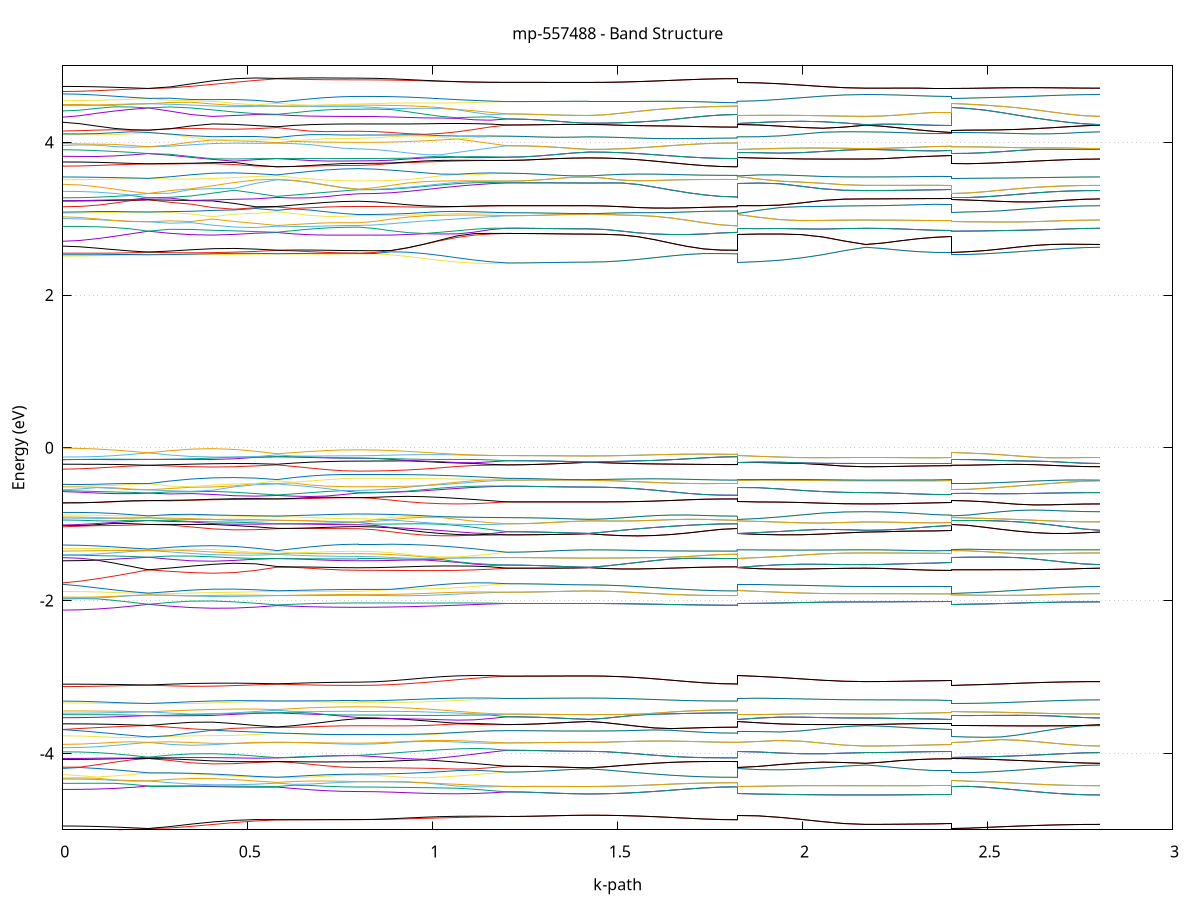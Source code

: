 set title 'mp-557488 - Band Structure'
set xlabel 'k-path'
set ylabel 'Energy (eV)'
set grid y
set yrange [-5:5]
set terminal png size 800,600
set output 'mp-557488_bands_gnuplot.png'
plot '-' using 1:2 with lines notitle, '-' using 1:2 with lines notitle, '-' using 1:2 with lines notitle, '-' using 1:2 with lines notitle, '-' using 1:2 with lines notitle, '-' using 1:2 with lines notitle, '-' using 1:2 with lines notitle, '-' using 1:2 with lines notitle, '-' using 1:2 with lines notitle, '-' using 1:2 with lines notitle, '-' using 1:2 with lines notitle, '-' using 1:2 with lines notitle, '-' using 1:2 with lines notitle, '-' using 1:2 with lines notitle, '-' using 1:2 with lines notitle, '-' using 1:2 with lines notitle, '-' using 1:2 with lines notitle, '-' using 1:2 with lines notitle, '-' using 1:2 with lines notitle, '-' using 1:2 with lines notitle, '-' using 1:2 with lines notitle, '-' using 1:2 with lines notitle, '-' using 1:2 with lines notitle, '-' using 1:2 with lines notitle, '-' using 1:2 with lines notitle, '-' using 1:2 with lines notitle, '-' using 1:2 with lines notitle, '-' using 1:2 with lines notitle, '-' using 1:2 with lines notitle, '-' using 1:2 with lines notitle, '-' using 1:2 with lines notitle, '-' using 1:2 with lines notitle, '-' using 1:2 with lines notitle, '-' using 1:2 with lines notitle, '-' using 1:2 with lines notitle, '-' using 1:2 with lines notitle, '-' using 1:2 with lines notitle, '-' using 1:2 with lines notitle, '-' using 1:2 with lines notitle, '-' using 1:2 with lines notitle, '-' using 1:2 with lines notitle, '-' using 1:2 with lines notitle, '-' using 1:2 with lines notitle, '-' using 1:2 with lines notitle, '-' using 1:2 with lines notitle, '-' using 1:2 with lines notitle, '-' using 1:2 with lines notitle, '-' using 1:2 with lines notitle, '-' using 1:2 with lines notitle, '-' using 1:2 with lines notitle, '-' using 1:2 with lines notitle, '-' using 1:2 with lines notitle, '-' using 1:2 with lines notitle, '-' using 1:2 with lines notitle, '-' using 1:2 with lines notitle, '-' using 1:2 with lines notitle, '-' using 1:2 with lines notitle, '-' using 1:2 with lines notitle, '-' using 1:2 with lines notitle, '-' using 1:2 with lines notitle, '-' using 1:2 with lines notitle, '-' using 1:2 with lines notitle, '-' using 1:2 with lines notitle, '-' using 1:2 with lines notitle, '-' using 1:2 with lines notitle, '-' using 1:2 with lines notitle, '-' using 1:2 with lines notitle, '-' using 1:2 with lines notitle, '-' using 1:2 with lines notitle, '-' using 1:2 with lines notitle, '-' using 1:2 with lines notitle, '-' using 1:2 with lines notitle, '-' using 1:2 with lines notitle, '-' using 1:2 with lines notitle, '-' using 1:2 with lines notitle, '-' using 1:2 with lines notitle, '-' using 1:2 with lines notitle, '-' using 1:2 with lines notitle, '-' using 1:2 with lines notitle, '-' using 1:2 with lines notitle, '-' using 1:2 with lines notitle, '-' using 1:2 with lines notitle, '-' using 1:2 with lines notitle, '-' using 1:2 with lines notitle, '-' using 1:2 with lines notitle, '-' using 1:2 with lines notitle, '-' using 1:2 with lines notitle, '-' using 1:2 with lines notitle, '-' using 1:2 with lines notitle, '-' using 1:2 with lines notitle, '-' using 1:2 with lines notitle, '-' using 1:2 with lines notitle, '-' using 1:2 with lines notitle, '-' using 1:2 with lines notitle, '-' using 1:2 with lines notitle, '-' using 1:2 with lines notitle, '-' using 1:2 with lines notitle, '-' using 1:2 with lines notitle, '-' using 1:2 with lines notitle, '-' using 1:2 with lines notitle, '-' using 1:2 with lines notitle, '-' using 1:2 with lines notitle, '-' using 1:2 with lines notitle, '-' using 1:2 with lines notitle, '-' using 1:2 with lines notitle, '-' using 1:2 with lines notitle, '-' using 1:2 with lines notitle, '-' using 1:2 with lines notitle, '-' using 1:2 with lines notitle, '-' using 1:2 with lines notitle, '-' using 1:2 with lines notitle, '-' using 1:2 with lines notitle, '-' using 1:2 with lines notitle, '-' using 1:2 with lines notitle, '-' using 1:2 with lines notitle, '-' using 1:2 with lines notitle, '-' using 1:2 with lines notitle, '-' using 1:2 with lines notitle, '-' using 1:2 with lines notitle, '-' using 1:2 with lines notitle, '-' using 1:2 with lines notitle, '-' using 1:2 with lines notitle, '-' using 1:2 with lines notitle, '-' using 1:2 with lines notitle, '-' using 1:2 with lines notitle, '-' using 1:2 with lines notitle, '-' using 1:2 with lines notitle, '-' using 1:2 with lines notitle, '-' using 1:2 with lines notitle, '-' using 1:2 with lines notitle, '-' using 1:2 with lines notitle, '-' using 1:2 with lines notitle, '-' using 1:2 with lines notitle, '-' using 1:2 with lines notitle, '-' using 1:2 with lines notitle, '-' using 1:2 with lines notitle, '-' using 1:2 with lines notitle, '-' using 1:2 with lines notitle, '-' using 1:2 with lines notitle, '-' using 1:2 with lines notitle, '-' using 1:2 with lines notitle, '-' using 1:2 with lines notitle, '-' using 1:2 with lines notitle, '-' using 1:2 with lines notitle, '-' using 1:2 with lines notitle, '-' using 1:2 with lines notitle, '-' using 1:2 with lines notitle, '-' using 1:2 with lines notitle, '-' using 1:2 with lines notitle, '-' using 1:2 with lines notitle, '-' using 1:2 with lines notitle, '-' using 1:2 with lines notitle, '-' using 1:2 with lines notitle, '-' using 1:2 with lines notitle, '-' using 1:2 with lines notitle, '-' using 1:2 with lines notitle, '-' using 1:2 with lines notitle, '-' using 1:2 with lines notitle, '-' using 1:2 with lines notitle, '-' using 1:2 with lines notitle, '-' using 1:2 with lines notitle, '-' using 1:2 with lines notitle, '-' using 1:2 with lines notitle, '-' using 1:2 with lines notitle, '-' using 1:2 with lines notitle, '-' using 1:2 with lines notitle, '-' using 1:2 with lines notitle, '-' using 1:2 with lines notitle, '-' using 1:2 with lines notitle, '-' using 1:2 with lines notitle, '-' using 1:2 with lines notitle, '-' using 1:2 with lines notitle, '-' using 1:2 with lines notitle, '-' using 1:2 with lines notitle, '-' using 1:2 with lines notitle, '-' using 1:2 with lines notitle, '-' using 1:2 with lines notitle, '-' using 1:2 with lines notitle, '-' using 1:2 with lines notitle, '-' using 1:2 with lines notitle, '-' using 1:2 with lines notitle, '-' using 1:2 with lines notitle, '-' using 1:2 with lines notitle, '-' using 1:2 with lines notitle, '-' using 1:2 with lines notitle, '-' using 1:2 with lines notitle, '-' using 1:2 with lines notitle, '-' using 1:2 with lines notitle, '-' using 1:2 with lines notitle, '-' using 1:2 with lines notitle, '-' using 1:2 with lines notitle, '-' using 1:2 with lines notitle, '-' using 1:2 with lines notitle, '-' using 1:2 with lines notitle, '-' using 1:2 with lines notitle, '-' using 1:2 with lines notitle, '-' using 1:2 with lines notitle, '-' using 1:2 with lines notitle, '-' using 1:2 with lines notitle, '-' using 1:2 with lines notitle, '-' using 1:2 with lines notitle, '-' using 1:2 with lines notitle
0.000000 -16.000359
0.046275 -15.999559
0.092549 -15.997059
0.138824 -15.993159
0.185098 -15.988159
0.231373 -15.982159
0.231373 -15.982159
0.289370 -15.985959
0.347368 -15.987259
0.405365 -15.985959
0.463363 -15.982159
0.521360 -15.976659
0.579358 -15.970459
0.579358 -15.970459
0.623322 -15.970059
0.667286 -15.969459
0.711250 -15.969159
0.755214 -15.969059
0.799178 -15.969059
0.799178 -15.969059
0.843829 -15.968559
0.888480 -15.967059
0.933131 -15.964859
0.977782 -15.962059
1.022432 -15.958959
1.067083 -15.956059
1.111734 -15.953559
1.156385 -15.951959
1.201036 -15.951259
1.201036 -15.951259
1.245000 -15.951259
1.288964 -15.951259
1.332928 -15.951159
1.376892 -15.951159
1.420856 -15.951159
1.420856 -15.951159
1.420856 -15.951159
1.420856 -15.951159
1.465507 -15.951759
1.510158 -15.953459
1.554809 -15.956059
1.599460 -15.959159
1.644111 -15.962359
1.688761 -15.965359
1.733412 -15.967759
1.778063 -15.969259
1.822714 -15.969759
1.822714 -15.969759
1.822714 -15.970459
1.822714 -15.951159
1.880711 -15.951959
1.938709 -15.953759
1.996706 -15.955959
2.054704 -15.958159
2.112702 -15.959659
2.170699 -15.960159
2.170699 -15.960159
2.216974 -15.960159
2.263248 -15.960259
2.309523 -15.960259
2.355797 -15.960359
2.402072 -15.960359
2.402072 -15.982159
2.446722 -15.981559
2.491373 -15.979759
2.536024 -15.977059
2.580675 -15.973559
2.625326 -15.969759
2.669977 -15.966059
2.714627 -15.962959
2.759278 -15.960859
2.803929 -15.960159
e
0.000000 -15.960559
0.046275 -15.961659
0.092549 -15.965059
0.138824 -15.970059
0.185098 -15.975959
0.231373 -15.982159
0.231373 -15.982159
0.289370 -15.976759
0.347368 -15.970659
0.405365 -15.965659
0.463363 -15.963359
0.521360 -15.964659
0.579358 -15.969059
0.579358 -15.969059
0.623322 -15.969259
0.667286 -15.969259
0.711250 -15.968959
0.755214 -15.968459
0.799178 -15.968359
0.799178 -15.968359
0.843829 -15.967859
0.888480 -15.966459
0.933131 -15.964159
0.977782 -15.961459
1.022432 -15.958459
1.067083 -15.955559
1.111734 -15.953259
1.156385 -15.951759
1.201036 -15.951259
1.201036 -15.951259
1.245000 -15.951259
1.288964 -15.951259
1.332928 -15.951159
1.376892 -15.951159
1.420856 -15.951159
1.420856 -15.951159
1.420856 -15.951159
1.420856 -15.951159
1.465507 -15.951759
1.510158 -15.953459
1.554809 -15.956059
1.599460 -15.959159
1.644111 -15.962359
1.688761 -15.965359
1.733412 -15.967759
1.778063 -15.969259
1.822714 -15.969759
1.822714 -15.969759
1.822714 -15.969059
1.822714 -15.951159
1.880711 -15.951959
1.938709 -15.953759
1.996706 -15.955959
2.054704 -15.958159
2.112702 -15.959659
2.170699 -15.960159
2.170699 -15.960159
2.216974 -15.960159
2.263248 -15.960259
2.309523 -15.960259
2.355797 -15.960359
2.402072 -15.960359
2.402072 -15.982159
2.446722 -15.981559
2.491373 -15.979759
2.536024 -15.977059
2.580675 -15.973559
2.625326 -15.969759
2.669977 -15.966059
2.714627 -15.962959
2.759278 -15.960859
2.803929 -15.960159
e
0.000000 -15.813059
0.046275 -15.812759
0.092549 -15.812059
0.138824 -15.810859
0.185098 -15.809559
0.231373 -15.808059
0.231373 -15.808059
0.289370 -15.812159
0.347368 -15.818259
0.405365 -15.824459
0.463363 -15.828659
0.521360 -15.829759
0.579358 -15.827859
0.579358 -15.827859
0.623322 -15.829759
0.667286 -15.832059
0.711250 -15.834159
0.755214 -15.835559
0.799178 -15.836059
0.799178 -15.836059
0.843829 -15.835559
0.888480 -15.834159
0.933131 -15.831959
0.977782 -15.829159
1.022432 -15.825959
1.067083 -15.822759
1.111734 -15.819759
1.156385 -15.817359
1.201036 -15.815859
1.201036 -15.815859
1.245000 -15.815959
1.288964 -15.816259
1.332928 -15.816759
1.376892 -15.817059
1.420856 -15.817259
1.420856 -15.817259
1.420856 -15.817259
1.420856 -15.817259
1.465507 -15.817559
1.510158 -15.818359
1.554809 -15.819659
1.599460 -15.821259
1.644111 -15.822959
1.688761 -15.824659
1.733412 -15.826059
1.778063 -15.826959
1.822714 -15.827259
1.822714 -15.827259
1.822714 -15.827859
1.822714 -15.817259
1.880711 -15.816059
1.938709 -15.813359
1.996706 -15.809859
2.054704 -15.806759
2.112702 -15.804559
2.170699 -15.803859
2.170699 -15.803859
2.216974 -15.803659
2.263248 -15.803359
2.309523 -15.802859
2.355797 -15.802459
2.402072 -15.802359
2.402072 -15.808059
2.446722 -15.807859
2.491373 -15.807359
2.536024 -15.806659
2.580675 -15.805859
2.625326 -15.805059
2.669977 -15.804459
2.714627 -15.804059
2.759278 -15.803859
2.803929 -15.803859
e
0.000000 -15.803259
0.046275 -15.803459
0.092549 -15.804159
0.138824 -15.805159
0.185098 -15.806559
0.231373 -15.808059
0.231373 -15.808059
0.289370 -15.806959
0.347368 -15.808959
0.405365 -15.812959
0.463363 -15.817859
0.521360 -15.822659
0.579358 -15.826659
0.579358 -15.826659
0.623322 -15.826159
0.667286 -15.826559
0.711250 -15.827459
0.755214 -15.828259
0.799178 -15.828559
0.799178 -15.828559
0.843829 -15.828159
0.888480 -15.826859
0.933131 -15.824959
0.977782 -15.822659
1.022432 -15.820159
1.067083 -15.817859
1.111734 -15.816159
1.156385 -15.815459
1.201036 -15.815859
1.201036 -15.815859
1.245000 -15.815959
1.288964 -15.816259
1.332928 -15.816759
1.376892 -15.817059
1.420856 -15.817259
1.420856 -15.817259
1.420856 -15.817259
1.420856 -15.817259
1.465507 -15.817559
1.510158 -15.818359
1.554809 -15.819659
1.599460 -15.821259
1.644111 -15.822959
1.688761 -15.824659
1.733412 -15.826059
1.778063 -15.826959
1.822714 -15.827259
1.822714 -15.827259
1.822714 -15.826659
1.822714 -15.817259
1.880711 -15.816059
1.938709 -15.813359
1.996706 -15.809859
2.054704 -15.806759
2.112702 -15.804559
2.170699 -15.803859
2.170699 -15.803859
2.216974 -15.803659
2.263248 -15.803359
2.309523 -15.802859
2.355797 -15.802459
2.402072 -15.802359
2.402072 -15.808059
2.446722 -15.807859
2.491373 -15.807359
2.536024 -15.806659
2.580675 -15.805859
2.625326 -15.805059
2.669977 -15.804459
2.714627 -15.804059
2.759278 -15.803859
2.803929 -15.803859
e
0.000000 -15.782159
0.046275 -15.781259
0.092549 -15.778559
0.138824 -15.774659
0.185098 -15.769959
0.231373 -15.765059
0.231373 -15.765059
0.289370 -15.766559
0.347368 -15.767859
0.405365 -15.768959
0.463363 -15.769459
0.521360 -15.768959
0.579358 -15.767359
0.579358 -15.767359
0.623322 -15.768859
0.667286 -15.769359
0.711250 -15.769359
0.755214 -15.769159
0.799178 -15.769059
0.799178 -15.769059
0.843829 -15.769159
0.888480 -15.769459
0.933131 -15.769959
0.977782 -15.770559
1.022432 -15.771259
1.067083 -15.771759
1.111734 -15.771959
1.156385 -15.771659
1.201036 -15.770659
1.201036 -15.770659
1.245000 -15.770559
1.288964 -15.770159
1.332928 -15.769759
1.376892 -15.769359
1.420856 -15.769159
1.420856 -15.769159
1.420856 -15.769159
1.420856 -15.769159
1.465507 -15.769159
1.510158 -15.768959
1.554809 -15.768659
1.599460 -15.768359
1.644111 -15.768059
1.688761 -15.767759
1.733412 -15.767559
1.778063 -15.767359
1.822714 -15.767359
1.822714 -15.767359
1.822714 -15.767359
1.822714 -15.769159
1.880711 -15.769259
1.938709 -15.769259
1.996706 -15.769159
2.054704 -15.768859
2.112702 -15.768659
2.170699 -15.768559
2.170699 -15.768559
2.216974 -15.768659
2.263248 -15.768959
2.309523 -15.769359
2.355797 -15.769759
2.402072 -15.769859
2.402072 -15.765059
2.446722 -15.765159
2.491373 -15.765459
2.536024 -15.765959
2.580675 -15.766459
2.625326 -15.767159
2.669977 -15.767659
2.714627 -15.768159
2.759278 -15.768459
2.803929 -15.768559
e
0.000000 -15.751359
0.046275 -15.751959
0.092549 -15.753759
0.138824 -15.756659
0.185098 -15.760559
0.231373 -15.765059
0.231373 -15.765059
0.289370 -15.763359
0.347368 -15.761859
0.405365 -15.761459
0.463363 -15.762559
0.521360 -15.764759
0.579358 -15.767259
0.579358 -15.767259
0.623322 -15.764659
0.667286 -15.761759
0.711250 -15.759259
0.755214 -15.757559
0.799178 -15.756959
0.799178 -15.756959
0.843829 -15.757159
0.888480 -15.757959
0.933131 -15.759059
0.977782 -15.760759
1.022432 -15.762659
1.067083 -15.764859
1.111734 -15.767059
1.156385 -15.769059
1.201036 -15.770659
1.201036 -15.770659
1.245000 -15.770559
1.288964 -15.770159
1.332928 -15.769759
1.376892 -15.769359
1.420856 -15.769159
1.420856 -15.769159
1.420856 -15.769159
1.420856 -15.769159
1.465507 -15.769159
1.510158 -15.768959
1.554809 -15.768659
1.599460 -15.768359
1.644111 -15.768059
1.688761 -15.767759
1.733412 -15.767559
1.778063 -15.767359
1.822714 -15.767359
1.822714 -15.767359
1.822714 -15.767259
1.822714 -15.769159
1.880711 -15.769259
1.938709 -15.769259
1.996706 -15.769159
2.054704 -15.768859
2.112702 -15.768659
2.170699 -15.768559
2.170699 -15.768559
2.216974 -15.768659
2.263248 -15.768959
2.309523 -15.769359
2.355797 -15.769759
2.402072 -15.769859
2.402072 -15.765059
2.446722 -15.765159
2.491373 -15.765459
2.536024 -15.765959
2.580675 -15.766459
2.625326 -15.767159
2.669977 -15.767659
2.714627 -15.768159
2.759278 -15.768459
2.803929 -15.768559
e
0.000000 -15.335859
0.046275 -15.335359
0.092549 -15.333659
0.138824 -15.331259
0.185098 -15.328659
0.231373 -15.326459
0.231373 -15.326459
0.289370 -15.329559
0.347368 -15.330659
0.405365 -15.329959
0.463363 -15.328059
0.521360 -15.325759
0.579358 -15.323459
0.579358 -15.323459
0.623322 -15.326059
0.667286 -15.328359
0.711250 -15.330259
0.755214 -15.331459
0.799178 -15.331859
0.799178 -15.331859
0.843829 -15.331959
0.888480 -15.332259
0.933131 -15.332759
0.977782 -15.333459
1.022432 -15.334359
1.067083 -15.335259
1.111734 -15.335859
1.156385 -15.335959
1.201036 -15.335459
1.201036 -15.335459
1.245000 -15.335459
1.288964 -15.335659
1.332928 -15.335859
1.376892 -15.336059
1.420856 -15.336059
1.420856 -15.336059
1.420856 -15.336159
1.420856 -15.336159
1.465507 -15.335659
1.510158 -15.334359
1.554809 -15.332459
1.599460 -15.330259
1.644111 -15.327859
1.688761 -15.325759
1.733412 -15.324159
1.778063 -15.323159
1.822714 -15.322859
1.822714 -15.322859
1.822714 -15.323459
1.822714 -15.336059
1.880711 -15.335559
1.938709 -15.334359
1.996706 -15.332759
2.054704 -15.331359
2.112702 -15.330459
2.170699 -15.330159
2.170699 -15.330159
2.216974 -15.330059
2.263248 -15.329459
2.309523 -15.328759
2.355797 -15.328159
2.402072 -15.327959
2.402072 -15.326459
2.446722 -15.326359
2.491373 -15.326259
2.536024 -15.326159
2.580675 -15.326359
2.625326 -15.327059
2.669977 -15.328059
2.714627 -15.329159
2.759278 -15.329959
2.803929 -15.330159
e
0.000000 -15.323259
0.046275 -15.323259
0.092549 -15.323559
0.138824 -15.324059
0.185098 -15.324959
0.231373 -15.326459
0.231373 -15.326459
0.289370 -15.322559
0.347368 -15.319559
0.405365 -15.318559
0.463363 -15.318959
0.521360 -15.320259
0.579358 -15.322159
0.579358 -15.322159
0.623322 -15.319759
0.667286 -15.317859
0.711250 -15.316459
0.755214 -15.315659
0.799178 -15.315459
0.799178 -15.315459
0.843829 -15.315959
0.888480 -15.317459
0.933131 -15.319859
0.977782 -15.322759
1.022432 -15.325959
1.067083 -15.329059
1.111734 -15.331859
1.156385 -15.334059
1.201036 -15.335459
1.201036 -15.335459
1.245000 -15.335459
1.288964 -15.335659
1.332928 -15.335859
1.376892 -15.336059
1.420856 -15.336059
1.420856 -15.336059
1.420856 -15.336159
1.420856 -15.336159
1.465507 -15.335659
1.510158 -15.334359
1.554809 -15.332459
1.599460 -15.330259
1.644111 -15.327859
1.688761 -15.325759
1.733412 -15.324159
1.778063 -15.323159
1.822714 -15.322859
1.822714 -15.322859
1.822714 -15.322159
1.822714 -15.336059
1.880711 -15.335559
1.938709 -15.334359
1.996706 -15.332759
2.054704 -15.331359
2.112702 -15.330459
2.170699 -15.330159
2.170699 -15.330159
2.216974 -15.330059
2.263248 -15.329459
2.309523 -15.328759
2.355797 -15.328159
2.402072 -15.327959
2.402072 -15.326459
2.446722 -15.326359
2.491373 -15.326259
2.536024 -15.326159
2.580675 -15.326359
2.625326 -15.327059
2.669977 -15.328059
2.714627 -15.329159
2.759278 -15.329959
2.803929 -15.330159
e
0.000000 -15.316059
0.046275 -15.315859
0.092549 -15.315459
0.138824 -15.314559
0.185098 -15.313059
0.231373 -15.310559
0.231373 -15.310559
0.289370 -15.311259
0.347368 -15.310959
0.405365 -15.309559
0.463363 -15.306959
0.521360 -15.303459
0.579358 -15.300159
0.579358 -15.300159
0.623322 -15.301159
0.667286 -15.302259
0.711250 -15.302959
0.755214 -15.303359
0.799178 -15.303459
0.799178 -15.303459
0.843829 -15.303459
0.888480 -15.303259
0.933131 -15.302959
0.977782 -15.302559
1.022432 -15.302159
1.067083 -15.301759
1.111734 -15.301359
1.156385 -15.301059
1.201036 -15.300759
1.201036 -15.300759
1.245000 -15.300659
1.288964 -15.300559
1.332928 -15.300459
1.376892 -15.300259
1.420856 -15.300259
1.420856 -15.300259
1.420856 -15.300259
1.420856 -15.300259
1.465507 -15.300259
1.510158 -15.300359
1.554809 -15.300459
1.599460 -15.300459
1.644111 -15.300459
1.688761 -15.300359
1.733412 -15.300159
1.778063 -15.300059
1.822714 -15.299959
1.822714 -15.299959
1.822714 -15.300159
1.822714 -15.300259
1.880711 -15.301359
1.938709 -15.303859
1.996706 -15.307159
2.054704 -15.310259
2.112702 -15.312359
2.170699 -15.313059
2.170699 -15.313059
2.216974 -15.313259
2.263248 -15.313759
2.309523 -15.314459
2.355797 -15.315059
2.402072 -15.315259
2.402072 -15.310559
2.446722 -15.310859
2.491373 -15.311559
2.536024 -15.312559
2.580675 -15.313359
2.625326 -15.313759
2.669977 -15.313659
2.714627 -15.313459
2.759278 -15.313159
2.803929 -15.313059
e
0.000000 -15.298259
0.046275 -15.298959
0.092549 -15.300959
0.138824 -15.303959
0.185098 -15.307359
0.231373 -15.310559
0.231373 -15.310559
0.289370 -15.308959
0.347368 -15.305959
0.405365 -15.302159
0.463363 -15.299259
0.521360 -15.298359
0.579358 -15.299859
0.579358 -15.299859
0.623322 -15.298759
0.667286 -15.297459
0.711250 -15.296459
0.755214 -15.295759
0.799178 -15.295559
0.799178 -15.295559
0.843829 -15.295759
0.888480 -15.296359
0.933131 -15.297259
0.977782 -15.298159
1.022432 -15.298959
1.067083 -15.299659
1.111734 -15.300159
1.156385 -15.300459
1.201036 -15.300759
1.201036 -15.300759
1.245000 -15.300659
1.288964 -15.300559
1.332928 -15.300459
1.376892 -15.300259
1.420856 -15.300259
1.420856 -15.300259
1.420856 -15.300259
1.420856 -15.300259
1.465507 -15.300259
1.510158 -15.300359
1.554809 -15.300459
1.599460 -15.300459
1.644111 -15.300459
1.688761 -15.300359
1.733412 -15.300159
1.778063 -15.300059
1.822714 -15.299959
1.822714 -15.299959
1.822714 -15.299859
1.822714 -15.300259
1.880711 -15.301359
1.938709 -15.303859
1.996706 -15.307159
2.054704 -15.310259
2.112702 -15.312359
2.170699 -15.313059
2.170699 -15.313059
2.216974 -15.313259
2.263248 -15.313759
2.309523 -15.314459
2.355797 -15.315059
2.402072 -15.315259
2.402072 -15.310559
2.446722 -15.310859
2.491373 -15.311559
2.536024 -15.312559
2.580675 -15.313359
2.625326 -15.313759
2.669977 -15.313659
2.714627 -15.313459
2.759278 -15.313159
2.803929 -15.313059
e
0.000000 -14.606659
0.046275 -14.606159
0.092549 -14.604859
0.138824 -14.602859
0.185098 -14.600259
0.231373 -14.597359
0.231373 -14.597359
0.289370 -14.602459
0.347368 -14.607559
0.405365 -14.611459
0.463363 -14.612959
0.521360 -14.611859
0.579358 -14.608159
0.579358 -14.608159
0.623322 -14.610959
0.667286 -14.613359
0.711250 -14.615259
0.755214 -14.616459
0.799178 -14.616859
0.799178 -14.616859
0.843829 -14.617559
0.888480 -14.619559
0.933131 -14.622559
0.977782 -14.626059
1.022432 -14.629759
1.067083 -14.632859
1.111734 -14.634959
1.156385 -14.635659
1.201036 -14.634659
1.201036 -14.634659
1.245000 -14.634659
1.288964 -14.634759
1.332928 -14.634859
1.376892 -14.634859
1.420856 -14.634859
1.420856 -14.634859
1.420856 -14.634959
1.420856 -14.634959
1.465507 -14.634059
1.510158 -14.631659
1.554809 -14.627859
1.599460 -14.623359
1.644111 -14.618459
1.688761 -14.613959
1.733412 -14.610359
1.778063 -14.607959
1.822714 -14.607159
1.822714 -14.607159
1.822714 -14.608159
1.822714 -14.634859
1.880711 -14.633959
1.938709 -14.631759
1.996706 -14.628859
2.054704 -14.626159
2.112702 -14.624159
2.170699 -14.623459
2.170699 -14.623459
2.216974 -14.623459
2.263248 -14.623459
2.309523 -14.623459
2.355797 -14.623559
2.402072 -14.623559
2.402072 -14.597359
2.446722 -14.598159
2.491373 -14.600359
2.536024 -14.603759
2.580675 -14.608059
2.625326 -14.612559
2.669977 -14.616859
2.714627 -14.620359
2.759278 -14.622659
2.803929 -14.623459
e
0.000000 -14.588059
0.046275 -14.588559
0.092549 -14.589859
0.138824 -14.591959
0.185098 -14.594559
0.231373 -14.597359
0.231373 -14.597359
0.289370 -14.593559
0.347368 -14.591759
0.405365 -14.592659
0.463363 -14.595959
0.521360 -14.600859
0.579358 -14.606059
0.579358 -14.606059
0.623322 -14.603359
0.667286 -14.600959
0.711250 -14.599159
0.755214 -14.597959
0.799178 -14.597559
0.799178 -14.597559
0.843829 -14.598459
0.888480 -14.601159
0.933131 -14.605359
0.977782 -14.610759
1.022432 -14.616659
1.067083 -14.622559
1.111734 -14.627859
1.156385 -14.632059
1.201036 -14.634659
1.201036 -14.634659
1.245000 -14.634659
1.288964 -14.634759
1.332928 -14.634859
1.376892 -14.634859
1.420856 -14.634859
1.420856 -14.634859
1.420856 -14.634959
1.420856 -14.634959
1.465507 -14.634059
1.510158 -14.631659
1.554809 -14.627859
1.599460 -14.623359
1.644111 -14.618459
1.688761 -14.613959
1.733412 -14.610359
1.778063 -14.607959
1.822714 -14.607159
1.822714 -14.607159
1.822714 -14.606059
1.822714 -14.634859
1.880711 -14.633959
1.938709 -14.631759
1.996706 -14.628859
2.054704 -14.626159
2.112702 -14.624159
2.170699 -14.623459
2.170699 -14.623459
2.216974 -14.623459
2.263248 -14.623459
2.309523 -14.623459
2.355797 -14.623559
2.402072 -14.623559
2.402072 -14.597359
2.446722 -14.598159
2.491373 -14.600359
2.536024 -14.603759
2.580675 -14.608059
2.625326 -14.612559
2.669977 -14.616859
2.714627 -14.620359
2.759278 -14.622659
2.803929 -14.623459
e
0.000000 -14.564459
0.046275 -14.563759
0.092549 -14.561559
0.138824 -14.558159
0.185098 -14.553859
0.231373 -14.549159
0.231373 -14.549159
0.289370 -14.551059
0.347368 -14.551559
0.405365 -14.550659
0.463363 -14.548459
0.521360 -14.545559
0.579358 -14.542759
0.579358 -14.542759
0.623322 -14.544659
0.667286 -14.546259
0.711250 -14.547559
0.755214 -14.548359
0.799178 -14.548659
0.799178 -14.548659
0.843829 -14.548859
0.888480 -14.549159
0.933131 -14.549659
0.977782 -14.550059
1.022432 -14.550359
1.067083 -14.550459
1.111734 -14.550259
1.156385 -14.549659
1.201036 -14.548759
1.201036 -14.548759
1.245000 -14.548759
1.288964 -14.548659
1.332928 -14.548659
1.376892 -14.548559
1.420856 -14.548559
1.420856 -14.548559
1.420856 -14.548559
1.420856 -14.548559
1.465507 -14.548359
1.510158 -14.547959
1.554809 -14.547259
1.599460 -14.546359
1.644111 -14.545359
1.688761 -14.544359
1.733412 -14.543559
1.778063 -14.542959
1.822714 -14.542759
1.822714 -14.542759
1.822714 -14.542759
1.822714 -14.548559
1.880711 -14.549759
1.938709 -14.552559
1.996706 -14.556159
2.054704 -14.559759
2.112702 -14.562359
2.170699 -14.563259
2.170699 -14.563259
2.216974 -14.563259
2.263248 -14.563259
2.309523 -14.563259
2.355797 -14.563259
2.402072 -14.563259
2.402072 -14.549159
2.446722 -14.549559
2.491373 -14.550859
2.536024 -14.552759
2.580675 -14.555059
2.625326 -14.557559
2.669977 -14.559759
2.714627 -14.561659
2.759278 -14.562859
2.803929 -14.563259
e
0.000000 -14.534059
0.046275 -14.534759
0.092549 -14.536959
0.138824 -14.540259
0.185098 -14.544459
0.231373 -14.549159
0.231373 -14.549159
0.289370 -14.546459
0.347368 -14.543759
0.405365 -14.541659
0.463363 -14.540659
0.521360 -14.541059
0.579358 -14.542759
0.579358 -14.542759
0.623322 -14.540959
0.667286 -14.539259
0.711250 -14.537859
0.755214 -14.537059
0.799178 -14.536759
0.799178 -14.536759
0.843829 -14.537059
0.888480 -14.537859
0.933131 -14.539159
0.977782 -14.540759
1.022432 -14.542559
1.067083 -14.544359
1.111734 -14.546059
1.156385 -14.547559
1.201036 -14.548759
1.201036 -14.548759
1.245000 -14.548759
1.288964 -14.548659
1.332928 -14.548659
1.376892 -14.548559
1.420856 -14.548559
1.420856 -14.548559
1.420856 -14.548559
1.420856 -14.548559
1.465507 -14.548359
1.510158 -14.547959
1.554809 -14.547259
1.599460 -14.546359
1.644111 -14.545359
1.688761 -14.544359
1.733412 -14.543559
1.778063 -14.542959
1.822714 -14.542759
1.822714 -14.542759
1.822714 -14.542759
1.822714 -14.548559
1.880711 -14.549759
1.938709 -14.552559
1.996706 -14.556159
2.054704 -14.559759
2.112702 -14.562359
2.170699 -14.563259
2.170699 -14.563259
2.216974 -14.563259
2.263248 -14.563259
2.309523 -14.563259
2.355797 -14.563259
2.402072 -14.563259
2.402072 -14.549159
2.446722 -14.549559
2.491373 -14.550859
2.536024 -14.552759
2.580675 -14.555059
2.625326 -14.557559
2.669977 -14.559759
2.714627 -14.561659
2.759278 -14.562859
2.803929 -14.563259
e
0.000000 -13.616659
0.046275 -13.616459
0.092549 -13.615759
0.138824 -13.614759
0.185098 -13.613659
0.231373 -13.612759
0.231373 -13.612759
0.289370 -13.614659
0.347368 -13.618759
0.405365 -13.623459
0.463363 -13.626959
0.521360 -13.628359
0.579358 -13.627659
0.579358 -13.627659
0.623322 -13.629459
0.667286 -13.631059
0.711250 -13.632259
0.755214 -13.633059
0.799178 -13.633359
0.799178 -13.633359
0.843829 -13.633459
0.888480 -13.633959
0.933131 -13.634759
0.977782 -13.635959
1.022432 -13.637559
1.067083 -13.639559
1.111734 -13.641359
1.156385 -13.642559
1.201036 -13.642759
1.201036 -13.642759
1.245000 -13.642859
1.288964 -13.643259
1.332928 -13.643759
1.376892 -13.644059
1.420856 -13.644259
1.420856 -13.644259
1.420856 -13.644259
1.420856 -13.644259
1.465507 -13.643659
1.510158 -13.641759
1.554809 -13.638959
1.599460 -13.635859
1.644111 -13.632859
1.688761 -13.630359
1.733412 -13.628559
1.778063 -13.627559
1.822714 -13.627159
1.822714 -13.627159
1.822714 -13.627659
1.822714 -13.644259
1.880711 -13.642859
1.938709 -13.639659
1.996706 -13.635759
2.054704 -13.632359
2.112702 -13.630159
2.170699 -13.629359
2.170699 -13.629359
2.216974 -13.629359
2.263248 -13.629059
2.309523 -13.628759
2.355797 -13.628559
2.402072 -13.628459
2.402072 -13.612759
2.446722 -13.613059
2.491373 -13.613959
2.536024 -13.615659
2.580675 -13.618059
2.625326 -13.621059
2.669977 -13.624159
2.714627 -13.626959
2.759278 -13.628759
2.803929 -13.629359
e
0.000000 -13.614159
0.046275 -13.613859
0.092549 -13.613059
0.138824 -13.612459
0.185098 -13.612259
0.231373 -13.612759
0.231373 -13.612759
0.289370 -13.613259
0.347368 -13.615359
0.405365 -13.618059
0.463363 -13.621159
0.521360 -13.624259
0.579358 -13.626659
0.579358 -13.626659
0.623322 -13.625059
0.667286 -13.623559
0.711250 -13.622559
0.755214 -13.621859
0.799178 -13.621659
0.799178 -13.621659
0.843829 -13.622159
0.888480 -13.623559
0.933131 -13.625959
0.977782 -13.629059
1.022432 -13.632759
1.067083 -13.636459
1.111734 -13.639559
1.156385 -13.641759
1.201036 -13.642759
1.201036 -13.642759
1.245000 -13.642859
1.288964 -13.643259
1.332928 -13.643759
1.376892 -13.644059
1.420856 -13.644259
1.420856 -13.644259
1.420856 -13.644259
1.420856 -13.644259
1.465507 -13.643659
1.510158 -13.641759
1.554809 -13.638959
1.599460 -13.635859
1.644111 -13.632859
1.688761 -13.630359
1.733412 -13.628559
1.778063 -13.627559
1.822714 -13.627159
1.822714 -13.627159
1.822714 -13.626659
1.822714 -13.644259
1.880711 -13.642859
1.938709 -13.639659
1.996706 -13.635759
2.054704 -13.632359
2.112702 -13.630159
2.170699 -13.629359
2.170699 -13.629359
2.216974 -13.629359
2.263248 -13.629059
2.309523 -13.628759
2.355797 -13.628559
2.402072 -13.628459
2.402072 -13.612759
2.446722 -13.613059
2.491373 -13.613959
2.536024 -13.615659
2.580675 -13.618059
2.625326 -13.621059
2.669977 -13.624159
2.714627 -13.626959
2.759278 -13.628759
2.803929 -13.629359
e
0.000000 -13.590859
0.046275 -13.590659
0.092549 -13.589959
0.138824 -13.588359
0.185098 -13.585559
0.231373 -13.581859
0.231373 -13.581859
0.289370 -13.583959
0.347368 -13.583959
0.405365 -13.582659
0.463363 -13.580859
0.521360 -13.579059
0.579358 -13.577459
0.579358 -13.577459
0.623322 -13.578359
0.667286 -13.579159
0.711250 -13.579759
0.755214 -13.580159
0.799178 -13.580259
0.799178 -13.580259
0.843829 -13.580759
0.888480 -13.582159
0.933131 -13.584159
0.977782 -13.586259
1.022432 -13.588259
1.067083 -13.589959
1.111734 -13.591259
1.156385 -13.592059
1.201036 -13.592359
1.201036 -13.592359
1.245000 -13.592259
1.288964 -13.591859
1.332928 -13.591359
1.376892 -13.590959
1.420856 -13.590759
1.420856 -13.590759
1.420856 -13.590759
1.420856 -13.590759
1.465507 -13.590559
1.510158 -13.589859
1.554809 -13.588559
1.599460 -13.586659
1.644111 -13.584459
1.688761 -13.581959
1.733412 -13.579659
1.778063 -13.577959
1.822714 -13.577459
1.822714 -13.577459
1.822714 -13.577459
1.822714 -13.590759
1.880711 -13.590959
1.938709 -13.591159
1.996706 -13.591159
2.054704 -13.590759
2.112702 -13.590259
2.170699 -13.589959
2.170699 -13.589959
2.216974 -13.590059
2.263248 -13.590259
2.309523 -13.590559
2.355797 -13.590759
2.402072 -13.590859
2.402072 -13.581859
2.446722 -13.582359
2.491373 -13.583559
2.536024 -13.585259
2.580675 -13.586859
2.625326 -13.588159
2.669977 -13.589059
2.714627 -13.589559
2.759278 -13.589859
2.803929 -13.589959
e
0.000000 -13.567359
0.046275 -13.568159
0.092549 -13.570359
0.138824 -13.573659
0.185098 -13.577659
0.231373 -13.581859
0.231373 -13.581859
0.289370 -13.578659
0.347368 -13.575959
0.405365 -13.574759
0.463363 -13.574859
0.521360 -13.575959
0.579358 -13.577359
0.579358 -13.577359
0.623322 -13.576359
0.667286 -13.575359
0.711250 -13.574659
0.755214 -13.574059
0.799178 -13.573959
0.799178 -13.573959
0.843829 -13.574659
0.888480 -13.576759
0.933131 -13.579859
0.977782 -13.583259
1.022432 -13.586559
1.067083 -13.589259
1.111734 -13.591059
1.156385 -13.592059
1.201036 -13.592359
1.201036 -13.592359
1.245000 -13.592259
1.288964 -13.591859
1.332928 -13.591359
1.376892 -13.590959
1.420856 -13.590759
1.420856 -13.590759
1.420856 -13.590759
1.420856 -13.590759
1.465507 -13.590559
1.510158 -13.589859
1.554809 -13.588559
1.599460 -13.586659
1.644111 -13.584459
1.688761 -13.581959
1.733412 -13.579659
1.778063 -13.577959
1.822714 -13.577459
1.822714 -13.577459
1.822714 -13.577359
1.822714 -13.590759
1.880711 -13.590959
1.938709 -13.591159
1.996706 -13.591159
2.054704 -13.590759
2.112702 -13.590259
2.170699 -13.589959
2.170699 -13.589959
2.216974 -13.590059
2.263248 -13.590259
2.309523 -13.590559
2.355797 -13.590759
2.402072 -13.590859
2.402072 -13.581859
2.446722 -13.582359
2.491373 -13.583559
2.536024 -13.585259
2.580675 -13.586859
2.625326 -13.588159
2.669977 -13.589059
2.714627 -13.589559
2.759278 -13.589859
2.803929 -13.589959
e
0.000000 -12.492159
0.046275 -12.491459
0.092549 -12.489759
0.138824 -12.487359
0.185098 -12.485159
0.231373 -12.483859
0.231373 -12.483859
0.289370 -12.484759
0.347368 -12.482359
0.405365 -12.476759
0.463363 -12.469259
0.521360 -12.462859
0.579358 -12.458659
0.579358 -12.458659
0.623322 -12.460659
0.667286 -12.463059
0.711250 -12.465059
0.755214 -12.466359
0.799178 -12.466759
0.799178 -12.466759
0.843829 -12.465959
0.888480 -12.463759
0.933131 -12.460659
0.977782 -12.457359
1.022432 -12.454859
1.067083 -12.453559
1.111734 -12.452459
1.156385 -12.451659
1.201036 -12.451259
1.201036 -12.451259
1.245000 -12.451559
1.288964 -12.452259
1.332928 -12.453159
1.376892 -12.453859
1.420856 -12.454159
1.420856 -12.454159
1.420856 -12.454159
1.420856 -12.454159
1.465507 -12.454359
1.510158 -12.454759
1.554809 -12.455359
1.599460 -12.456159
1.644111 -12.457059
1.688761 -12.457759
1.733412 -12.458259
1.778063 -12.458359
1.822714 -12.458359
1.822714 -12.458359
1.822714 -12.458659
1.822714 -12.454159
1.880711 -12.454659
1.938709 -12.455859
1.996706 -12.458159
2.054704 -12.461159
2.112702 -12.464059
2.170699 -12.465159
2.170699 -12.465159
2.216974 -12.464759
2.263248 -12.463359
2.309523 -12.461459
2.355797 -12.459359
2.402072 -12.458259
2.402072 -12.483859
2.446722 -12.483159
2.491373 -12.481159
2.536024 -12.478159
2.580675 -12.474759
2.625326 -12.471359
2.669977 -12.468659
2.714627 -12.466659
2.759278 -12.465559
2.803929 -12.465159
e
0.000000 -12.489259
0.046275 -12.488759
0.092549 -12.487359
0.138824 -12.485559
0.185098 -12.484159
0.231373 -12.483859
0.231373 -12.483859
0.289370 -12.480359
0.347368 -12.475659
0.405365 -12.471159
0.463363 -12.466959
0.521360 -12.461459
0.579358 -12.458259
0.579358 -12.458259
0.623322 -12.458259
0.667286 -12.458559
0.711250 -12.458959
0.755214 -12.459359
0.799178 -12.459459
0.799178 -12.459459
0.843829 -12.459259
0.888480 -12.458559
0.933131 -12.457459
0.977782 -12.456159
1.022432 -12.454659
1.067083 -12.452859
1.111734 -12.451859
1.156385 -12.451259
1.201036 -12.451259
1.201036 -12.451259
1.245000 -12.451559
1.288964 -12.452259
1.332928 -12.453159
1.376892 -12.453859
1.420856 -12.454159
1.420856 -12.454159
1.420856 -12.454159
1.420856 -12.454159
1.465507 -12.454359
1.510158 -12.454759
1.554809 -12.455359
1.599460 -12.456159
1.644111 -12.457059
1.688761 -12.457759
1.733412 -12.458259
1.778063 -12.458359
1.822714 -12.458359
1.822714 -12.458359
1.822714 -12.458259
1.822714 -12.454159
1.880711 -12.454659
1.938709 -12.455859
1.996706 -12.458159
2.054704 -12.461159
2.112702 -12.464059
2.170699 -12.465159
2.170699 -12.465159
2.216974 -12.464759
2.263248 -12.463359
2.309523 -12.461459
2.355797 -12.459359
2.402072 -12.458259
2.402072 -12.483859
2.446722 -12.483159
2.491373 -12.481159
2.536024 -12.478159
2.580675 -12.474759
2.625326 -12.471359
2.669977 -12.468659
2.714627 -12.466659
2.759278 -12.465559
2.803929 -12.465159
e
0.000000 -12.444859
0.046275 -12.445359
0.092549 -12.446759
0.138824 -12.448559
0.185098 -12.450159
0.231373 -12.450659
0.231373 -12.450659
0.289370 -12.451459
0.347368 -12.451159
0.405365 -12.449759
0.463363 -12.450359
0.521360 -12.452959
0.579358 -12.453259
0.579358 -12.453259
0.623322 -12.452759
0.667286 -12.451959
0.711250 -12.451259
0.755214 -12.450859
0.799178 -12.450659
0.799178 -12.450659
0.843829 -12.450459
0.888480 -12.449559
0.933131 -12.448159
0.977782 -12.445759
1.022432 -12.442259
1.067083 -12.438059
1.111734 -12.434059
1.156385 -12.430759
1.201036 -12.428659
1.201036 -12.428659
1.245000 -12.428359
1.288964 -12.427659
1.332928 -12.426859
1.376892 -12.426159
1.420856 -12.425859
1.420856 -12.425859
1.420856 -12.425859
1.420856 -12.425859
1.465507 -12.426559
1.510158 -12.428859
1.554809 -12.432259
1.599460 -12.436459
1.644111 -12.441059
1.688761 -12.445459
1.733412 -12.449159
1.778063 -12.451759
1.822714 -12.452759
1.822714 -12.452759
1.822714 -12.453259
1.822714 -12.425859
1.880711 -12.427659
1.938709 -12.431759
1.996706 -12.436459
2.054704 -12.440259
2.112702 -12.442359
2.170699 -12.443059
2.170699 -12.443059
2.216974 -12.443559
2.263248 -12.444859
2.309523 -12.446859
2.355797 -12.448959
2.402072 -12.450059
2.402072 -12.450659
2.446722 -12.450559
2.491373 -12.450259
2.536024 -12.449659
2.580675 -12.448759
2.625326 -12.447559
2.669977 -12.446059
2.714627 -12.444559
2.759278 -12.443459
2.803929 -12.443059
e
0.000000 -12.442859
0.046275 -12.443559
0.092549 -12.445259
0.138824 -12.447559
0.185098 -12.449659
0.231373 -12.450659
0.231373 -12.450659
0.289370 -12.449459
0.347368 -12.448659
0.405365 -12.448859
0.463363 -12.448459
0.521360 -12.448859
0.579358 -12.452059
0.579358 -12.452059
0.623322 -12.450559
0.667286 -12.448459
0.711250 -12.446559
0.755214 -12.445359
0.799178 -12.444859
0.799178 -12.444859
0.843829 -12.444259
0.888480 -12.442459
0.933131 -12.439759
0.977782 -12.436559
1.022432 -12.433359
1.067083 -12.430559
1.111734 -12.428659
1.156385 -12.427959
1.201036 -12.428659
1.201036 -12.428659
1.245000 -12.428359
1.288964 -12.427659
1.332928 -12.426859
1.376892 -12.426159
1.420856 -12.425859
1.420856 -12.425859
1.420856 -12.425859
1.420856 -12.425859
1.465507 -12.426559
1.510158 -12.428859
1.554809 -12.432259
1.599460 -12.436459
1.644111 -12.441059
1.688761 -12.445459
1.733412 -12.449159
1.778063 -12.451759
1.822714 -12.452759
1.822714 -12.452759
1.822714 -12.452059
1.822714 -12.425859
1.880711 -12.427659
1.938709 -12.431759
1.996706 -12.436459
2.054704 -12.440259
2.112702 -12.442359
2.170699 -12.443059
2.170699 -12.443059
2.216974 -12.443559
2.263248 -12.444859
2.309523 -12.446859
2.355797 -12.448959
2.402072 -12.450059
2.402072 -12.450659
2.446722 -12.450559
2.491373 -12.450259
2.536024 -12.449659
2.580675 -12.448759
2.625326 -12.447559
2.669977 -12.446059
2.714627 -12.444559
2.759278 -12.443459
2.803929 -12.443059
e
0.000000 -11.267459
0.046275 -11.266459
0.092549 -11.263459
0.138824 -11.258759
0.185098 -11.252959
0.231373 -11.246659
0.231373 -11.246659
0.289370 -11.246459
0.347368 -11.246059
0.405365 -11.246459
0.463363 -11.248259
0.521360 -11.249859
0.579358 -11.248659
0.579358 -11.248659
0.623322 -11.251059
0.667286 -11.254159
0.711250 -11.257859
0.755214 -11.260559
0.799178 -11.261559
0.799178 -11.261559
0.843829 -11.260559
0.888480 -11.257459
0.933131 -11.252759
0.977782 -11.246759
1.022432 -11.240059
1.067083 -11.233159
1.111734 -11.226759
1.156385 -11.221559
1.201036 -11.218259
1.201036 -11.218259
1.245000 -11.218359
1.288964 -11.218759
1.332928 -11.219059
1.376892 -11.219359
1.420856 -11.219459
1.420856 -11.219459
1.420856 -11.219459
1.420856 -11.219459
1.465507 -11.220259
1.510158 -11.222659
1.554809 -11.226359
1.599460 -11.230859
1.644111 -11.235859
1.688761 -11.240659
1.733412 -11.244659
1.778063 -11.247259
1.822714 -11.248259
1.822714 -11.248259
1.822714 -11.248659
1.822714 -11.219459
1.880711 -11.218959
1.938709 -11.217959
1.996706 -11.216959
2.054704 -11.216059
2.112702 -11.215559
2.170699 -11.215359
2.170699 -11.215359
2.216974 -11.215159
2.263248 -11.214559
2.309523 -11.213859
2.355797 -11.213159
2.402072 -11.212959
2.402072 -11.246659
2.446722 -11.245759
2.491373 -11.243059
2.536024 -11.238859
2.580675 -11.233759
2.625326 -11.228359
2.669977 -11.223259
2.714627 -11.219059
2.759278 -11.216359
2.803929 -11.215359
e
0.000000 -11.227959
0.046275 -11.228759
0.092549 -11.231259
0.138824 -11.235259
0.185098 -11.240559
0.231373 -11.246659
0.231373 -11.246659
0.289370 -11.246359
0.347368 -11.245459
0.405365 -11.244459
0.463363 -11.244059
0.521360 -11.245259
0.579358 -11.247859
0.579358 -11.247859
0.623322 -11.249859
0.667286 -11.253859
0.711250 -11.256859
0.755214 -11.258659
0.799178 -11.259259
0.799178 -11.259259
0.843829 -11.258059
0.888480 -11.254359
0.933131 -11.248759
0.977782 -11.241859
1.022432 -11.234259
1.067083 -11.226959
1.111734 -11.221159
1.156385 -11.217959
1.201036 -11.218259
1.201036 -11.218259
1.245000 -11.218359
1.288964 -11.218759
1.332928 -11.219059
1.376892 -11.219359
1.420856 -11.219459
1.420856 -11.219459
1.420856 -11.219459
1.420856 -11.219459
1.465507 -11.220259
1.510158 -11.222659
1.554809 -11.226359
1.599460 -11.230859
1.644111 -11.235859
1.688761 -11.240659
1.733412 -11.244659
1.778063 -11.247259
1.822714 -11.248259
1.822714 -11.248259
1.822714 -11.247859
1.822714 -11.219459
1.880711 -11.218959
1.938709 -11.217959
1.996706 -11.216959
2.054704 -11.216059
2.112702 -11.215559
2.170699 -11.215359
2.170699 -11.215359
2.216974 -11.215159
2.263248 -11.214559
2.309523 -11.213859
2.355797 -11.213159
2.402072 -11.212959
2.402072 -11.246659
2.446722 -11.245759
2.491373 -11.243059
2.536024 -11.238859
2.580675 -11.233759
2.625326 -11.228359
2.669977 -11.223259
2.714627 -11.219059
2.759278 -11.216359
2.803929 -11.215359
e
0.000000 -11.206959
0.046275 -11.206659
0.092549 -11.206059
0.138824 -11.205059
0.185098 -11.203659
0.231373 -11.201859
0.231373 -11.201859
0.289370 -11.208459
0.347368 -11.217359
0.405365 -11.225459
0.463363 -11.229859
0.521360 -11.230659
0.579358 -11.229959
0.579358 -11.229959
0.623322 -11.230259
0.667286 -11.228159
0.711250 -11.225859
0.755214 -11.224159
0.799178 -11.223559
0.799178 -11.223559
0.843829 -11.222759
0.888480 -11.220559
0.933131 -11.217259
0.977782 -11.213359
1.022432 -11.209359
1.067083 -11.205959
1.111734 -11.204559
1.156385 -11.203959
1.201036 -11.203059
1.201036 -11.203059
1.245000 -11.202959
1.288964 -11.202659
1.332928 -11.202259
1.376892 -11.201959
1.420856 -11.201859
1.420856 -11.201859
1.420856 -11.201959
1.420856 -11.201959
1.465507 -11.202859
1.510158 -11.205459
1.554809 -11.209359
1.599460 -11.214059
1.644111 -11.218859
1.688761 -11.223259
1.733412 -11.226859
1.778063 -11.229059
1.822714 -11.229859
1.822714 -11.229859
1.822714 -11.229959
1.822714 -11.201859
1.880711 -11.199759
1.938709 -11.194559
1.996706 -11.187459
2.054704 -11.180159
2.112702 -11.174859
2.170699 -11.172959
2.170699 -11.172959
2.216974 -11.173159
2.263248 -11.173659
2.309523 -11.174459
2.355797 -11.174959
2.402072 -11.175259
2.402072 -11.201859
2.446722 -11.201059
2.491373 -11.198559
2.536024 -11.194759
2.580675 -11.190059
2.625326 -11.184959
2.669977 -11.180259
2.714627 -11.176359
2.759278 -11.173859
2.803929 -11.172959
e
0.000000 -11.194059
0.046275 -11.194559
0.092549 -11.195959
0.138824 -11.197859
0.185098 -11.199859
0.231373 -11.201859
0.231373 -11.201859
0.289370 -11.199659
0.347368 -11.202459
0.405365 -11.209359
0.463363 -11.218059
0.521360 -11.225659
0.579358 -11.229659
0.579358 -11.229659
0.623322 -11.225059
0.667286 -11.219959
0.711250 -11.215559
0.755214 -11.212659
0.799178 -11.211659
0.799178 -11.211659
0.843829 -11.211359
0.888480 -11.210459
0.933131 -11.209059
0.977782 -11.207559
1.022432 -11.206159
1.067083 -11.205159
1.111734 -11.203659
1.156385 -11.202759
1.201036 -11.203059
1.201036 -11.203059
1.245000 -11.202959
1.288964 -11.202659
1.332928 -11.202259
1.376892 -11.201959
1.420856 -11.201859
1.420856 -11.201859
1.420856 -11.201959
1.420856 -11.201959
1.465507 -11.202859
1.510158 -11.205459
1.554809 -11.209359
1.599460 -11.214059
1.644111 -11.218859
1.688761 -11.223259
1.733412 -11.226859
1.778063 -11.229059
1.822714 -11.229859
1.822714 -11.229859
1.822714 -11.229659
1.822714 -11.201859
1.880711 -11.199759
1.938709 -11.194559
1.996706 -11.187459
2.054704 -11.180159
2.112702 -11.174859
2.170699 -11.172959
2.170699 -11.172959
2.216974 -11.173159
2.263248 -11.173659
2.309523 -11.174459
2.355797 -11.174959
2.402072 -11.175259
2.402072 -11.201859
2.446722 -11.201059
2.491373 -11.198559
2.536024 -11.194759
2.580675 -11.190059
2.625326 -11.184959
2.669977 -11.180259
2.714627 -11.176359
2.759278 -11.173859
2.803929 -11.172959
e
0.000000 -9.980559
0.046275 -9.979159
0.092549 -9.974959
0.138824 -9.968559
0.185098 -9.960659
0.231373 -9.951959
0.231373 -9.951959
0.289370 -9.960759
0.347368 -9.970059
0.405365 -9.976859
0.463363 -9.979059
0.521360 -9.975859
0.579358 -9.967959
0.579358 -9.967959
0.623322 -9.972959
0.667286 -9.978059
0.711250 -9.982259
0.755214 -9.985159
0.799178 -9.986059
0.799178 -9.986059
0.843829 -9.985059
0.888480 -9.981959
0.933131 -9.977059
0.977782 -9.970959
1.022432 -9.964059
1.067083 -9.956959
1.111734 -9.950559
1.156385 -9.945159
1.201036 -9.941459
1.201036 -9.941459
1.245000 -9.941459
1.288964 -9.941659
1.332928 -9.941959
1.376892 -9.942159
1.420856 -9.942259
1.420856 -9.942259
1.420856 -9.942359
1.420856 -9.942359
1.465507 -9.943059
1.510158 -9.945059
1.554809 -9.948259
1.599460 -9.952159
1.644111 -9.956259
1.688761 -9.960059
1.733412 -9.963159
1.778063 -9.965259
1.822714 -9.965959
1.822714 -9.965959
1.822714 -9.967959
1.822714 -9.942259
1.880711 -9.940959
1.938709 -9.937859
1.996706 -9.933859
2.054704 -9.930259
2.112702 -9.927959
2.170699 -9.927259
2.170699 -9.927259
2.216974 -9.927259
2.263248 -9.927059
2.309523 -9.926959
2.355797 -9.926759
2.402072 -9.926759
2.402072 -9.951959
2.446722 -9.951059
2.491373 -9.948659
2.536024 -9.944959
2.580675 -9.940659
2.625326 -9.936359
2.669977 -9.932559
2.714627 -9.929659
2.759278 -9.927859
2.803929 -9.927259
e
0.000000 -9.943459
0.046275 -9.942659
0.092549 -9.940359
0.138824 -9.936659
0.185098 -9.943459
0.231373 -9.951959
0.231373 -9.951959
0.289370 -9.944959
0.347368 -9.940659
0.405365 -9.940459
0.463363 -9.945159
0.521360 -9.953859
0.579358 -9.963959
0.579358 -9.963959
0.623322 -9.960359
0.667286 -9.958259
0.711250 -9.957359
0.755214 -9.957059
0.799178 -9.957059
0.799178 -9.957059
0.843829 -9.956359
0.888480 -9.954259
0.933131 -9.951259
0.977782 -9.947659
1.022432 -9.944059
1.067083 -9.941159
1.111734 -9.939559
1.156385 -9.939559
1.201036 -9.941459
1.201036 -9.941459
1.245000 -9.941459
1.288964 -9.941659
1.332928 -9.941959
1.376892 -9.942159
1.420856 -9.942259
1.420856 -9.942259
1.420856 -9.942359
1.420856 -9.942359
1.465507 -9.943059
1.510158 -9.945059
1.554809 -9.948259
1.599460 -9.952159
1.644111 -9.956259
1.688761 -9.960059
1.733412 -9.963159
1.778063 -9.965259
1.822714 -9.965959
1.822714 -9.965959
1.822714 -9.963959
1.822714 -9.942259
1.880711 -9.940959
1.938709 -9.937859
1.996706 -9.933859
2.054704 -9.930259
2.112702 -9.927959
2.170699 -9.927259
2.170699 -9.927259
2.216974 -9.927259
2.263248 -9.927059
2.309523 -9.926959
2.355797 -9.926759
2.402072 -9.926759
2.402072 -9.951959
2.446722 -9.951059
2.491373 -9.948659
2.536024 -9.944959
2.580675 -9.940659
2.625326 -9.936359
2.669977 -9.932559
2.714627 -9.929659
2.759278 -9.927859
2.803929 -9.927259
e
0.000000 -9.925759
0.046275 -9.926859
0.092549 -9.930359
0.138824 -9.936059
0.185098 -9.931859
0.231373 -9.926459
0.231373 -9.926459
0.289370 -9.931959
0.347368 -9.931359
0.405365 -9.925559
0.463363 -9.916559
0.521360 -9.906859
0.579358 -9.898659
0.579358 -9.898659
0.623322 -9.898259
0.667286 -9.897259
0.711250 -9.896159
0.755214 -9.895259
0.799178 -9.894959
0.799178 -9.894959
0.843829 -9.894459
0.888480 -9.892859
0.933131 -9.890559
0.977782 -9.887659
1.022432 -9.884659
1.067083 -9.881759
1.111734 -9.879259
1.156385 -9.877559
1.201036 -9.876659
1.201036 -9.876659
1.245000 -9.876659
1.288964 -9.876359
1.332928 -9.876059
1.376892 -9.875759
1.420856 -9.875659
1.420856 -9.875659
1.420856 -9.875559
1.420856 -9.875559
1.465507 -9.876259
1.510158 -9.878159
1.554809 -9.881159
1.599460 -9.884759
1.644111 -9.888559
1.688761 -9.892259
1.733412 -9.895159
1.778063 -9.897059
1.822714 -9.897759
1.822714 -9.897759
1.822714 -9.898659
1.822714 -9.875659
1.880711 -9.878059
1.938709 -9.883559
1.996706 -9.890559
2.054704 -9.897259
2.112702 -9.901659
2.170699 -9.903159
2.170699 -9.903159
2.216974 -9.903159
2.263248 -9.903259
2.309523 -9.903459
2.355797 -9.903559
2.402072 -9.903659
2.402072 -9.926459
2.446722 -9.925959
2.491373 -9.924259
2.536024 -9.921559
2.580675 -9.918059
2.625326 -9.913959
2.669977 -9.909959
2.714627 -9.906359
2.759278 -9.903959
2.803929 -9.903159
e
0.000000 -9.907059
0.046275 -9.908059
0.092549 -9.911059
0.138824 -9.915559
0.185098 -9.920859
0.231373 -9.926459
0.231373 -9.926459
0.289370 -9.917059
0.347368 -9.907259
0.405365 -9.899059
0.463363 -9.893959
0.521360 -9.893059
0.579358 -9.896859
0.579358 -9.896859
0.623322 -9.895659
0.667286 -9.893559
0.711250 -9.891259
0.755214 -9.889459
0.799178 -9.888759
0.799178 -9.888759
0.843829 -9.888359
0.888480 -9.887159
0.933131 -9.885359
0.977782 -9.883259
1.022432 -9.881059
1.067083 -9.879059
1.111734 -9.877559
1.156385 -9.876759
1.201036 -9.876659
1.201036 -9.876659
1.245000 -9.876659
1.288964 -9.876359
1.332928 -9.876059
1.376892 -9.875759
1.420856 -9.875659
1.420856 -9.875659
1.420856 -9.875559
1.420856 -9.875559
1.465507 -9.876259
1.510158 -9.878159
1.554809 -9.881159
1.599460 -9.884759
1.644111 -9.888559
1.688761 -9.892259
1.733412 -9.895159
1.778063 -9.897059
1.822714 -9.897759
1.822714 -9.897759
1.822714 -9.896859
1.822714 -9.875659
1.880711 -9.878059
1.938709 -9.883559
1.996706 -9.890559
2.054704 -9.897259
2.112702 -9.901659
2.170699 -9.903159
2.170699 -9.903159
2.216974 -9.903159
2.263248 -9.903259
2.309523 -9.903459
2.355797 -9.903559
2.402072 -9.903659
2.402072 -9.926459
2.446722 -9.925959
2.491373 -9.924259
2.536024 -9.921559
2.580675 -9.918059
2.625326 -9.913959
2.669977 -9.909959
2.714627 -9.906359
2.759278 -9.903959
2.803929 -9.903159
e
0.000000 -8.881959
0.046275 -8.880859
0.092549 -8.877859
0.138824 -8.873159
0.185098 -8.867559
0.231373 -8.861559
0.231373 -8.861559
0.289370 -8.872659
0.347368 -8.883059
0.405365 -8.889759
0.463363 -8.890759
0.521360 -8.885459
0.579358 -8.875159
0.579358 -8.875159
0.623322 -8.882359
0.667286 -8.888659
0.711250 -8.893659
0.755214 -8.896859
0.799178 -8.897959
0.799178 -8.897959
0.843829 -8.896859
0.888480 -8.893459
0.933131 -8.887959
0.977782 -8.880759
1.022432 -8.872059
1.067083 -8.862559
1.111734 -8.853259
1.156385 -8.844959
1.201036 -8.838559
1.201036 -8.838559
1.245000 -8.838659
1.288964 -8.839059
1.332928 -8.839559
1.376892 -8.839959
1.420856 -8.840159
1.420856 -8.840159
1.420856 -8.840259
1.420856 -8.840259
1.465507 -8.841359
1.510158 -8.844759
1.554809 -8.849559
1.599460 -8.855159
1.644111 -8.860659
1.688761 -8.865559
1.733412 -8.869359
1.778063 -8.871659
1.822714 -8.872459
1.822714 -8.872459
1.822714 -8.875159
1.822714 -8.840159
1.880711 -8.839359
1.938709 -8.837859
1.996706 -8.836959
2.054704 -8.837759
2.112702 -8.839659
2.170699 -8.840559
2.170699 -8.840559
2.216974 -8.840459
2.263248 -8.840059
2.309523 -8.839659
2.355797 -8.839359
2.402072 -8.839159
2.402072 -8.861559
2.446722 -8.860959
2.491373 -8.859259
2.536024 -8.856659
2.580675 -8.853259
2.625326 -8.849559
2.669977 -8.846059
2.714627 -8.843159
2.759278 -8.841259
2.803929 -8.840559
e
0.000000 -8.844259
0.046275 -8.845059
0.092549 -8.847359
0.138824 -8.850959
0.185098 -8.855859
0.231373 -8.861559
0.231373 -8.861559
0.289370 -8.852059
0.347368 -8.846059
0.405365 -8.844659
0.463363 -8.848859
0.521360 -8.857959
0.579358 -8.869759
0.579358 -8.869759
0.623322 -8.862759
0.667286 -8.856559
0.711250 -8.851759
0.755214 -8.848759
0.799178 -8.847659
0.799178 -8.847659
0.843829 -8.847159
0.888480 -8.845559
0.933131 -8.843059
0.977782 -8.840059
1.022432 -8.836959
1.067083 -8.834559
1.111734 -8.833559
1.156385 -8.834759
1.201036 -8.838559
1.201036 -8.838559
1.245000 -8.838659
1.288964 -8.839059
1.332928 -8.839559
1.376892 -8.839959
1.420856 -8.840159
1.420856 -8.840159
1.420856 -8.840259
1.420856 -8.840259
1.465507 -8.841359
1.510158 -8.844759
1.554809 -8.849559
1.599460 -8.855159
1.644111 -8.860659
1.688761 -8.865559
1.733412 -8.869359
1.778063 -8.871659
1.822714 -8.872459
1.822714 -8.872459
1.822714 -8.869759
1.822714 -8.840159
1.880711 -8.839359
1.938709 -8.837859
1.996706 -8.836959
2.054704 -8.837759
2.112702 -8.839659
2.170699 -8.840559
2.170699 -8.840559
2.216974 -8.840459
2.263248 -8.840059
2.309523 -8.839659
2.355797 -8.839359
2.402072 -8.839159
2.402072 -8.861559
2.446722 -8.860959
2.491373 -8.859259
2.536024 -8.856659
2.580675 -8.853259
2.625326 -8.849559
2.669977 -8.846059
2.714627 -8.843159
2.759278 -8.841259
2.803929 -8.840559
e
0.000000 -8.729559
0.046275 -8.729559
0.092549 -8.729359
0.138824 -8.729059
0.185098 -8.728559
0.231373 -8.727759
0.231373 -8.727759
0.289370 -8.727359
0.347368 -8.720359
0.405365 -8.708459
0.463363 -8.695159
0.521360 -8.684359
0.579358 -8.679259
0.579358 -8.679259
0.623322 -8.682459
0.667286 -8.685259
0.711250 -8.687359
0.755214 -8.688759
0.799178 -8.689159
0.799178 -8.689159
0.843829 -8.689559
0.888480 -8.690759
0.933131 -8.692559
0.977782 -8.694659
1.022432 -8.696859
1.067083 -8.698659
1.111734 -8.699859
1.156385 -8.700059
1.201036 -8.699159
1.201036 -8.699159
1.245000 -8.699059
1.288964 -8.698559
1.332928 -8.697959
1.376892 -8.697459
1.420856 -8.697259
1.420856 -8.697259
1.420856 -8.697159
1.420856 -8.697159
1.465507 -8.696659
1.510158 -8.695159
1.554809 -8.692759
1.599460 -8.689759
1.644111 -8.686559
1.688761 -8.683459
1.733412 -8.680859
1.778063 -8.679259
1.822714 -8.678659
1.822714 -8.678659
1.822714 -8.679259
1.822714 -8.697259
1.880711 -8.703059
1.938709 -8.715459
1.996706 -8.729459
2.054704 -8.740559
2.112702 -8.746959
2.170699 -8.748859
2.170699 -8.748859
2.216974 -8.749059
2.263248 -8.749459
2.309523 -8.749959
2.355797 -8.750459
2.402072 -8.750559
2.402072 -8.727759
2.446722 -8.728459
2.491373 -8.730459
2.536024 -8.733559
2.580675 -8.737159
2.625326 -8.740859
2.669977 -8.744259
2.714627 -8.746759
2.759278 -8.748359
2.803929 -8.748859
e
0.000000 -8.724359
0.046275 -8.724559
0.092549 -8.725059
0.138824 -8.725959
0.185098 -8.726859
0.231373 -8.727759
0.231373 -8.727759
0.289370 -8.722259
0.347368 -8.712659
0.405365 -8.701259
0.463363 -8.690059
0.521360 -8.681459
0.579358 -8.678059
0.579358 -8.678059
0.623322 -8.674659
0.667286 -8.671659
0.711250 -8.669159
0.755214 -8.667559
0.799178 -8.666959
0.799178 -8.666959
0.843829 -8.667859
0.888480 -8.670259
0.933131 -8.674159
0.977782 -8.678859
1.022432 -8.684059
1.067083 -8.689159
1.111734 -8.693559
1.156385 -8.697059
1.201036 -8.699159
1.201036 -8.699159
1.245000 -8.699059
1.288964 -8.698559
1.332928 -8.697959
1.376892 -8.697459
1.420856 -8.697259
1.420856 -8.697259
1.420856 -8.697159
1.420856 -8.697159
1.465507 -8.696659
1.510158 -8.695159
1.554809 -8.692759
1.599460 -8.689759
1.644111 -8.686559
1.688761 -8.683459
1.733412 -8.680859
1.778063 -8.679259
1.822714 -8.678659
1.822714 -8.678659
1.822714 -8.678059
1.822714 -8.697259
1.880711 -8.703059
1.938709 -8.715459
1.996706 -8.729459
2.054704 -8.740559
2.112702 -8.746959
2.170699 -8.748859
2.170699 -8.748859
2.216974 -8.749059
2.263248 -8.749459
2.309523 -8.749959
2.355797 -8.750459
2.402072 -8.750559
2.402072 -8.727759
2.446722 -8.728459
2.491373 -8.730459
2.536024 -8.733559
2.580675 -8.737159
2.625326 -8.740859
2.669977 -8.744259
2.714627 -8.746759
2.759278 -8.748359
2.803929 -8.748859
e
0.000000 -8.220359
0.046275 -8.220159
0.092549 -8.219559
0.138824 -8.218459
0.185098 -8.217159
0.231373 -8.215559
0.231373 -8.215559
0.289370 -8.218559
0.347368 -8.226359
0.405365 -8.237359
0.463363 -8.248659
0.521360 -8.257159
0.579358 -8.260259
0.579358 -8.260259
0.623322 -8.261559
0.667286 -8.262859
0.711250 -8.263959
0.755214 -8.264759
0.799178 -8.265059
0.799178 -8.265059
0.843829 -8.267459
0.888480 -8.274359
0.933131 -8.285259
0.977782 -8.298859
1.022432 -8.313959
1.067083 -8.328759
1.111734 -8.341659
1.156385 -8.350259
1.201036 -8.353059
1.201036 -8.353059
1.245000 -8.353159
1.288964 -8.353359
1.332928 -8.353559
1.376892 -8.353659
1.420856 -8.353759
1.420856 -8.353759
1.420856 -8.353859
1.420856 -8.353859
1.465507 -8.350759
1.510158 -8.341959
1.554809 -8.328859
1.599460 -8.313159
1.644111 -8.296959
1.688761 -8.282259
1.733412 -8.270459
1.778063 -8.262859
1.822714 -8.260259
1.822714 -8.260259
1.822714 -8.260259
1.822714 -8.353759
1.880711 -8.348559
1.938709 -8.337159
1.996706 -8.323259
2.054704 -8.310859
2.112702 -8.302359
2.170699 -8.299359
2.170699 -8.299359
2.216974 -8.299259
2.263248 -8.299259
2.309523 -8.299159
2.355797 -8.299159
2.402072 -8.299059
2.402072 -8.215559
2.446722 -8.217859
2.491373 -8.224859
2.536024 -8.235559
2.580675 -8.248959
2.625326 -8.263459
2.669977 -8.277359
2.714627 -8.288959
2.759278 -8.296659
2.803929 -8.299359
e
0.000000 -8.209659
0.046275 -8.209959
0.092549 -8.210859
0.138824 -8.212159
0.185098 -8.213759
0.231373 -8.215559
0.231373 -8.215559
0.289370 -8.217759
0.347368 -8.224859
0.405365 -8.235059
0.463363 -8.246159
0.521360 -8.255459
0.579358 -8.260159
0.579358 -8.260159
0.623322 -8.259159
0.667286 -8.258359
0.711250 -8.257759
0.755214 -8.257459
0.799178 -8.257359
0.799178 -8.257359
0.843829 -8.260159
0.888480 -8.268059
0.933131 -8.280459
0.977782 -8.295859
1.022432 -8.312559
1.067083 -8.328559
1.111734 -8.341359
1.156385 -8.349859
1.201036 -8.353059
1.201036 -8.353059
1.245000 -8.353159
1.288964 -8.353359
1.332928 -8.353559
1.376892 -8.353659
1.420856 -8.353759
1.420856 -8.353759
1.420856 -8.353859
1.420856 -8.353859
1.465507 -8.350759
1.510158 -8.341959
1.554809 -8.328859
1.599460 -8.313159
1.644111 -8.296959
1.688761 -8.282259
1.733412 -8.270459
1.778063 -8.262859
1.822714 -8.260259
1.822714 -8.260259
1.822714 -8.260159
1.822714 -8.353759
1.880711 -8.348559
1.938709 -8.337159
1.996706 -8.323259
2.054704 -8.310859
2.112702 -8.302359
2.170699 -8.299359
2.170699 -8.299359
2.216974 -8.299259
2.263248 -8.299259
2.309523 -8.299159
2.355797 -8.299159
2.402072 -8.299059
2.402072 -8.215559
2.446722 -8.217859
2.491373 -8.224859
2.536024 -8.235559
2.580675 -8.248959
2.625326 -8.263459
2.669977 -8.277359
2.714627 -8.288959
2.759278 -8.296659
2.803929 -8.299359
e
0.000000 -6.074059
0.046275 -6.072359
0.092549 -6.067359
0.138824 -6.059559
0.185098 -6.049359
0.231373 -6.037659
0.231373 -6.037659
0.289370 -6.042059
0.347368 -6.046659
0.405365 -6.050259
0.463363 -6.052159
0.521360 -6.052059
0.579358 -6.051059
0.579358 -6.051059
0.623322 -6.056559
0.667286 -6.060859
0.711250 -6.063759
0.755214 -6.065459
0.799178 -6.066059
0.799178 -6.066059
0.843829 -6.066759
0.888480 -6.068859
0.933131 -6.071959
0.977782 -6.075359
1.022432 -6.078559
1.067083 -6.080959
1.111734 -6.081759
1.156385 -6.080859
1.201036 -6.078059
1.201036 -6.078059
1.245000 -6.078059
1.288964 -6.077959
1.332928 -6.077859
1.376892 -6.077759
1.420856 -6.077759
1.420856 -6.077759
1.420856 -6.077759
1.420856 -6.077759
1.465507 -6.076959
1.510158 -6.074659
1.554809 -6.071059
1.599460 -6.066559
1.644111 -6.061859
1.688761 -6.057359
1.733412 -6.053759
1.778063 -6.051359
1.822714 -6.050459
1.822714 -6.050459
1.822714 -6.051059
1.822714 -6.077759
1.880711 -6.078059
1.938709 -6.078759
1.996706 -6.079659
2.054704 -6.080559
2.112702 -6.081159
2.170699 -6.081359
2.170699 -6.081359
2.216974 -6.081459
2.263248 -6.081659
2.309523 -6.081859
2.355797 -6.081959
2.402072 -6.082059
2.402072 -6.037659
2.446722 -6.039059
2.491373 -6.042959
2.536024 -6.048859
2.580675 -6.056059
2.625326 -6.063559
2.669977 -6.070659
2.714627 -6.076359
2.759278 -6.080059
2.803929 -6.081359
e
0.000000 -5.994059
0.046275 -5.996559
0.092549 -6.003559
0.138824 -6.013659
0.185098 -6.025359
0.231373 -6.037659
0.231373 -6.037659
0.289370 -6.034859
0.347368 -6.034759
0.405365 -6.037359
0.463363 -6.041759
0.521360 -6.046759
0.579358 -6.049859
0.579358 -6.049859
0.623322 -6.043059
0.667286 -6.036159
0.711250 -6.030059
0.755214 -6.025859
0.799178 -6.024259
0.799178 -6.024259
0.843829 -6.025659
0.888480 -6.029459
0.933131 -6.035359
0.977782 -6.042759
1.022432 -6.050959
1.067083 -6.059259
1.111734 -6.066859
1.156385 -6.073259
1.201036 -6.078059
1.201036 -6.078059
1.245000 -6.078059
1.288964 -6.077959
1.332928 -6.077859
1.376892 -6.077759
1.420856 -6.077759
1.420856 -6.077759
1.420856 -6.077759
1.420856 -6.077759
1.465507 -6.076959
1.510158 -6.074659
1.554809 -6.071059
1.599460 -6.066559
1.644111 -6.061859
1.688761 -6.057359
1.733412 -6.053759
1.778063 -6.051359
1.822714 -6.050459
1.822714 -6.050459
1.822714 -6.049859
1.822714 -6.077759
1.880711 -6.078059
1.938709 -6.078759
1.996706 -6.079659
2.054704 -6.080559
2.112702 -6.081159
2.170699 -6.081359
2.170699 -6.081359
2.216974 -6.081459
2.263248 -6.081659
2.309523 -6.081859
2.355797 -6.081959
2.402072 -6.082059
2.402072 -6.037659
2.446722 -6.039059
2.491373 -6.042959
2.536024 -6.048859
2.580675 -6.056059
2.625326 -6.063559
2.669977 -6.070659
2.714627 -6.076359
2.759278 -6.080059
2.803929 -6.081359
e
0.000000 -5.923559
0.046275 -5.921059
0.092549 -5.914359
0.138824 -5.904459
0.185098 -5.892459
0.231373 -5.879459
0.231373 -5.879459
0.289370 -5.887459
0.347368 -5.890259
0.405365 -5.887259
0.463363 -5.879659
0.521360 -5.869359
0.579358 -5.858659
0.579358 -5.858659
0.623322 -5.859959
0.667286 -5.861759
0.711250 -5.863659
0.755214 -5.865059
0.799178 -5.865559
0.799178 -5.865559
0.843829 -5.865159
0.888480 -5.864059
0.933131 -5.862359
0.977782 -5.860459
1.022432 -5.858459
1.067083 -5.856759
1.111734 -5.855459
1.156385 -5.854659
1.201036 -5.854459
1.201036 -5.854459
1.245000 -5.854559
1.288964 -5.855059
1.332928 -5.855559
1.376892 -5.856059
1.420856 -5.856359
1.420856 -5.856359
1.420856 -5.856359
1.420856 -5.856359
1.465507 -5.856359
1.510158 -5.856459
1.554809 -5.856559
1.599460 -5.856659
1.644111 -5.856859
1.688761 -5.857059
1.733412 -5.857159
1.778063 -5.857259
1.822714 -5.857259
1.822714 -5.857259
1.822714 -5.858659
1.822714 -5.856359
1.880711 -5.856359
1.938709 -5.856459
1.996706 -5.856759
2.054704 -5.857159
2.112702 -5.857559
2.170699 -5.857759
2.170699 -5.857759
2.216974 -5.857859
2.263248 -5.858059
2.309523 -5.858259
2.355797 -5.858459
2.402072 -5.858559
2.402072 -5.879459
2.446722 -5.878759
2.491373 -5.876859
2.536024 -5.873959
2.580675 -5.870459
2.625326 -5.866659
2.669977 -5.863159
2.714627 -5.860259
2.759278 -5.858359
2.803929 -5.857759
e
0.000000 -5.838159
0.046275 -5.840159
0.092549 -5.846059
0.138824 -5.855159
0.185098 -5.866659
0.231373 -5.879459
0.231373 -5.879459
0.289370 -5.868259
0.347368 -5.857059
0.405365 -5.848759
0.463363 -5.845659
0.521360 -5.848359
0.579358 -5.855959
0.579358 -5.855959
0.623322 -5.856059
0.667286 -5.857059
0.711250 -5.858659
0.755214 -5.859959
0.799178 -5.860459
0.799178 -5.860459
0.843829 -5.860259
0.888480 -5.859759
0.933131 -5.859059
0.977782 -5.858159
1.022432 -5.857059
1.067083 -5.856059
1.111734 -5.855259
1.156385 -5.854659
1.201036 -5.854459
1.201036 -5.854459
1.245000 -5.854559
1.288964 -5.855059
1.332928 -5.855559
1.376892 -5.856059
1.420856 -5.856359
1.420856 -5.856359
1.420856 -5.856359
1.420856 -5.856359
1.465507 -5.856359
1.510158 -5.856459
1.554809 -5.856559
1.599460 -5.856659
1.644111 -5.856859
1.688761 -5.857059
1.733412 -5.857159
1.778063 -5.857259
1.822714 -5.857259
1.822714 -5.857259
1.822714 -5.855959
1.822714 -5.856359
1.880711 -5.856359
1.938709 -5.856459
1.996706 -5.856759
2.054704 -5.857159
2.112702 -5.857559
2.170699 -5.857759
2.170699 -5.857759
2.216974 -5.857859
2.263248 -5.858059
2.309523 -5.858259
2.355797 -5.858459
2.402072 -5.858559
2.402072 -5.879459
2.446722 -5.878759
2.491373 -5.876859
2.536024 -5.873959
2.580675 -5.870459
2.625326 -5.866659
2.669977 -5.863159
2.714627 -5.860259
2.759278 -5.858359
2.803929 -5.857759
e
0.000000 -5.659459
0.046275 -5.657459
0.092549 -5.651659
0.138824 -5.642659
0.185098 -5.631459
0.231373 -5.618859
0.231373 -5.618859
0.289370 -5.630259
0.347368 -5.633759
0.405365 -5.628759
0.463363 -5.615559
0.521360 -5.596059
0.579358 -5.574059
0.579358 -5.574059
0.623322 -5.580659
0.667286 -5.586059
0.711250 -5.589959
0.755214 -5.592359
0.799178 -5.593159
0.799178 -5.593159
0.843829 -5.593359
0.888480 -5.594059
0.933131 -5.594959
0.977782 -5.595959
1.022432 -5.596659
1.067083 -5.596659
1.111734 -5.595759
1.156385 -5.593759
1.201036 -5.590359
1.201036 -5.590359
1.245000 -5.590159
1.288964 -5.589659
1.332928 -5.588959
1.376892 -5.588359
1.420856 -5.588059
1.420856 -5.588059
1.420856 -5.587959
1.420856 -5.587959
1.465507 -5.587459
1.510158 -5.585959
1.554809 -5.583659
1.599460 -5.580759
1.644111 -5.577659
1.688761 -5.574759
1.733412 -5.572259
1.778063 -5.570659
1.822714 -5.570159
1.822714 -5.570159
1.822714 -5.574059
1.822714 -5.588059
1.880711 -5.592759
1.938709 -5.602859
1.996706 -5.614759
2.054704 -5.625059
2.112702 -5.631859
2.170699 -5.634259
2.170699 -5.634259
2.216974 -5.634159
2.263248 -5.633959
2.309523 -5.633759
2.355797 -5.633659
2.402072 -5.633559
2.402072 -5.618859
2.446722 -5.619359
2.491373 -5.620859
2.536024 -5.623059
2.580675 -5.625659
2.625326 -5.628359
2.669977 -5.630759
2.714627 -5.632659
2.759278 -5.633859
2.803929 -5.634259
e
0.000000 -5.575459
0.046275 -5.577759
0.092549 -5.584259
0.138824 -5.594059
0.185098 -5.606059
0.231373 -5.618859
0.231373 -5.618859
0.289370 -5.601259
0.347368 -5.580159
0.405365 -5.560159
0.463363 -5.548059
0.521360 -5.550359
0.579358 -5.566259
0.579358 -5.566259
0.623322 -5.558459
0.667286 -5.551159
0.711250 -5.544959
0.755214 -5.540859
0.799178 -5.539459
0.799178 -5.539459
0.843829 -5.540759
0.888480 -5.544459
0.933131 -5.550159
0.977782 -5.557159
1.022432 -5.564859
1.067083 -5.572559
1.111734 -5.579559
1.156385 -5.585559
1.201036 -5.590359
1.201036 -5.590359
1.245000 -5.590159
1.288964 -5.589659
1.332928 -5.588959
1.376892 -5.588359
1.420856 -5.588059
1.420856 -5.588059
1.420856 -5.587959
1.420856 -5.587959
1.465507 -5.587459
1.510158 -5.585959
1.554809 -5.583659
1.599460 -5.580759
1.644111 -5.577659
1.688761 -5.574759
1.733412 -5.572259
1.778063 -5.570659
1.822714 -5.570159
1.822714 -5.570159
1.822714 -5.566259
1.822714 -5.588059
1.880711 -5.592759
1.938709 -5.602859
1.996706 -5.614759
2.054704 -5.625059
2.112702 -5.631859
2.170699 -5.634259
2.170699 -5.634259
2.216974 -5.634159
2.263248 -5.633959
2.309523 -5.633759
2.355797 -5.633659
2.402072 -5.633559
2.402072 -5.618859
2.446722 -5.619359
2.491373 -5.620859
2.536024 -5.623059
2.580675 -5.625659
2.625326 -5.628359
2.669977 -5.630759
2.714627 -5.632659
2.759278 -5.633859
2.803929 -5.634259
e
0.000000 -5.213859
0.046275 -5.210159
0.092549 -5.199759
0.138824 -5.183759
0.185098 -5.163959
0.231373 -5.142359
0.231373 -5.142359
0.289370 -5.168159
0.347368 -5.200159
0.405365 -5.230459
0.463363 -5.249259
0.521360 -5.248659
0.579358 -5.229559
0.579358 -5.229559
0.623322 -5.240359
0.667286 -5.250159
0.711250 -5.258159
0.755214 -5.263359
0.799178 -5.265159
0.799178 -5.265159
0.843829 -5.263859
0.888480 -5.259959
0.933131 -5.254259
0.977782 -5.247359
1.022432 -5.240459
1.067083 -5.234359
1.111734 -5.229659
1.156385 -5.226159
1.201036 -5.222659
1.201036 -5.222659
1.245000 -5.222759
1.288964 -5.222959
1.332928 -5.223259
1.376892 -5.223459
1.420856 -5.223659
1.420856 -5.223659
1.420856 -5.223759
1.420856 -5.223759
1.465507 -5.223259
1.510158 -5.221959
1.554809 -5.220659
1.599460 -5.220059
1.644111 -5.220359
1.688761 -5.221559
1.733412 -5.222959
1.778063 -5.224059
1.822714 -5.224459
1.822714 -5.224459
1.822714 -5.229559
1.822714 -5.223659
1.880711 -5.214559
1.938709 -5.193159
1.996706 -5.164559
2.054704 -5.136859
2.112702 -5.128459
2.170699 -5.127959
2.170699 -5.127959
2.216974 -5.127759
2.263248 -5.127259
2.309523 -5.126559
2.355797 -5.126059
2.402072 -5.125859
2.402072 -5.142359
2.446722 -5.141159
2.491373 -5.137859
2.536024 -5.133159
2.580675 -5.127959
2.625326 -5.123859
2.669977 -5.122359
2.714627 -5.124059
2.759278 -5.126759
2.803929 -5.127959
e
0.000000 -5.076759
0.046275 -5.079559
0.092549 -5.088159
0.138824 -5.102359
0.185098 -5.121159
0.231373 -5.142359
0.231373 -5.142359
0.289370 -5.128159
0.347368 -5.128059
0.405365 -5.140859
0.463363 -5.162759
0.521360 -5.190459
0.579358 -5.219259
0.579358 -5.219259
0.623322 -5.209259
0.667286 -5.200659
0.711250 -5.194059
0.755214 -5.189859
0.799178 -5.188459
0.799178 -5.188459
0.843829 -5.188759
0.888480 -5.189959
0.933131 -5.192259
0.977782 -5.196059
1.022432 -5.201259
1.067083 -5.207359
1.111734 -5.213359
1.156385 -5.218559
1.201036 -5.222659
1.201036 -5.222659
1.245000 -5.222759
1.288964 -5.222959
1.332928 -5.223259
1.376892 -5.223459
1.420856 -5.223659
1.420856 -5.223659
1.420856 -5.223759
1.420856 -5.223759
1.465507 -5.223259
1.510158 -5.221959
1.554809 -5.220659
1.599460 -5.220059
1.644111 -5.220359
1.688761 -5.221559
1.733412 -5.222959
1.778063 -5.224059
1.822714 -5.224459
1.822714 -5.224459
1.822714 -5.219259
1.822714 -5.223659
1.880711 -5.214559
1.938709 -5.193159
1.996706 -5.164559
2.054704 -5.136859
2.112702 -5.128459
2.170699 -5.127959
2.170699 -5.127959
2.216974 -5.127759
2.263248 -5.127259
2.309523 -5.126559
2.355797 -5.126059
2.402072 -5.125859
2.402072 -5.142359
2.446722 -5.141159
2.491373 -5.137859
2.536024 -5.133159
2.580675 -5.127959
2.625326 -5.123859
2.669977 -5.122359
2.714627 -5.124059
2.759278 -5.126759
2.803929 -5.127959
e
0.000000 -5.026959
0.046275 -5.026259
0.092549 -5.024259
0.138824 -5.021659
0.185098 -5.019159
0.231373 -5.017259
0.231373 -5.017259
0.289370 -5.037159
0.347368 -5.058959
0.405365 -5.072359
0.463363 -5.076359
0.521360 -5.072159
0.579358 -5.061959
0.579358 -5.061959
0.623322 -5.066959
0.667286 -5.071059
0.711250 -5.073959
0.755214 -5.075759
0.799178 -5.076359
0.799178 -5.076359
0.843829 -5.078959
0.888480 -5.085959
0.933131 -5.095959
0.977782 -5.106859
1.022432 -5.116659
1.067083 -5.123559
1.111734 -5.126359
1.156385 -5.125259
1.201036 -5.120959
1.201036 -5.120959
1.245000 -5.121359
1.288964 -5.122259
1.332928 -5.123359
1.376892 -5.124259
1.420856 -5.124659
1.420856 -5.124659
1.420856 -5.124759
1.420856 -5.124759
1.465507 -5.123759
1.510158 -5.120659
1.554809 -5.114859
1.599460 -5.106259
1.644111 -5.095059
1.688761 -5.082659
1.733412 -5.071059
1.778063 -5.062559
1.822714 -5.059459
1.822714 -5.059459
1.822714 -5.061959
1.822714 -5.124659
1.880711 -5.124459
1.938709 -5.124059
1.996706 -5.123459
2.054704 -5.120159
2.112702 -5.102459
2.170699 -5.092159
2.170699 -5.092159
2.216974 -5.092559
2.263248 -5.093659
2.309523 -5.094959
2.355797 -5.096059
2.402072 -5.096459
2.402072 -5.017259
2.446722 -5.023159
2.491373 -5.035859
2.536024 -5.050759
2.580675 -5.065459
2.625326 -5.078259
2.669977 -5.087159
2.714627 -5.091159
2.759278 -5.092059
2.803929 -5.092159
e
0.000000 -5.014559
0.046275 -5.013059
0.092549 -5.013359
0.138824 -5.014859
0.185098 -5.015959
0.231373 -5.017259
0.231373 -5.017259
0.289370 -5.019259
0.347368 -5.023459
0.405365 -5.026559
0.463363 -5.032959
0.521360 -5.043859
0.579358 -5.056959
0.579358 -5.056959
0.623322 -5.051559
0.667286 -5.046659
0.711250 -5.042759
0.755214 -5.040259
0.799178 -5.039459
0.799178 -5.039459
0.843829 -5.042859
0.888480 -5.051859
0.933131 -5.063759
0.977782 -5.076259
1.022432 -5.087859
1.067083 -5.098059
1.111734 -5.106959
1.156385 -5.114659
1.201036 -5.120959
1.201036 -5.120959
1.245000 -5.121359
1.288964 -5.122259
1.332928 -5.123359
1.376892 -5.124259
1.420856 -5.124659
1.420856 -5.124659
1.420856 -5.124759
1.420856 -5.124759
1.465507 -5.123759
1.510158 -5.120659
1.554809 -5.114859
1.599460 -5.106259
1.644111 -5.095059
1.688761 -5.082659
1.733412 -5.071059
1.778063 -5.062559
1.822714 -5.059459
1.822714 -5.059459
1.822714 -5.056959
1.822714 -5.124659
1.880711 -5.124459
1.938709 -5.124059
1.996706 -5.123459
2.054704 -5.120159
2.112702 -5.102459
2.170699 -5.092159
2.170699 -5.092159
2.216974 -5.092559
2.263248 -5.093659
2.309523 -5.094959
2.355797 -5.096059
2.402072 -5.096459
2.402072 -5.017259
2.446722 -5.023159
2.491373 -5.035859
2.536024 -5.050759
2.580675 -5.065459
2.625326 -5.078259
2.669977 -5.087159
2.714627 -5.091159
2.759278 -5.092059
2.803929 -5.092159
e
0.000000 -5.011059
0.046275 -5.011759
0.092549 -5.008759
0.138824 -5.002159
0.185098 -4.993559
0.231373 -4.983659
0.231373 -4.983659
0.289370 -4.976859
0.347368 -4.955559
0.405365 -4.930659
0.463363 -4.905759
0.521360 -4.884259
0.579358 -4.869859
0.579358 -4.869859
0.623322 -4.869059
0.667286 -4.868059
0.711250 -4.867559
0.755214 -4.867059
0.799178 -4.866859
0.799178 -4.866859
0.843829 -4.865459
0.888480 -4.861659
0.933131 -4.856359
0.977782 -4.850459
1.022432 -4.844659
1.067083 -4.839259
1.111734 -4.834359
1.156385 -4.829959
1.201036 -4.826059
1.201036 -4.826059
1.245000 -4.824659
1.288964 -4.820859
1.332928 -4.815959
1.376892 -4.811559
1.420856 -4.809359
1.420856 -4.809359
1.420856 -4.809259
1.420856 -4.809259
1.465507 -4.810459
1.510158 -4.814059
1.554809 -4.820059
1.599460 -4.828359
1.644111 -4.838259
1.688761 -4.848959
1.733412 -4.858859
1.778063 -4.866059
1.822714 -4.868759
1.822714 -4.868759
1.822714 -4.869859
1.822714 -4.809359
1.880711 -4.817859
1.938709 -4.837559
1.996706 -4.864559
2.054704 -4.893859
2.112702 -4.918859
2.170699 -4.929459
2.170699 -4.929459
2.216974 -4.928759
2.263248 -4.927059
2.309523 -4.924859
2.355797 -4.923159
2.402072 -4.922459
2.402072 -4.983659
2.446722 -4.979059
2.491373 -4.970059
2.536024 -4.960659
2.580675 -4.951959
2.625326 -4.944459
2.669977 -4.938159
2.714627 -4.933459
2.759278 -4.930459
2.803929 -4.929459
e
0.000000 -4.950359
0.046275 -4.951959
0.092549 -4.956659
0.138824 -4.964159
0.185098 -4.973459
0.231373 -4.983659
0.231373 -4.983659
0.289370 -4.958459
0.347368 -4.925859
0.405365 -4.897459
0.463363 -4.876959
0.521360 -4.866559
0.579358 -4.867859
0.579358 -4.867859
0.623322 -4.868059
0.667286 -4.867959
0.711250 -4.867359
0.755214 -4.866859
0.799178 -4.866759
0.799178 -4.866759
0.843829 -4.863659
0.888480 -4.855559
0.933131 -4.845259
0.977782 -4.835359
1.022432 -4.827659
1.067083 -4.823259
1.111734 -4.821959
1.156385 -4.823159
1.201036 -4.826059
1.201036 -4.826059
1.245000 -4.824659
1.288964 -4.820859
1.332928 -4.815959
1.376892 -4.811559
1.420856 -4.809359
1.420856 -4.809359
1.420856 -4.809259
1.420856 -4.809259
1.465507 -4.810459
1.510158 -4.814059
1.554809 -4.820059
1.599460 -4.828359
1.644111 -4.838259
1.688761 -4.848959
1.733412 -4.858859
1.778063 -4.866059
1.822714 -4.868759
1.822714 -4.868759
1.822714 -4.867859
1.822714 -4.809359
1.880711 -4.817859
1.938709 -4.837559
1.996706 -4.864559
2.054704 -4.893859
2.112702 -4.918859
2.170699 -4.929459
2.170699 -4.929459
2.216974 -4.928759
2.263248 -4.927059
2.309523 -4.924859
2.355797 -4.923159
2.402072 -4.922459
2.402072 -4.983659
2.446722 -4.979059
2.491373 -4.970059
2.536024 -4.960659
2.580675 -4.951959
2.625326 -4.944459
2.669977 -4.938159
2.714627 -4.933459
2.759278 -4.930459
2.803929 -4.929459
e
0.000000 -4.472259
0.046275 -4.471059
0.092549 -4.466959
0.138824 -4.458859
0.185098 -4.445759
0.231373 -4.427159
0.231373 -4.427159
0.289370 -4.427259
0.347368 -4.429259
0.405365 -4.434659
0.463363 -4.439759
0.521360 -4.441859
0.579358 -4.440859
0.579358 -4.440859
0.623322 -4.458959
0.667286 -4.475459
0.711250 -4.488459
0.755214 -4.496759
0.799178 -4.499659
0.799178 -4.499659
0.843829 -4.501659
0.888480 -4.507259
0.933131 -4.514859
0.977782 -4.522359
1.022432 -4.527559
1.067083 -4.528859
1.111734 -4.525259
1.156385 -4.516859
1.201036 -4.503759
1.201036 -4.503759
1.245000 -4.506359
1.288964 -4.512959
1.332928 -4.521059
1.376892 -4.527859
1.420856 -4.530959
1.420856 -4.530959
1.420856 -4.531059
1.420856 -4.531059
1.465507 -4.528859
1.510158 -4.522259
1.554809 -4.511859
1.599460 -4.498159
1.644111 -4.482459
1.688761 -4.466359
1.733412 -4.451859
1.778063 -4.441459
1.822714 -4.437559
1.822714 -4.437559
1.822714 -4.440859
1.822714 -4.530959
1.880711 -4.532559
1.938709 -4.536059
1.996706 -4.539759
2.054704 -4.542559
2.112702 -4.544059
2.170699 -4.544459
2.170699 -4.544459
2.216974 -4.543959
2.263248 -4.542659
2.309523 -4.540959
2.355797 -4.539459
2.402072 -4.538859
2.402072 -4.427159
2.446722 -4.431259
2.491373 -4.442659
2.536024 -4.459559
2.580675 -4.479459
2.625326 -4.499659
2.669977 -4.517859
2.714627 -4.532259
2.759278 -4.541359
2.803929 -4.544459
e
0.000000 -4.392359
0.046275 -4.391759
0.092549 -4.390459
0.138824 -4.391859
0.185098 -4.405759
0.231373 -4.427159
0.231373 -4.427159
0.289370 -4.427159
0.347368 -4.426759
0.405365 -4.426859
0.463363 -4.428159
0.521360 -4.430959
0.579358 -4.434359
0.579358 -4.434359
0.623322 -4.416959
0.667286 -4.419159
0.711250 -4.430559
0.755214 -4.437859
0.799178 -4.440359
0.799178 -4.440359
0.843829 -4.441159
0.888480 -4.443159
0.933131 -4.445959
0.977782 -4.448859
1.022432 -4.451859
1.067083 -4.456359
1.111734 -4.468959
1.156385 -4.487059
1.201036 -4.503759
1.201036 -4.503759
1.245000 -4.506359
1.288964 -4.512959
1.332928 -4.521059
1.376892 -4.527859
1.420856 -4.530959
1.420856 -4.530959
1.420856 -4.531059
1.420856 -4.531059
1.465507 -4.528859
1.510158 -4.522259
1.554809 -4.511859
1.599460 -4.498159
1.644111 -4.482459
1.688761 -4.466359
1.733412 -4.451859
1.778063 -4.441459
1.822714 -4.437559
1.822714 -4.437559
1.822714 -4.434359
1.822714 -4.530959
1.880711 -4.532559
1.938709 -4.536059
1.996706 -4.539759
2.054704 -4.542559
2.112702 -4.544059
2.170699 -4.544459
2.170699 -4.544459
2.216974 -4.543959
2.263248 -4.542659
2.309523 -4.540959
2.355797 -4.539459
2.402072 -4.538859
2.402072 -4.427159
2.446722 -4.431259
2.491373 -4.442659
2.536024 -4.459559
2.580675 -4.479459
2.625326 -4.499659
2.669977 -4.517859
2.714627 -4.532259
2.759278 -4.541359
2.803929 -4.544459
e
0.000000 -4.335759
0.046275 -4.337259
0.092549 -4.341359
0.138824 -4.352259
0.185098 -4.363259
0.231373 -4.360559
0.231373 -4.360559
0.289370 -4.383059
0.347368 -4.401359
0.405365 -4.410459
0.463363 -4.411059
0.521360 -4.403759
0.579358 -4.389359
0.579358 -4.389359
0.623322 -4.404859
0.667286 -4.402059
0.711250 -4.389859
0.755214 -4.379559
0.799178 -4.371759
0.799178 -4.371759
0.843829 -4.371059
0.888480 -4.373659
0.933131 -4.378559
0.977782 -4.385759
1.022432 -4.406659
1.067083 -4.427859
1.111734 -4.437959
1.156385 -4.437359
1.201036 -4.432259
1.201036 -4.432259
1.245000 -4.432259
1.288964 -4.432359
1.332928 -4.432759
1.376892 -4.433159
1.420856 -4.433359
1.420856 -4.433359
1.420856 -4.433459
1.420856 -4.433459
1.465507 -4.431859
1.510158 -4.427459
1.554809 -4.420459
1.599460 -4.411859
1.644111 -4.402559
1.688761 -4.394259
1.733412 -4.388259
1.778063 -4.385359
1.822714 -4.384659
1.822714 -4.384659
1.822714 -4.389359
1.822714 -4.433359
1.880711 -4.430559
1.938709 -4.425759
1.996706 -4.422459
2.054704 -4.421859
2.112702 -4.422959
2.170699 -4.423559
2.170699 -4.423559
2.216974 -4.423459
2.263248 -4.423259
2.309523 -4.423059
2.355797 -4.422959
2.402072 -4.422959
2.402072 -4.360559
2.446722 -4.363159
2.491373 -4.370159
2.536024 -4.380059
2.580675 -4.390959
2.625326 -4.401459
2.669977 -4.410659
2.714627 -4.417659
2.759278 -4.422059
2.803929 -4.423559
e
0.000000 -4.324659
0.046275 -4.321459
0.092549 -4.325359
0.138824 -4.347459
0.185098 -4.354359
0.231373 -4.360559
0.231373 -4.360559
0.289370 -4.340559
0.347368 -4.328759
0.405365 -4.329859
0.463363 -4.342659
0.521360 -4.361359
0.579358 -4.380059
0.579358 -4.380059
0.623322 -4.367959
0.667286 -4.362059
0.711250 -4.361559
0.755214 -4.364659
0.799178 -4.370159
0.799178 -4.370159
0.843829 -4.370959
0.888480 -4.369759
0.933131 -4.371859
0.977782 -4.384859
1.022432 -4.394859
1.067083 -4.404959
1.111734 -4.415159
1.156385 -4.424559
1.201036 -4.432259
1.201036 -4.432259
1.245000 -4.432259
1.288964 -4.432359
1.332928 -4.432759
1.376892 -4.433159
1.420856 -4.433359
1.420856 -4.433359
1.420856 -4.433459
1.420856 -4.433459
1.465507 -4.431859
1.510158 -4.427459
1.554809 -4.420459
1.599460 -4.411859
1.644111 -4.402559
1.688761 -4.394259
1.733412 -4.388259
1.778063 -4.385359
1.822714 -4.384659
1.822714 -4.384659
1.822714 -4.380059
1.822714 -4.433359
1.880711 -4.430559
1.938709 -4.425759
1.996706 -4.422459
2.054704 -4.421859
2.112702 -4.422959
2.170699 -4.423559
2.170699 -4.423559
2.216974 -4.423459
2.263248 -4.423259
2.309523 -4.423059
2.355797 -4.422959
2.402072 -4.422959
2.402072 -4.360559
2.446722 -4.363159
2.491373 -4.370159
2.536024 -4.380059
2.580675 -4.390959
2.625326 -4.401459
2.669977 -4.410659
2.714627 -4.417659
2.759278 -4.422059
2.803929 -4.423559
e
0.000000 -4.276059
0.046275 -4.292259
0.092549 -4.309159
0.138824 -4.294959
0.185098 -4.276059
0.231373 -4.255159
0.231373 -4.255159
0.289370 -4.258859
0.347368 -4.267359
0.405365 -4.282159
0.463363 -4.299359
0.521360 -4.311259
0.579358 -4.313459
0.579358 -4.313459
0.623322 -4.316559
0.667286 -4.310559
0.711250 -4.298659
0.755214 -4.287259
0.799178 -4.282359
0.799178 -4.282359
0.843829 -4.287659
0.888480 -4.301259
0.933131 -4.315459
0.977782 -4.318959
1.022432 -4.310559
1.067083 -4.296159
1.111734 -4.279159
1.156385 -4.261659
1.201036 -4.245059
1.201036 -4.245059
1.245000 -4.242059
1.288964 -4.233959
1.332928 -4.222559
1.376892 -4.210459
1.420856 -4.202659
1.420856 -4.202659
1.420856 -4.202359
1.420856 -4.202359
1.465507 -4.216259
1.510158 -4.234859
1.554809 -4.253259
1.599460 -4.270459
1.644111 -4.285659
1.688761 -4.298059
1.733412 -4.306759
1.778063 -4.311759
1.822714 -4.313259
1.822714 -4.313259
1.822714 -4.313459
1.822714 -4.202659
1.880711 -4.212659
1.938709 -4.215759
1.996706 -4.207659
2.054704 -4.190159
2.112702 -4.167759
2.170699 -4.152059
2.170699 -4.152059
2.216974 -4.169159
2.263248 -4.192359
2.309523 -4.211959
2.355797 -4.224959
2.402072 -4.229559
2.402072 -4.255159
2.446722 -4.252459
2.491373 -4.244859
2.536024 -4.233459
2.580675 -4.219459
2.625326 -4.203759
2.669977 -4.187559
2.714627 -4.171959
2.759278 -4.158659
2.803929 -4.152059
e
0.000000 -4.196359
0.046275 -4.184759
0.092549 -4.197059
0.138824 -4.214059
0.185098 -4.233959
0.231373 -4.255159
0.231373 -4.255159
0.289370 -4.255659
0.347368 -4.260859
0.405365 -4.270559
0.463363 -4.284859
0.521360 -4.301259
0.579358 -4.312559
0.579358 -4.312559
0.623322 -4.301659
0.667286 -4.289859
0.711250 -4.279959
0.755214 -4.273659
0.799178 -4.271559
0.799178 -4.271559
0.843829 -4.270359
0.888480 -4.266659
0.933131 -4.260259
0.977782 -4.250959
1.022432 -4.239059
1.067083 -4.225559
1.111734 -4.220559
1.156385 -4.230659
1.201036 -4.245059
1.201036 -4.245059
1.245000 -4.242059
1.288964 -4.233959
1.332928 -4.222559
1.376892 -4.210459
1.420856 -4.202659
1.420856 -4.202659
1.420856 -4.202359
1.420856 -4.202359
1.465507 -4.216259
1.510158 -4.234859
1.554809 -4.253259
1.599460 -4.270459
1.644111 -4.285659
1.688761 -4.298059
1.733412 -4.306759
1.778063 -4.311759
1.822714 -4.313259
1.822714 -4.313259
1.822714 -4.312559
1.822714 -4.202659
1.880711 -4.212659
1.938709 -4.215759
1.996706 -4.207659
2.054704 -4.190159
2.112702 -4.167759
2.170699 -4.152059
2.170699 -4.152059
2.216974 -4.169159
2.263248 -4.192359
2.309523 -4.211959
2.355797 -4.224959
2.402072 -4.229559
2.402072 -4.255159
2.446722 -4.252459
2.491373 -4.244859
2.536024 -4.233459
2.580675 -4.219459
2.625326 -4.203759
2.669977 -4.187559
2.714627 -4.171959
2.759278 -4.158659
2.803929 -4.152059
e
0.000000 -4.180159
0.046275 -4.179959
0.092549 -4.148759
0.138824 -4.115659
0.185098 -4.084859
0.231373 -4.066859
0.231373 -4.066859
0.289370 -4.092859
0.347368 -4.123259
0.405365 -4.137759
0.463363 -4.134059
0.521360 -4.119459
0.579358 -4.107459
0.579358 -4.107459
0.623322 -4.121059
0.667286 -4.141659
0.711250 -4.162859
0.755214 -4.179359
0.799178 -4.185859
0.799178 -4.185859
0.843829 -4.186659
0.888480 -4.188659
0.933131 -4.191459
0.977782 -4.194959
1.022432 -4.199659
1.067083 -4.205259
1.111734 -4.203059
1.156385 -4.187059
1.201036 -4.168759
1.201036 -4.168759
1.245000 -4.169659
1.288964 -4.172459
1.332928 -4.177359
1.376892 -4.184059
1.420856 -4.189459
1.420856 -4.189459
1.420856 -4.189859
1.420856 -4.189859
1.465507 -4.176459
1.510158 -4.159259
1.554809 -4.143159
1.599460 -4.128959
1.644111 -4.117559
1.688761 -4.109959
1.733412 -4.106759
1.778063 -4.106459
1.822714 -4.106759
1.822714 -4.106759
1.822714 -4.107459
1.822714 -4.189459
1.880711 -4.170459
1.938709 -4.145759
1.996706 -4.124659
2.054704 -4.114359
2.112702 -4.119559
2.170699 -4.129959
2.170699 -4.129959
2.216974 -4.114359
2.263248 -4.095059
2.309523 -4.080959
2.355797 -4.072859
2.402072 -4.070259
2.402072 -4.066859
2.446722 -4.069059
2.491373 -4.075059
2.536024 -4.083259
2.580675 -4.092059
2.625326 -4.100759
2.669977 -4.109159
2.714627 -4.117359
2.759278 -4.125359
2.803929 -4.129959
e
0.000000 -4.079359
0.046275 -4.078459
0.092549 -4.075659
0.138824 -4.071559
0.185098 -4.065759
0.231373 -4.066859
0.231373 -4.066859
0.289370 -4.071659
0.347368 -4.084059
0.405365 -4.098659
0.463363 -4.107659
0.521360 -4.108759
0.579358 -4.106859
0.579358 -4.106859
0.623322 -4.108459
0.667286 -4.111259
0.711250 -4.111959
0.755214 -4.110959
0.799178 -4.110259
0.799178 -4.110259
0.843829 -4.108159
0.888480 -4.102059
0.933131 -4.091859
0.977782 -4.084059
1.022432 -4.098859
1.067083 -4.114859
1.111734 -4.131959
1.156385 -4.150159
1.201036 -4.168759
1.201036 -4.168759
1.245000 -4.169659
1.288964 -4.172459
1.332928 -4.177359
1.376892 -4.184059
1.420856 -4.189459
1.420856 -4.189459
1.420856 -4.189859
1.420856 -4.189859
1.465507 -4.176459
1.510158 -4.159259
1.554809 -4.143159
1.599460 -4.128959
1.644111 -4.117559
1.688761 -4.109959
1.733412 -4.106759
1.778063 -4.106459
1.822714 -4.106759
1.822714 -4.106759
1.822714 -4.106859
1.822714 -4.189459
1.880711 -4.170459
1.938709 -4.145759
1.996706 -4.124659
2.054704 -4.114359
2.112702 -4.119559
2.170699 -4.129959
2.170699 -4.129959
2.216974 -4.114359
2.263248 -4.095059
2.309523 -4.080959
2.355797 -4.072859
2.402072 -4.070259
2.402072 -4.066859
2.446722 -4.069059
2.491373 -4.075059
2.536024 -4.083259
2.580675 -4.092059
2.625326 -4.100759
2.669977 -4.109159
2.714627 -4.117359
2.759278 -4.125359
2.803929 -4.129959
e
0.000000 -4.067859
0.046275 -4.066159
0.092549 -4.062959
0.138824 -4.061359
0.185098 -4.062359
0.231373 -4.050259
0.231373 -4.050259
0.289370 -4.056059
0.347368 -4.054459
0.405365 -4.055359
0.463363 -4.059159
0.521360 -4.063159
0.579358 -4.058959
0.579358 -4.058959
0.623322 -4.053359
0.667286 -4.044659
0.711250 -4.035459
0.755214 -4.030259
0.799178 -4.029359
0.799178 -4.029359
0.843829 -4.042459
0.888480 -4.056359
0.933131 -4.070059
0.977782 -4.077359
1.022432 -4.058659
1.067083 -4.036059
1.111734 -4.010459
1.156385 -3.983859
1.201036 -3.959059
1.201036 -3.959059
1.245000 -3.960459
1.288964 -3.964159
1.332928 -3.968459
1.376892 -3.971759
1.420856 -3.972959
1.420856 -3.972959
1.420856 -3.972859
1.420856 -3.972859
1.465507 -3.977759
1.510158 -3.990559
1.554809 -4.007059
1.599460 -4.024059
1.644111 -4.039059
1.688761 -4.049959
1.733412 -4.055959
1.778063 -4.057859
1.822714 -4.058159
1.822714 -4.058159
1.822714 -4.058959
1.822714 -3.972959
1.880711 -3.981559
1.938709 -3.994759
1.996706 -4.004459
2.054704 -4.005259
2.112702 -3.996559
2.170699 -3.989659
2.170699 -3.989659
2.216974 -3.988559
2.263248 -3.985259
2.309523 -3.980759
2.355797 -3.976859
2.402072 -3.975359
2.402072 -4.050259
2.446722 -4.049159
2.491373 -4.045459
2.536024 -4.039559
2.580675 -4.031659
2.625326 -4.022459
2.669977 -4.012359
2.714627 -4.002059
2.759278 -3.993359
2.803929 -3.989659
e
0.000000 -3.979859
0.046275 -3.981959
0.092549 -3.989859
0.138824 -4.004859
0.185098 -4.025859
0.231373 -4.050259
0.231373 -4.050259
0.289370 -4.022659
0.347368 -4.006159
0.405365 -4.004159
0.463363 -4.014659
0.521360 -4.034459
0.579358 -4.056459
0.579358 -4.056459
0.623322 -4.049159
0.667286 -4.039759
0.711250 -4.033559
0.755214 -4.028659
0.799178 -4.026159
0.799178 -4.026159
0.843829 -4.012259
0.888480 -3.996559
0.933131 -3.980859
0.977782 -3.965759
1.022432 -3.952059
1.067083 -3.941059
1.111734 -3.935559
1.156385 -3.941059
1.201036 -3.959059
1.201036 -3.959059
1.245000 -3.960459
1.288964 -3.964159
1.332928 -3.968459
1.376892 -3.971759
1.420856 -3.972959
1.420856 -3.972959
1.420856 -3.972859
1.420856 -3.972859
1.465507 -3.977759
1.510158 -3.990559
1.554809 -4.007059
1.599460 -4.024059
1.644111 -4.039059
1.688761 -4.049959
1.733412 -4.055959
1.778063 -4.057859
1.822714 -4.058159
1.822714 -4.058159
1.822714 -4.056459
1.822714 -3.972959
1.880711 -3.981559
1.938709 -3.994759
1.996706 -4.004459
2.054704 -4.005259
2.112702 -3.996559
2.170699 -3.989659
2.170699 -3.989659
2.216974 -3.988559
2.263248 -3.985259
2.309523 -3.980759
2.355797 -3.976859
2.402072 -3.975359
2.402072 -4.050259
2.446722 -4.049159
2.491373 -4.045459
2.536024 -4.039559
2.580675 -4.031659
2.625326 -4.022459
2.669977 -4.012359
2.714627 -4.002059
2.759278 -3.993359
2.803929 -3.989659
e
0.000000 -3.925759
0.046275 -3.923059
0.092549 -3.913359
0.138824 -3.896359
0.185098 -3.875359
0.231373 -3.856259
0.231373 -3.856259
0.289370 -3.881759
0.347368 -3.893459
0.405365 -3.886159
0.463363 -3.869659
0.521360 -3.862959
0.579358 -3.855359
0.579358 -3.855359
0.623322 -3.856859
0.667286 -3.861759
0.711250 -3.869859
0.755214 -3.877459
0.799178 -3.880559
0.799178 -3.880559
0.843829 -3.875859
0.888480 -3.863659
0.933131 -3.849859
0.977782 -3.841259
1.022432 -3.842359
1.067083 -3.851459
1.111734 -3.862559
1.156385 -3.867459
1.201036 -3.862759
1.201036 -3.862759
1.245000 -3.861759
1.288964 -3.859559
1.332928 -3.857159
1.376892 -3.855759
1.420856 -3.855559
1.420856 -3.855559
1.420856 -3.855859
1.420856 -3.855859
1.465507 -3.853059
1.510158 -3.846759
1.554809 -3.840759
1.599460 -3.837859
1.644111 -3.838759
1.688761 -3.842759
1.733412 -3.848259
1.778063 -3.852959
1.822714 -3.854759
1.822714 -3.854759
1.822714 -3.855359
1.822714 -3.855559
1.880711 -3.843859
1.938709 -3.831359
1.996706 -3.840559
2.054704 -3.866059
2.112702 -3.891859
2.170699 -3.903959
2.170699 -3.903959
2.216974 -3.902559
2.263248 -3.898659
2.309523 -3.893359
2.355797 -3.888659
2.402072 -3.886759
2.402072 -3.856259
2.446722 -3.849859
2.491373 -3.833459
2.536024 -3.820259
2.580675 -3.827259
2.625326 -3.843659
2.669977 -3.863159
2.714627 -3.882559
2.759278 -3.897859
2.803929 -3.903959
e
0.000000 -3.881659
0.046275 -3.878059
0.092549 -3.868359
0.138824 -3.855459
0.185098 -3.847859
0.231373 -3.856259
0.231373 -3.856259
0.289370 -3.847359
0.347368 -3.858459
0.405365 -3.868059
0.463363 -3.869159
0.521360 -3.856659
0.579358 -3.854459
0.579358 -3.854459
0.623322 -3.856359
0.667286 -3.859159
0.711250 -3.862259
0.755214 -3.864959
0.799178 -3.866059
0.799178 -3.866059
0.843829 -3.862959
0.888480 -3.854359
0.933131 -3.843059
0.977782 -3.833259
1.022432 -3.829659
1.067083 -3.833459
1.111734 -3.842159
1.156385 -3.852959
1.201036 -3.862759
1.201036 -3.862759
1.245000 -3.861759
1.288964 -3.859559
1.332928 -3.857159
1.376892 -3.855759
1.420856 -3.855559
1.420856 -3.855559
1.420856 -3.855859
1.420856 -3.855859
1.465507 -3.853059
1.510158 -3.846759
1.554809 -3.840759
1.599460 -3.837859
1.644111 -3.838759
1.688761 -3.842759
1.733412 -3.848259
1.778063 -3.852959
1.822714 -3.854759
1.822714 -3.854759
1.822714 -3.854459
1.822714 -3.855559
1.880711 -3.843859
1.938709 -3.831359
1.996706 -3.840559
2.054704 -3.866059
2.112702 -3.891859
2.170699 -3.903959
2.170699 -3.903959
2.216974 -3.902559
2.263248 -3.898659
2.309523 -3.893359
2.355797 -3.888659
2.402072 -3.886759
2.402072 -3.856259
2.446722 -3.849859
2.491373 -3.833459
2.536024 -3.820259
2.580675 -3.827259
2.625326 -3.843659
2.669977 -3.863159
2.714627 -3.882559
2.759278 -3.897859
2.803929 -3.903959
e
0.000000 -3.769559
0.046275 -3.772259
0.092549 -3.779559
0.138824 -3.789259
0.185098 -3.794159
0.231373 -3.784459
0.231373 -3.784459
0.289370 -3.777159
0.347368 -3.770359
0.405365 -3.767759
0.463363 -3.764359
0.521360 -3.753859
0.579358 -3.736459
0.579358 -3.736459
0.623322 -3.741259
0.667286 -3.748959
0.711250 -3.752659
0.755214 -3.757459
0.799178 -3.759059
0.799178 -3.759059
0.843829 -3.759259
0.888480 -3.759459
0.933131 -3.758759
0.977782 -3.754959
1.022432 -3.745559
1.067083 -3.731059
1.111734 -3.715859
1.156385 -3.706659
1.201036 -3.702159
1.201036 -3.702159
1.245000 -3.702959
1.288964 -3.704759
1.332928 -3.706459
1.376892 -3.707459
1.420856 -3.707859
1.420856 -3.707859
1.420856 -3.707759
1.420856 -3.707759
1.465507 -3.706759
1.510158 -3.703659
1.554809 -3.698659
1.599460 -3.693159
1.644111 -3.697259
1.688761 -3.712059
1.733412 -3.724359
1.778063 -3.731959
1.822714 -3.734559
1.822714 -3.734559
1.822714 -3.736459
1.822714 -3.707859
1.880711 -3.714259
1.938709 -3.719859
1.996706 -3.705059
2.054704 -3.676359
2.112702 -3.650059
2.170699 -3.636859
2.170699 -3.636859
2.216974 -3.644259
2.263248 -3.656959
2.309523 -3.669459
2.355797 -3.678759
2.402072 -3.682259
2.402072 -3.784459
2.446722 -3.785959
2.491373 -3.789359
2.536024 -3.785159
2.580675 -3.759759
2.625326 -3.726159
2.669977 -3.691859
2.714627 -3.660159
2.759278 -3.637759
2.803929 -3.636859
e
0.000000 -3.688259
0.046275 -3.704059
0.092549 -3.722759
0.138824 -3.743559
0.185098 -3.765059
0.231373 -3.784459
0.231373 -3.784459
0.289370 -3.768459
0.347368 -3.730159
0.405365 -3.696259
0.463363 -3.709659
0.521360 -3.720859
0.579358 -3.733259
0.579358 -3.733259
0.623322 -3.739059
0.667286 -3.745759
0.711250 -3.752259
0.755214 -3.752459
0.799178 -3.752059
0.799178 -3.752059
0.843829 -3.752159
0.888480 -3.752059
0.933131 -3.750859
0.977782 -3.746159
1.022432 -3.737159
1.067083 -3.725959
1.111734 -3.715259
1.156385 -3.704959
1.201036 -3.702159
1.201036 -3.702159
1.245000 -3.702959
1.288964 -3.704759
1.332928 -3.706459
1.376892 -3.707459
1.420856 -3.707859
1.420856 -3.707859
1.420856 -3.707759
1.420856 -3.707759
1.465507 -3.706759
1.510158 -3.703659
1.554809 -3.698659
1.599460 -3.693159
1.644111 -3.697259
1.688761 -3.712059
1.733412 -3.724359
1.778063 -3.731959
1.822714 -3.734559
1.822714 -3.734559
1.822714 -3.733259
1.822714 -3.707859
1.880711 -3.714259
1.938709 -3.719859
1.996706 -3.705059
2.054704 -3.676359
2.112702 -3.650059
2.170699 -3.636859
2.170699 -3.636859
2.216974 -3.644259
2.263248 -3.656959
2.309523 -3.669459
2.355797 -3.678759
2.402072 -3.682259
2.402072 -3.784459
2.446722 -3.785959
2.491373 -3.789359
2.536024 -3.785159
2.580675 -3.759759
2.625326 -3.726159
2.669977 -3.691859
2.714627 -3.660159
2.759278 -3.637759
2.803929 -3.636859
e
0.000000 -3.687259
0.046275 -3.674059
0.092549 -3.662459
0.138824 -3.652459
0.185098 -3.643259
0.231373 -3.634659
0.231373 -3.634659
0.289370 -3.657459
0.347368 -3.678259
0.405365 -3.693959
0.463363 -3.671859
0.521360 -3.663459
0.579358 -3.658959
0.579358 -3.658959
0.623322 -3.657859
0.667286 -3.651359
0.711250 -3.644559
0.755214 -3.639759
0.799178 -3.637959
0.799178 -3.637959
0.843829 -3.638659
0.888480 -3.639859
0.933131 -3.639459
0.977782 -3.635159
1.022432 -3.625759
1.067083 -3.613659
1.111734 -3.619259
1.156385 -3.625559
1.201036 -3.622959
1.201036 -3.622959
1.245000 -3.620359
1.288964 -3.613159
1.332928 -3.602959
1.376892 -3.591659
1.420856 -3.582659
1.420856 -3.582659
1.420856 -3.581559
1.420856 -3.581559
1.465507 -3.597059
1.510158 -3.621159
1.554809 -3.645459
1.599460 -3.667059
1.644111 -3.675359
1.688761 -3.669659
1.733412 -3.663059
1.778063 -3.658559
1.822714 -3.656959
1.822714 -3.656959
1.822714 -3.658959
1.822714 -3.582659
1.880711 -3.599459
1.938709 -3.614059
1.996706 -3.621559
2.054704 -3.622759
2.112702 -3.622059
2.170699 -3.624559
2.170699 -3.624559
2.216974 -3.619659
2.263248 -3.614059
2.309523 -3.610659
2.355797 -3.609059
2.402072 -3.608659
2.402072 -3.634659
2.446722 -3.635259
2.491373 -3.636859
2.536024 -3.638659
2.580675 -3.639959
2.625326 -3.640359
2.669977 -3.639659
2.714627 -3.638359
2.759278 -3.634559
2.803929 -3.624559
e
0.000000 -3.613159
0.046275 -3.613859
0.092549 -3.616259
0.138824 -3.620559
0.185098 -3.626859
0.231373 -3.634659
0.231373 -3.634659
0.289370 -3.611559
0.347368 -3.592959
0.405365 -3.591059
0.463363 -3.609859
0.521360 -3.634659
0.579358 -3.653859
0.579358 -3.653859
0.623322 -3.637659
0.667286 -3.614659
0.711250 -3.589059
0.755214 -3.563459
0.799178 -3.544259
0.799178 -3.544259
0.843829 -3.544459
0.888480 -3.545359
0.933131 -3.556759
0.977782 -3.573059
1.022432 -3.590259
1.067083 -3.606459
1.111734 -3.608359
1.156385 -3.614559
1.201036 -3.622959
1.201036 -3.622959
1.245000 -3.620359
1.288964 -3.613159
1.332928 -3.602959
1.376892 -3.591659
1.420856 -3.582659
1.420856 -3.582659
1.420856 -3.581559
1.420856 -3.581559
1.465507 -3.597059
1.510158 -3.621159
1.554809 -3.645459
1.599460 -3.667059
1.644111 -3.675359
1.688761 -3.669659
1.733412 -3.663059
1.778063 -3.658559
1.822714 -3.656959
1.822714 -3.656959
1.822714 -3.653859
1.822714 -3.582659
1.880711 -3.599459
1.938709 -3.614059
1.996706 -3.621559
2.054704 -3.622759
2.112702 -3.622059
2.170699 -3.624559
2.170699 -3.624559
2.216974 -3.619659
2.263248 -3.614059
2.309523 -3.610659
2.355797 -3.609059
2.402072 -3.608659
2.402072 -3.634659
2.446722 -3.635259
2.491373 -3.636859
2.536024 -3.638659
2.580675 -3.639959
2.625326 -3.640359
2.669977 -3.639659
2.714627 -3.638359
2.759278 -3.634559
2.803929 -3.624559
e
0.000000 -3.533059
0.046275 -3.531659
0.092549 -3.527459
0.138824 -3.521059
0.185098 -3.513359
0.231373 -3.505559
0.231373 -3.505559
0.289370 -3.507759
0.347368 -3.506659
0.405365 -3.502959
0.463363 -3.488659
0.521360 -3.475559
0.579358 -3.470259
0.579358 -3.470259
0.623322 -3.478559
0.667286 -3.486259
0.711250 -3.492859
0.755214 -3.512459
0.799178 -3.530359
0.799178 -3.530359
0.843829 -3.533759
0.888480 -3.543159
0.933131 -3.547659
0.977782 -3.552159
1.022432 -3.558659
1.067083 -3.564559
1.111734 -3.560959
1.156385 -3.543559
1.201036 -3.520759
1.201036 -3.520759
1.245000 -3.522659
1.288964 -3.528059
1.332928 -3.536259
1.376892 -3.546059
1.420856 -3.554159
1.420856 -3.554159
1.420856 -3.555159
1.420856 -3.555159
1.465507 -3.540359
1.510158 -3.518359
1.554809 -3.498259
1.599460 -3.487059
1.644111 -3.481759
1.688761 -3.476959
1.733412 -3.472859
1.778063 -3.469859
1.822714 -3.468759
1.822714 -3.468759
1.822714 -3.470259
1.822714 -3.554159
1.880711 -3.537259
1.938709 -3.525259
1.996706 -3.525559
2.054704 -3.531659
2.112702 -3.536159
2.170699 -3.536759
2.170699 -3.536759
2.216974 -3.538659
2.263248 -3.542959
2.309523 -3.547259
2.355797 -3.550159
2.402072 -3.551159
2.402072 -3.505559
2.446722 -3.504959
2.491373 -3.503559
2.536024 -3.502159
2.580675 -3.501759
2.625326 -3.503559
2.669977 -3.509159
2.714627 -3.519159
2.759278 -3.530759
2.803929 -3.536759
e
0.000000 -3.493859
0.046275 -3.493559
0.092549 -3.493259
0.138824 -3.494659
0.185098 -3.498959
0.231373 -3.505559
0.231373 -3.505559
0.289370 -3.498859
0.347368 -3.490759
0.405365 -3.483259
0.463363 -3.476459
0.521360 -3.470359
0.579358 -3.467559
0.579358 -3.467559
0.623322 -3.460359
0.667286 -3.470059
0.711250 -3.490159
0.755214 -3.496359
0.799178 -3.497759
0.799178 -3.497759
0.843829 -3.498459
0.888480 -3.500059
0.933131 -3.501759
0.977782 -3.502959
1.022432 -3.502759
1.067083 -3.500959
1.111734 -3.497459
1.156385 -3.498559
1.201036 -3.520759
1.201036 -3.520759
1.245000 -3.522659
1.288964 -3.528059
1.332928 -3.536259
1.376892 -3.546059
1.420856 -3.554159
1.420856 -3.554159
1.420856 -3.555159
1.420856 -3.555159
1.465507 -3.540359
1.510158 -3.518359
1.554809 -3.498259
1.599460 -3.487059
1.644111 -3.481759
1.688761 -3.476959
1.733412 -3.472859
1.778063 -3.469859
1.822714 -3.468759
1.822714 -3.468759
1.822714 -3.467559
1.822714 -3.554159
1.880711 -3.537259
1.938709 -3.525259
1.996706 -3.525559
2.054704 -3.531659
2.112702 -3.536159
2.170699 -3.536759
2.170699 -3.536759
2.216974 -3.538659
2.263248 -3.542959
2.309523 -3.547259
2.355797 -3.550159
2.402072 -3.551159
2.402072 -3.505559
2.446722 -3.504959
2.491373 -3.503559
2.536024 -3.502159
2.580675 -3.501759
2.625326 -3.503559
2.669977 -3.509159
2.714627 -3.519159
2.759278 -3.530759
2.803929 -3.536759
e
0.000000 -3.473659
0.046275 -3.472959
0.092549 -3.470859
0.138824 -3.466859
0.185098 -3.461459
0.231373 -3.455859
0.231373 -3.455859
0.289370 -3.471959
0.347368 -3.484659
0.405365 -3.481859
0.463363 -3.469459
0.521360 -3.451859
0.579358 -3.434659
0.579358 -3.434659
0.623322 -3.451359
0.667286 -3.454759
0.711250 -3.450959
0.755214 -3.448859
0.799178 -3.448259
0.799178 -3.448259
0.843829 -3.448259
0.888480 -3.449059
0.933131 -3.452059
0.977782 -3.457259
1.022432 -3.464059
1.067083 -3.471859
1.111734 -3.481859
1.156385 -3.492559
1.201036 -3.486459
1.201036 -3.486459
1.245000 -3.487059
1.288964 -3.488559
1.332928 -3.490359
1.376892 -3.491959
1.420856 -3.492759
1.420856 -3.492759
1.420856 -3.492759
1.420856 -3.492759
1.465507 -3.492159
1.510158 -3.490159
1.554809 -3.485959
1.599460 -3.473959
1.644111 -3.458459
1.688761 -3.445759
1.733412 -3.436959
1.778063 -3.431959
1.822714 -3.430359
1.822714 -3.430359
1.822714 -3.434659
1.822714 -3.492759
1.880711 -3.491859
1.938709 -3.487759
1.996706 -3.481359
2.054704 -3.478959
2.112702 -3.482059
2.170699 -3.484959
2.170699 -3.484959
2.216974 -3.483059
2.263248 -3.478559
2.309523 -3.473959
2.355797 -3.470759
2.402072 -3.469659
2.402072 -3.455859
2.446722 -3.456459
2.491373 -3.458359
2.536024 -3.461559
2.580675 -3.466159
2.625326 -3.471959
2.669977 -3.477559
2.714627 -3.481759
2.759278 -3.484159
2.803929 -3.484959
e
0.000000 -3.444259
0.046275 -3.444559
0.092549 -3.445659
0.138824 -3.447759
0.185098 -3.451159
0.231373 -3.455859
0.231373 -3.455859
0.289370 -3.443159
0.347368 -3.433159
0.405365 -3.425059
0.463363 -3.419559
0.521360 -3.419159
0.579358 -3.426459
0.579358 -3.426459
0.623322 -3.413359
0.667286 -3.403159
0.711250 -3.395859
0.755214 -3.391559
0.799178 -3.390159
0.799178 -3.390159
0.843829 -3.391959
0.888480 -3.397259
0.933131 -3.405859
0.977782 -3.417559
1.022432 -3.432159
1.067083 -3.448959
1.111734 -3.466159
1.156385 -3.478559
1.201036 -3.486459
1.201036 -3.486459
1.245000 -3.487059
1.288964 -3.488559
1.332928 -3.490359
1.376892 -3.491959
1.420856 -3.492759
1.420856 -3.492759
1.420856 -3.492759
1.420856 -3.492759
1.465507 -3.492159
1.510158 -3.490159
1.554809 -3.485959
1.599460 -3.473959
1.644111 -3.458459
1.688761 -3.445759
1.733412 -3.436959
1.778063 -3.431959
1.822714 -3.430359
1.822714 -3.430359
1.822714 -3.426459
1.822714 -3.492759
1.880711 -3.491859
1.938709 -3.487759
1.996706 -3.481359
2.054704 -3.478959
2.112702 -3.482059
2.170699 -3.484959
2.170699 -3.484959
2.216974 -3.483059
2.263248 -3.478559
2.309523 -3.473959
2.355797 -3.470759
2.402072 -3.469659
2.402072 -3.455859
2.446722 -3.456459
2.491373 -3.458359
2.536024 -3.461559
2.580675 -3.466159
2.625326 -3.471959
2.669977 -3.477559
2.714627 -3.481759
2.759278 -3.484159
2.803929 -3.484959
e
0.000000 -3.338859
0.046275 -3.340159
0.092549 -3.343459
0.138824 -3.346959
0.185098 -3.348459
0.231373 -3.346759
0.231373 -3.346759
0.289370 -3.350959
0.347368 -3.347659
0.405365 -3.339359
0.463363 -3.329959
0.521360 -3.322259
0.579358 -3.316359
0.579358 -3.316359
0.623322 -3.319659
0.667286 -3.323859
0.711250 -3.327859
0.755214 -3.330759
0.799178 -3.331859
0.799178 -3.331859
0.843829 -3.332359
0.888480 -3.332559
0.933131 -3.330459
0.977782 -3.325059
1.022432 -3.316859
1.067083 -3.307259
1.111734 -3.297459
1.156385 -3.288359
1.201036 -3.281059
1.201036 -3.281059
1.245000 -3.280559
1.288964 -3.279359
1.332928 -3.277759
1.376892 -3.276559
1.420856 -3.276159
1.420856 -3.276159
1.420856 -3.276059
1.420856 -3.276059
1.465507 -3.277459
1.510158 -3.281459
1.554809 -3.287559
1.599460 -3.294859
1.644111 -3.302159
1.688761 -3.308459
1.733412 -3.312559
1.778063 -3.314659
1.822714 -3.315259
1.822714 -3.315259
1.822714 -3.316359
1.822714 -3.276159
1.880711 -3.277559
1.938709 -3.281159
1.996706 -3.286559
2.054704 -3.292459
2.112702 -3.297359
2.170699 -3.299259
2.170699 -3.299259
2.216974 -3.299559
2.263248 -3.300259
2.309523 -3.301059
2.355797 -3.301659
2.402072 -3.301859
2.402072 -3.346759
2.446722 -3.345559
2.491373 -3.342059
2.536024 -3.336359
2.580675 -3.328759
2.625326 -3.320359
2.669977 -3.312159
2.714627 -3.305359
2.759278 -3.300859
2.803929 -3.299259
e
0.000000 -3.315259
0.046275 -3.317859
0.092549 -3.324559
0.138824 -3.333159
0.185098 -3.341259
0.231373 -3.346759
0.231373 -3.346759
0.289370 -3.336259
0.347368 -3.323859
0.405365 -3.314059
0.463363 -3.309559
0.521360 -3.310359
0.579358 -3.314259
0.579358 -3.314259
0.623322 -3.312859
0.667286 -3.312359
0.711250 -3.312259
0.755214 -3.312359
0.799178 -3.312359
0.799178 -3.312359
0.843829 -3.310259
0.888480 -3.304659
0.933131 -3.296759
0.977782 -3.288459
1.022432 -3.281259
1.067083 -3.276459
1.111734 -3.274659
1.156385 -3.276259
1.201036 -3.281059
1.201036 -3.281059
1.245000 -3.280559
1.288964 -3.279359
1.332928 -3.277759
1.376892 -3.276559
1.420856 -3.276159
1.420856 -3.276159
1.420856 -3.276059
1.420856 -3.276059
1.465507 -3.277459
1.510158 -3.281459
1.554809 -3.287559
1.599460 -3.294859
1.644111 -3.302159
1.688761 -3.308459
1.733412 -3.312559
1.778063 -3.314659
1.822714 -3.315259
1.822714 -3.315259
1.822714 -3.314259
1.822714 -3.276159
1.880711 -3.277559
1.938709 -3.281159
1.996706 -3.286559
2.054704 -3.292459
2.112702 -3.297359
2.170699 -3.299259
2.170699 -3.299259
2.216974 -3.299559
2.263248 -3.300259
2.309523 -3.301059
2.355797 -3.301659
2.402072 -3.301859
2.402072 -3.346759
2.446722 -3.345559
2.491373 -3.342059
2.536024 -3.336359
2.580675 -3.328759
2.625326 -3.320359
2.669977 -3.312159
2.714627 -3.305359
2.759278 -3.300859
2.803929 -3.299259
e
0.000000 -3.125559
0.046275 -3.124259
0.092549 -3.120859
0.138824 -3.116059
0.185098 -3.110659
0.231373 -3.105559
0.231373 -3.105559
0.289370 -3.115959
0.347368 -3.121559
0.405365 -3.120059
0.463363 -3.112559
0.521360 -3.102559
0.579358 -3.093459
0.579358 -3.093459
0.623322 -3.099359
0.667286 -3.104059
0.711250 -3.107459
0.755214 -3.109459
0.799178 -3.110159
0.799178 -3.110159
0.843829 -3.107459
0.888480 -3.099559
0.933131 -3.087259
0.977782 -3.071659
1.022432 -3.053859
1.067083 -3.035259
1.111734 -3.017359
1.156385 -3.001459
1.201036 -2.989059
1.201036 -2.989059
1.245000 -2.988759
1.288964 -2.988159
1.332928 -2.987359
1.376892 -2.986559
1.420856 -2.986159
1.420856 -2.986159
1.420856 -2.986059
1.420856 -2.986059
1.465507 -2.988559
1.510158 -2.996059
1.554809 -3.007959
1.599460 -3.023559
1.644111 -3.041459
1.688761 -3.059759
1.733412 -3.076059
1.778063 -3.087359
1.822714 -3.091459
1.822714 -3.091459
1.822714 -3.093459
1.822714 -2.986159
1.880711 -2.992259
1.938709 -3.006359
1.996706 -3.024759
2.054704 -3.042659
2.112702 -3.055659
2.170699 -3.060359
2.170699 -3.060359
2.216974 -3.059259
2.263248 -3.056259
2.309523 -3.052559
2.355797 -3.049659
2.402072 -3.048559
2.402072 -3.105559
2.446722 -3.103659
2.491373 -3.098459
2.536024 -3.091059
2.580675 -3.082759
2.625326 -3.075059
2.669977 -3.068659
2.714627 -3.064059
2.759278 -3.061259
2.803929 -3.060359
e
0.000000 -3.093859
0.046275 -3.094259
0.092549 -3.095459
0.138824 -3.097659
0.185098 -3.101059
0.231373 -3.105559
0.231373 -3.105559
0.289370 -3.094059
0.347368 -3.085259
0.405365 -3.080859
0.463363 -3.080559
0.521360 -3.083559
0.579358 -3.089459
0.579358 -3.089459
0.623322 -3.082859
0.667286 -3.076859
0.711250 -3.071959
0.755214 -3.068859
0.799178 -3.067759
0.799178 -3.067759
0.843829 -3.062859
0.888480 -3.049659
0.933131 -3.031759
0.977782 -3.012959
1.022432 -2.996659
1.067083 -2.985359
1.111734 -2.980159
1.156385 -2.981559
1.201036 -2.989059
1.201036 -2.989059
1.245000 -2.988759
1.288964 -2.988159
1.332928 -2.987359
1.376892 -2.986559
1.420856 -2.986159
1.420856 -2.986159
1.420856 -2.986059
1.420856 -2.986059
1.465507 -2.988559
1.510158 -2.996059
1.554809 -3.007959
1.599460 -3.023559
1.644111 -3.041459
1.688761 -3.059759
1.733412 -3.076059
1.778063 -3.087359
1.822714 -3.091459
1.822714 -3.091459
1.822714 -3.089459
1.822714 -2.986159
1.880711 -2.992259
1.938709 -3.006359
1.996706 -3.024759
2.054704 -3.042659
2.112702 -3.055659
2.170699 -3.060359
2.170699 -3.060359
2.216974 -3.059259
2.263248 -3.056259
2.309523 -3.052559
2.355797 -3.049659
2.402072 -3.048559
2.402072 -3.105559
2.446722 -3.103659
2.491373 -3.098459
2.536024 -3.091059
2.580675 -3.082759
2.625326 -3.075059
2.669977 -3.068659
2.714627 -3.064059
2.759278 -3.061259
2.803929 -3.060359
e
0.000000 -2.123959
0.046275 -2.120559
0.092549 -2.110359
0.138824 -2.094159
0.185098 -2.072959
0.231373 -2.048259
0.231373 -2.048259
0.289370 -2.072659
0.347368 -2.091159
0.405365 -2.100159
0.463363 -2.097959
0.521360 -2.085259
0.579358 -2.065159
0.579358 -2.065159
0.623322 -2.073459
0.667286 -2.080059
0.711250 -2.084559
0.755214 -2.086959
0.799178 -2.087759
0.799178 -2.087759
0.843829 -2.086759
0.888480 -2.083959
0.933131 -2.079659
0.977782 -2.074159
1.022432 -2.067559
1.067083 -2.060059
1.111734 -2.052059
1.156385 -2.044159
1.201036 -2.037659
1.201036 -2.037659
1.245000 -2.037659
1.288964 -2.037559
1.332928 -2.037559
1.376892 -2.037559
1.420856 -2.037459
1.420856 -2.037459
1.420856 -2.037559
1.420856 -2.037559
1.465507 -2.038359
1.510158 -2.040559
1.554809 -2.043659
1.599460 -2.047259
1.644111 -2.050959
1.688761 -2.054459
1.733412 -2.057659
1.778063 -2.059959
1.822714 -2.060859
1.822714 -2.060859
1.822714 -2.065159
1.822714 -2.037459
1.880711 -2.035559
1.938709 -2.031059
1.996706 -2.025459
2.054704 -2.020559
2.112702 -2.017659
2.170699 -2.016759
2.170699 -2.016759
2.216974 -2.016359
2.263248 -2.015259
2.309523 -2.013859
2.355797 -2.012759
2.402072 -2.012359
2.402072 -2.048259
2.446722 -2.047059
2.491373 -2.043759
2.536024 -2.038659
2.580675 -2.032659
2.625326 -2.026859
2.669977 -2.022159
2.714627 -2.018959
2.759278 -2.017259
2.803929 -2.016759
e
0.000000 -1.977659
0.046275 -1.974659
0.092549 -1.976659
0.138824 -1.997159
0.185098 -2.022159
0.231373 -2.048259
0.231373 -2.048259
0.289370 -2.023459
0.347368 -2.006559
0.405365 -2.004959
0.463363 -2.016059
0.521360 -2.034359
0.579358 -2.056459
0.579358 -2.056459
0.623322 -2.047659
0.667286 -2.040259
0.711250 -2.034959
0.755214 -2.031859
0.799178 -2.030859
0.799178 -2.030859
0.843829 -2.030959
0.888480 -2.031059
0.933131 -2.031459
0.977782 -2.031659
1.022432 -2.031459
1.067083 -2.031059
1.111734 -2.031259
1.156385 -2.033259
1.201036 -2.037659
1.201036 -2.037659
1.245000 -2.037659
1.288964 -2.037559
1.332928 -2.037559
1.376892 -2.037559
1.420856 -2.037459
1.420856 -2.037459
1.420856 -2.037559
1.420856 -2.037559
1.465507 -2.038359
1.510158 -2.040559
1.554809 -2.043659
1.599460 -2.047259
1.644111 -2.050959
1.688761 -2.054459
1.733412 -2.057659
1.778063 -2.059959
1.822714 -2.060859
1.822714 -2.060859
1.822714 -2.056459
1.822714 -2.037459
1.880711 -2.035559
1.938709 -2.031059
1.996706 -2.025459
2.054704 -2.020559
2.112702 -2.017659
2.170699 -2.016759
2.170699 -2.016759
2.216974 -2.016359
2.263248 -2.015259
2.309523 -2.013859
2.355797 -2.012759
2.402072 -2.012359
2.402072 -2.048259
2.446722 -2.047059
2.491373 -2.043759
2.536024 -2.038659
2.580675 -2.032659
2.625326 -2.026859
2.669977 -2.022159
2.714627 -2.018959
2.759278 -2.017259
2.803929 -2.016759
e
0.000000 -1.964459
0.046275 -1.965359
0.092549 -1.965759
0.138824 -1.952059
0.185098 -1.935259
0.231373 -1.925259
0.231373 -1.925259
0.289370 -1.932759
0.347368 -1.940359
0.405365 -1.946159
0.463363 -1.945659
0.521360 -1.940659
0.579358 -1.934159
0.579358 -1.934159
0.623322 -1.935159
0.667286 -1.934659
0.711250 -1.932759
0.755214 -1.930859
0.799178 -1.930159
0.799178 -1.930159
0.843829 -1.932659
0.888480 -1.936159
0.933131 -1.936359
0.977782 -1.932059
1.022432 -1.923959
1.067083 -1.914059
1.111734 -1.904159
1.156385 -1.895859
1.201036 -1.890159
1.201036 -1.890159
1.245000 -1.888959
1.288964 -1.885659
1.332928 -1.880959
1.376892 -1.876359
1.420856 -1.873759
1.420856 -1.873759
1.420856 -1.873659
1.420856 -1.873659
1.465507 -1.876459
1.510158 -1.884459
1.554809 -1.895659
1.599460 -1.907759
1.644111 -1.918559
1.688761 -1.926559
1.733412 -1.931259
1.778063 -1.933359
1.822714 -1.933859
1.822714 -1.933859
1.822714 -1.934159
1.822714 -1.873759
1.880711 -1.879459
1.938709 -1.890259
1.996706 -1.900759
2.054704 -1.907059
2.112702 -1.908859
2.170699 -1.908959
2.170699 -1.908959
2.216974 -1.909259
2.263248 -1.910059
2.309523 -1.911059
2.355797 -1.911859
2.402072 -1.912159
2.402072 -1.925259
2.446722 -1.926959
2.491373 -1.929759
2.536024 -1.931359
2.580675 -1.930759
2.625326 -1.927559
2.669977 -1.922059
2.714627 -1.915859
2.759278 -1.910859
2.803929 -1.908959
e
0.000000 -1.954059
0.046275 -1.955959
0.092549 -1.952459
0.138824 -1.943759
0.185098 -1.933059
0.231373 -1.925259
0.231373 -1.925259
0.289370 -1.928759
0.347368 -1.936159
0.405365 -1.931959
0.463363 -1.927559
0.521360 -1.928459
0.579358 -1.933559
0.579358 -1.933559
0.623322 -1.929959
0.667286 -1.925659
0.711250 -1.922859
0.755214 -1.921959
0.799178 -1.921959
0.799178 -1.921959
0.843829 -1.921359
0.888480 -1.919159
0.933131 -1.914259
0.977782 -1.906459
1.022432 -1.897459
1.067083 -1.890259
1.111734 -1.886959
1.156385 -1.887059
1.201036 -1.890159
1.201036 -1.890159
1.245000 -1.888959
1.288964 -1.885659
1.332928 -1.880959
1.376892 -1.876359
1.420856 -1.873759
1.420856 -1.873759
1.420856 -1.873659
1.420856 -1.873659
1.465507 -1.876459
1.510158 -1.884459
1.554809 -1.895659
1.599460 -1.907759
1.644111 -1.918559
1.688761 -1.926559
1.733412 -1.931259
1.778063 -1.933359
1.822714 -1.933859
1.822714 -1.933859
1.822714 -1.933559
1.822714 -1.873759
1.880711 -1.879459
1.938709 -1.890259
1.996706 -1.900759
2.054704 -1.907059
2.112702 -1.908859
2.170699 -1.908959
2.170699 -1.908959
2.216974 -1.909259
2.263248 -1.910059
2.309523 -1.911059
2.355797 -1.911859
2.402072 -1.912159
2.402072 -1.925259
2.446722 -1.926959
2.491373 -1.929759
2.536024 -1.931359
2.580675 -1.930759
2.625326 -1.927559
2.669977 -1.922059
2.714627 -1.915859
2.759278 -1.910859
2.803929 -1.908959
e
0.000000 -1.880459
0.046275 -1.882059
0.092549 -1.886659
0.138824 -1.893859
0.185098 -1.902359
0.231373 -1.902559
0.231373 -1.902559
0.289370 -1.908159
0.347368 -1.901259
0.405365 -1.895259
0.463363 -1.890659
0.521360 -1.885059
0.579358 -1.875659
0.579358 -1.875659
0.623322 -1.879159
0.667286 -1.880959
0.711250 -1.880459
0.755214 -1.878659
0.799178 -1.877659
0.799178 -1.877659
0.843829 -1.870559
0.888480 -1.853459
0.933131 -1.850159
0.977782 -1.847059
1.022432 -1.841459
1.067083 -1.830659
1.111734 -1.814559
1.156385 -1.795759
1.201036 -1.778959
1.201036 -1.778959
1.245000 -1.780059
1.288964 -1.783059
1.332928 -1.787359
1.376892 -1.791759
1.420856 -1.794159
1.420856 -1.794159
1.420856 -1.794259
1.420856 -1.794259
1.465507 -1.797059
1.510158 -1.805059
1.554809 -1.816659
1.599460 -1.829959
1.644111 -1.843359
1.688761 -1.855259
1.733412 -1.864959
1.778063 -1.871259
1.822714 -1.873459
1.822714 -1.873459
1.822714 -1.875659
1.822714 -1.794159
1.880711 -1.794159
1.938709 -1.795759
1.996706 -1.800159
2.054704 -1.806859
2.112702 -1.813159
2.170699 -1.815859
2.170699 -1.815859
2.216974 -1.815659
2.263248 -1.815359
2.309523 -1.815059
2.355797 -1.814759
2.402072 -1.814659
2.402072 -1.902559
2.446722 -1.898859
2.491373 -1.889959
2.536024 -1.878159
2.580675 -1.864659
2.625326 -1.850559
2.669977 -1.837159
2.714627 -1.825959
2.759278 -1.818459
2.803929 -1.815859
e
0.000000 -1.786959
0.046275 -1.807359
0.092549 -1.833659
0.138824 -1.859359
0.185098 -1.883459
0.231373 -1.902559
0.231373 -1.902559
0.289370 -1.882159
0.347368 -1.862559
0.405365 -1.850259
0.463363 -1.849359
0.521360 -1.858359
0.579358 -1.871259
0.579358 -1.871259
0.623322 -1.866859
0.667286 -1.862359
0.711250 -1.858159
0.755214 -1.855159
0.799178 -1.854059
0.799178 -1.854059
0.843829 -1.853559
0.888480 -1.852159
0.933131 -1.832059
0.977782 -1.810059
1.022432 -1.790059
1.067083 -1.774959
1.111734 -1.767259
1.156385 -1.768559
1.201036 -1.778959
1.201036 -1.778959
1.245000 -1.780059
1.288964 -1.783059
1.332928 -1.787359
1.376892 -1.791759
1.420856 -1.794159
1.420856 -1.794159
1.420856 -1.794259
1.420856 -1.794259
1.465507 -1.797059
1.510158 -1.805059
1.554809 -1.816659
1.599460 -1.829959
1.644111 -1.843359
1.688761 -1.855259
1.733412 -1.864959
1.778063 -1.871259
1.822714 -1.873459
1.822714 -1.873459
1.822714 -1.871259
1.822714 -1.794159
1.880711 -1.794159
1.938709 -1.795759
1.996706 -1.800159
2.054704 -1.806859
2.112702 -1.813159
2.170699 -1.815859
2.170699 -1.815859
2.216974 -1.815659
2.263248 -1.815359
2.309523 -1.815059
2.355797 -1.814759
2.402072 -1.814659
2.402072 -1.902559
2.446722 -1.898859
2.491373 -1.889959
2.536024 -1.878159
2.580675 -1.864659
2.625326 -1.850559
2.669977 -1.837159
2.714627 -1.825959
2.759278 -1.818459
2.803929 -1.815859
e
0.000000 -1.768159
0.046275 -1.746059
0.092549 -1.714159
0.138824 -1.678559
0.185098 -1.639259
0.231373 -1.596759
0.231373 -1.596759
0.289370 -1.616959
0.347368 -1.633359
0.405365 -1.641459
0.463363 -1.633159
0.521360 -1.604859
0.579358 -1.562859
0.579358 -1.562859
0.623322 -1.563659
0.667286 -1.576659
0.711250 -1.589759
0.755214 -1.599359
0.799178 -1.602959
0.799178 -1.602959
0.843829 -1.603459
0.888480 -1.604859
0.933131 -1.606359
0.977782 -1.607259
1.022432 -1.606659
1.067083 -1.603859
1.111734 -1.598259
1.156385 -1.588959
1.201036 -1.575259
1.201036 -1.575259
1.245000 -1.575359
1.288964 -1.575559
1.332928 -1.574959
1.376892 -1.572859
1.420856 -1.569259
1.420856 -1.569259
1.420856 -1.567359
1.420856 -1.567359
1.465507 -1.579559
1.510158 -1.585759
1.554809 -1.585659
1.599460 -1.581359
1.644111 -1.574959
1.688761 -1.568359
1.733412 -1.562959
1.778063 -1.559359
1.822714 -1.558059
1.822714 -1.558059
1.822714 -1.562859
1.822714 -1.569259
1.880711 -1.582159
1.938709 -1.587959
1.996706 -1.586859
2.054704 -1.581859
2.112702 -1.577159
2.170699 -1.575459
2.170699 -1.575459
2.216974 -1.579259
2.263248 -1.587659
2.309523 -1.596359
2.355797 -1.602659
2.402072 -1.604959
2.402072 -1.596759
2.446722 -1.596559
2.491373 -1.596159
2.536024 -1.595659
2.580675 -1.595259
2.625326 -1.594359
2.669977 -1.592059
2.714627 -1.587259
2.759278 -1.580059
2.803929 -1.575459
e
0.000000 -1.479059
0.046275 -1.476359
0.092549 -1.470559
0.138824 -1.508859
0.185098 -1.552359
0.231373 -1.596759
0.231373 -1.596759
0.289370 -1.573559
0.347368 -1.548659
0.405365 -1.525159
0.463363 -1.510659
0.521360 -1.518559
0.579358 -1.553559
0.579358 -1.553559
0.623322 -1.559459
0.667286 -1.560359
0.711250 -1.564259
0.755214 -1.568459
0.799178 -1.570259
0.799178 -1.570259
0.843829 -1.568459
0.888480 -1.563559
0.933131 -1.556859
0.977782 -1.550559
1.022432 -1.546959
1.067083 -1.546659
1.111734 -1.548659
1.156385 -1.557959
1.201036 -1.575259
1.201036 -1.575259
1.245000 -1.575359
1.288964 -1.575559
1.332928 -1.574959
1.376892 -1.572859
1.420856 -1.569259
1.420856 -1.569259
1.420856 -1.567359
1.420856 -1.567359
1.465507 -1.579559
1.510158 -1.585759
1.554809 -1.585659
1.599460 -1.581359
1.644111 -1.574959
1.688761 -1.568359
1.733412 -1.562959
1.778063 -1.559359
1.822714 -1.558059
1.822714 -1.558059
1.822714 -1.553559
1.822714 -1.569259
1.880711 -1.582159
1.938709 -1.587959
1.996706 -1.586859
2.054704 -1.581859
2.112702 -1.577159
2.170699 -1.575459
2.170699 -1.575459
2.216974 -1.579259
2.263248 -1.587659
2.309523 -1.596359
2.355797 -1.602659
2.402072 -1.604959
2.402072 -1.596759
2.446722 -1.596559
2.491373 -1.596159
2.536024 -1.595659
2.580675 -1.595259
2.625326 -1.594359
2.669977 -1.592059
2.714627 -1.587259
2.759278 -1.580059
2.803929 -1.575459
e
0.000000 -1.437759
0.046275 -1.445259
0.092549 -1.468759
0.138824 -1.457659
0.185098 -1.444859
0.231373 -1.432259
0.231373 -1.432259
0.289370 -1.458359
0.347368 -1.479059
0.405365 -1.484559
0.463363 -1.474059
0.521360 -1.457759
0.579358 -1.449859
0.579358 -1.449859
0.623322 -1.453559
0.667286 -1.461459
0.711250 -1.470259
0.755214 -1.476359
0.799178 -1.478559
0.799178 -1.478559
0.843829 -1.477459
0.888480 -1.474159
0.933131 -1.468659
0.977782 -1.468359
1.022432 -1.483459
1.067083 -1.498859
1.111734 -1.521459
1.156385 -1.536759
1.201036 -1.534359
1.201036 -1.534359
1.245000 -1.536459
1.288964 -1.541959
1.332928 -1.549459
1.376892 -1.557159
1.420856 -1.563559
1.420856 -1.563559
1.420856 -1.565659
1.420856 -1.565659
1.465507 -1.547359
1.510158 -1.524259
1.554809 -1.499659
1.599460 -1.475759
1.644111 -1.455659
1.688761 -1.446359
1.733412 -1.446459
1.778063 -1.448459
1.822714 -1.449459
1.822714 -1.449459
1.822714 -1.449859
1.822714 -1.563559
1.880711 -1.545459
1.938709 -1.530559
1.996706 -1.523759
2.054704 -1.524559
2.112702 -1.527759
2.170699 -1.529059
2.170699 -1.529059
2.216974 -1.526059
2.263248 -1.519559
2.309523 -1.513259
2.355797 -1.508959
2.402072 -1.507459
2.402072 -1.432259
2.446722 -1.431659
2.491373 -1.430359
2.536024 -1.430559
2.580675 -1.437359
2.625326 -1.454159
2.669977 -1.476759
2.714627 -1.500059
2.759278 -1.519959
2.803929 -1.529059
e
0.000000 -1.403859
0.046275 -1.405759
0.092549 -1.411659
0.138824 -1.415759
0.185098 -1.422159
0.231373 -1.432259
0.231373 -1.432259
0.289370 -1.415959
0.347368 -1.416759
0.405365 -1.427359
0.463363 -1.440059
0.521360 -1.448359
0.579358 -1.449359
0.579358 -1.449359
0.623322 -1.450859
0.667286 -1.452659
0.711250 -1.453859
0.755214 -1.454459
0.799178 -1.454659
0.799178 -1.454659
0.843829 -1.454659
0.888480 -1.454759
0.933131 -1.457259
0.977782 -1.460759
1.022432 -1.460659
1.067083 -1.492059
1.111734 -1.513259
1.156385 -1.525559
1.201036 -1.534359
1.201036 -1.534359
1.245000 -1.536459
1.288964 -1.541959
1.332928 -1.549459
1.376892 -1.557159
1.420856 -1.563559
1.420856 -1.563559
1.420856 -1.565659
1.420856 -1.565659
1.465507 -1.547359
1.510158 -1.524259
1.554809 -1.499659
1.599460 -1.475759
1.644111 -1.455659
1.688761 -1.446359
1.733412 -1.446459
1.778063 -1.448459
1.822714 -1.449459
1.822714 -1.449459
1.822714 -1.449359
1.822714 -1.563559
1.880711 -1.545459
1.938709 -1.530559
1.996706 -1.523759
2.054704 -1.524559
2.112702 -1.527759
2.170699 -1.529059
2.170699 -1.529059
2.216974 -1.526059
2.263248 -1.519559
2.309523 -1.513259
2.355797 -1.508959
2.402072 -1.507459
2.402072 -1.432259
2.446722 -1.431659
2.491373 -1.430359
2.536024 -1.430559
2.580675 -1.437359
2.625326 -1.454159
2.669977 -1.476759
2.714627 -1.500059
2.759278 -1.519959
2.803929 -1.529059
e
0.000000 -1.400759
0.046275 -1.400059
0.092549 -1.389459
0.138824 -1.373859
0.185098 -1.356659
0.231373 -1.344959
0.231373 -1.344959
0.289370 -1.361759
0.347368 -1.383259
0.405365 -1.398659
0.463363 -1.405559
0.521360 -1.404259
0.579358 -1.395759
0.579358 -1.395759
0.623322 -1.404859
0.667286 -1.412359
0.711250 -1.417759
0.755214 -1.421059
0.799178 -1.422159
0.799178 -1.422159
0.843829 -1.425659
0.888480 -1.434659
0.933131 -1.444659
0.977782 -1.447459
1.022432 -1.446359
1.067083 -1.444159
1.111734 -1.441559
1.156385 -1.438859
1.201036 -1.436459
1.201036 -1.436459
1.245000 -1.437059
1.288964 -1.438659
1.332928 -1.440759
1.376892 -1.442659
1.420856 -1.443759
1.420856 -1.443759
1.420856 -1.443859
1.420856 -1.443859
1.465507 -1.443359
1.510158 -1.441759
1.554809 -1.439259
1.599460 -1.436559
1.644111 -1.432859
1.688761 -1.422959
1.733412 -1.408459
1.778063 -1.396959
1.822714 -1.392559
1.822714 -1.392559
1.822714 -1.395759
1.822714 -1.443759
1.880711 -1.436859
1.938709 -1.421959
1.996706 -1.403659
2.054704 -1.387859
2.112702 -1.378559
2.170699 -1.375859
2.170699 -1.375859
2.216974 -1.376359
2.263248 -1.377559
2.309523 -1.378859
2.355797 -1.379659
2.402072 -1.379959
2.402072 -1.344959
2.446722 -1.348359
2.491373 -1.358659
2.536024 -1.373259
2.580675 -1.385059
2.625326 -1.388159
2.669977 -1.385459
2.714627 -1.381059
2.759278 -1.377259
2.803929 -1.375859
e
0.000000 -1.351859
0.046275 -1.349559
0.092549 -1.346659
0.138824 -1.345359
0.185098 -1.344259
0.231373 -1.344959
0.231373 -1.344959
0.289370 -1.338959
0.347368 -1.349259
0.405365 -1.363259
0.463363 -1.376159
0.521360 -1.377759
0.579358 -1.389159
0.579358 -1.389159
0.623322 -1.378759
0.667286 -1.383659
0.711250 -1.386059
0.755214 -1.386259
0.799178 -1.386159
0.799178 -1.386159
0.843829 -1.389259
0.888480 -1.397859
0.933131 -1.409959
0.977782 -1.427259
1.022432 -1.446359
1.067083 -1.434959
1.111734 -1.434359
1.156385 -1.435059
1.201036 -1.436459
1.201036 -1.436459
1.245000 -1.437059
1.288964 -1.438659
1.332928 -1.440759
1.376892 -1.442659
1.420856 -1.443759
1.420856 -1.443759
1.420856 -1.443859
1.420856 -1.443859
1.465507 -1.443359
1.510158 -1.441759
1.554809 -1.439259
1.599460 -1.436559
1.644111 -1.432859
1.688761 -1.422959
1.733412 -1.408459
1.778063 -1.396959
1.822714 -1.392559
1.822714 -1.392559
1.822714 -1.389159
1.822714 -1.443759
1.880711 -1.436859
1.938709 -1.421959
1.996706 -1.403659
2.054704 -1.387859
2.112702 -1.378559
2.170699 -1.375859
2.170699 -1.375859
2.216974 -1.376359
2.263248 -1.377559
2.309523 -1.378859
2.355797 -1.379659
2.402072 -1.379959
2.402072 -1.344959
2.446722 -1.348359
2.491373 -1.358659
2.536024 -1.373259
2.580675 -1.385059
2.625326 -1.388159
2.669977 -1.385459
2.714627 -1.381059
2.759278 -1.377259
2.803929 -1.375859
e
0.000000 -1.315059
0.046275 -1.316159
0.092549 -1.319259
0.138824 -1.323559
0.185098 -1.327659
0.231373 -1.325359
0.231373 -1.325359
0.289370 -1.337359
0.347368 -1.329559
0.405365 -1.330959
0.463363 -1.347559
0.521360 -1.370959
0.579358 -1.358959
0.579358 -1.358959
0.623322 -1.375459
0.667286 -1.369059
0.711250 -1.361359
0.755214 -1.356259
0.799178 -1.354559
0.799178 -1.354559
0.843829 -1.359259
0.888480 -1.372959
0.933131 -1.394659
0.977782 -1.417359
1.022432 -1.427459
1.067083 -1.428859
1.111734 -1.411659
1.156385 -1.389959
1.201036 -1.366859
1.201036 -1.366859
1.245000 -1.364059
1.288964 -1.356659
1.332928 -1.347459
1.376892 -1.339559
1.420856 -1.335659
1.420856 -1.335659
1.420856 -1.335559
1.420856 -1.335559
1.465507 -1.336459
1.510158 -1.339059
1.554809 -1.342859
1.599460 -1.346859
1.644111 -1.349559
1.688761 -1.350659
1.733412 -1.350959
1.778063 -1.351559
1.822714 -1.351959
1.822714 -1.351959
1.822714 -1.358959
1.822714 -1.335659
1.880711 -1.336759
1.938709 -1.338059
1.996706 -1.338559
2.054704 -1.337759
2.112702 -1.336059
2.170699 -1.334959
2.170699 -1.334959
2.216974 -1.336659
2.263248 -1.340759
2.309523 -1.345259
2.355797 -1.348559
2.402072 -1.349759
2.402072 -1.325359
2.446722 -1.327259
2.491373 -1.331159
2.536024 -1.334659
2.580675 -1.336559
2.625326 -1.336959
2.669977 -1.336359
2.714627 -1.335559
2.759278 -1.335059
2.803929 -1.334959
e
0.000000 -1.272359
0.046275 -1.275659
0.092549 -1.284459
0.138824 -1.297059
0.185098 -1.311959
0.231373 -1.325359
0.231373 -1.325359
0.289370 -1.302959
0.347368 -1.285659
0.405365 -1.280659
0.463363 -1.290559
0.521360 -1.313859
0.579358 -1.344459
0.579358 -1.344459
0.623322 -1.320659
0.667286 -1.297459
0.711250 -1.278259
0.755214 -1.265659
0.799178 -1.261159
0.799178 -1.261159
0.843829 -1.261159
0.888480 -1.261859
0.933131 -1.265259
0.977782 -1.272759
1.022432 -1.285059
1.067083 -1.301659
1.111734 -1.321559
1.156385 -1.343659
1.201036 -1.366859
1.201036 -1.366859
1.245000 -1.364059
1.288964 -1.356659
1.332928 -1.347459
1.376892 -1.339559
1.420856 -1.335659
1.420856 -1.335659
1.420856 -1.335559
1.420856 -1.335559
1.465507 -1.336459
1.510158 -1.339059
1.554809 -1.342859
1.599460 -1.346859
1.644111 -1.349559
1.688761 -1.350659
1.733412 -1.350959
1.778063 -1.351559
1.822714 -1.351959
1.822714 -1.351959
1.822714 -1.344459
1.822714 -1.335659
1.880711 -1.336759
1.938709 -1.338059
1.996706 -1.338559
2.054704 -1.337759
2.112702 -1.336059
2.170699 -1.334959
2.170699 -1.334959
2.216974 -1.336659
2.263248 -1.340759
2.309523 -1.345259
2.355797 -1.348559
2.402072 -1.349759
2.402072 -1.325359
2.446722 -1.327259
2.491373 -1.331159
2.536024 -1.334659
2.580675 -1.336559
2.625326 -1.336959
2.669977 -1.336359
2.714627 -1.335559
2.759278 -1.335059
2.803929 -1.334959
e
0.000000 -1.033859
0.046275 -1.025759
0.092549 -1.019059
0.138824 -1.016559
0.185098 -1.011159
0.231373 -1.002959
0.231373 -1.002959
0.289370 -1.010559
0.347368 -1.035659
0.405365 -1.060959
0.463363 -1.073659
0.521360 -1.071759
0.579358 -1.058159
0.579358 -1.058159
0.623322 -1.054659
0.667286 -1.054959
0.711250 -1.056459
0.755214 -1.058059
0.799178 -1.058759
0.799178 -1.058759
0.843829 -1.072159
0.888480 -1.099059
0.933131 -1.124259
0.977782 -1.142359
1.022432 -1.151359
1.067083 -1.150859
1.111734 -1.141859
1.156385 -1.143259
1.201036 -1.139059
1.201036 -1.139059
1.245000 -1.138559
1.288964 -1.136759
1.332928 -1.133759
1.376892 -1.129559
1.420856 -1.124559
1.420856 -1.124559
1.420856 -1.123359
1.420856 -1.123359
1.465507 -1.138959
1.510158 -1.149659
1.554809 -1.152859
1.599460 -1.147959
1.644111 -1.135059
1.688761 -1.115259
1.733412 -1.090859
1.778063 -1.067359
1.822714 -1.056259
1.822714 -1.056259
1.822714 -1.058159
1.822714 -1.124559
1.880711 -1.133059
1.938709 -1.138759
1.996706 -1.137959
2.054704 -1.128859
2.112702 -1.113759
2.170699 -1.102759
2.170699 -1.102759
2.216974 -1.099059
2.263248 -1.092759
2.309523 -1.089359
2.355797 -1.087759
2.402072 -1.087259
2.402072 -1.002959
2.446722 -1.014559
2.491373 -1.039459
2.536024 -1.066559
2.580675 -1.090859
2.625326 -1.109559
2.669977 -1.120259
2.714627 -1.121459
2.759278 -1.113059
2.803929 -1.102759
e
0.000000 -1.013559
0.046275 -1.018059
0.092549 -1.005959
0.138824 -0.989259
0.185098 -0.993259
0.231373 -1.002959
0.231373 -1.002959
0.289370 -1.003159
0.347368 -1.003459
0.405365 -1.002959
0.463363 -1.016959
0.521360 -1.034459
0.579358 -1.053959
0.579358 -1.053959
0.623322 -1.054359
0.667286 -1.048859
0.711250 -1.041359
0.755214 -1.034259
0.799178 -1.031059
0.799178 -1.031059
0.843829 -1.035559
0.888480 -1.047759
0.933131 -1.077759
0.977782 -1.102559
1.022432 -1.121559
1.067083 -1.134659
1.111734 -1.141159
1.156385 -1.129559
1.201036 -1.139059
1.201036 -1.139059
1.245000 -1.138559
1.288964 -1.136759
1.332928 -1.133759
1.376892 -1.129559
1.420856 -1.124559
1.420856 -1.124559
1.420856 -1.123359
1.420856 -1.123359
1.465507 -1.138959
1.510158 -1.149659
1.554809 -1.152859
1.599460 -1.147959
1.644111 -1.135059
1.688761 -1.115259
1.733412 -1.090859
1.778063 -1.067359
1.822714 -1.056259
1.822714 -1.056259
1.822714 -1.053959
1.822714 -1.124559
1.880711 -1.133059
1.938709 -1.138759
1.996706 -1.137959
2.054704 -1.128859
2.112702 -1.113759
2.170699 -1.102759
2.170699 -1.102759
2.216974 -1.099059
2.263248 -1.092759
2.309523 -1.089359
2.355797 -1.087759
2.402072 -1.087259
2.402072 -1.002959
2.446722 -1.014559
2.491373 -1.039459
2.536024 -1.066559
2.580675 -1.090859
2.625326 -1.109559
2.669977 -1.120259
2.714627 -1.121459
2.759278 -1.113059
2.803929 -1.102759
e
0.000000 -1.012059
0.046275 -1.003359
0.092549 -0.990959
0.138824 -0.977259
0.185098 -0.964059
0.231373 -0.952359
0.231373 -0.952359
0.289370 -0.963759
0.347368 -0.969259
0.405365 -0.992159
0.463363 -0.999459
0.521360 -0.999559
0.579358 -0.995459
0.579358 -0.995459
0.623322 -0.996359
0.667286 -0.999259
0.711250 -1.002559
0.755214 -1.005459
0.799178 -1.006859
0.799178 -1.006859
0.843829 -1.016059
0.888480 -1.043259
0.933131 -1.053659
0.977782 -1.066959
1.022432 -1.082559
1.067083 -1.099459
1.111734 -1.115759
1.156385 -1.122959
1.201036 -1.098159
1.201036 -1.098159
1.245000 -1.099459
1.288964 -1.103059
1.332928 -1.108359
1.376892 -1.114459
1.420856 -1.120159
1.420856 -1.120159
1.420856 -1.121259
1.420856 -1.121259
1.465507 -1.101859
1.510158 -1.080259
1.554809 -1.059859
1.599460 -1.042259
1.644111 -1.027359
1.688761 -1.014559
1.733412 -1.003859
1.778063 -0.996659
1.822714 -0.994659
1.822714 -0.994659
1.822714 -0.995459
1.822714 -1.120159
1.880711 -1.109259
1.938709 -1.094959
1.996706 -1.078559
2.054704 -1.067559
2.112702 -1.071259
2.170699 -1.079359
2.170699 -1.079359
2.216974 -1.076659
2.263248 -1.065559
2.309523 -1.046659
2.355797 -1.029059
2.402072 -1.022259
2.402072 -0.952359
2.446722 -0.951459
2.491373 -0.952559
2.536024 -0.958059
2.580675 -0.968659
2.625326 -0.985159
2.669977 -1.007659
2.714627 -1.034759
2.759278 -1.062359
2.803929 -1.079359
e
0.000000 -0.944759
0.046275 -0.948059
0.092549 -0.955759
0.138824 -0.958159
0.185098 -0.947559
0.231373 -0.952359
0.231373 -0.952359
0.289370 -0.948059
0.347368 -0.964459
0.405365 -0.969759
0.463363 -0.973359
0.521360 -0.982459
0.579358 -0.993759
0.579358 -0.993759
0.623322 -0.993559
0.667286 -0.990759
0.711250 -0.986859
0.755214 -0.981859
0.799178 -0.977159
0.799178 -0.977159
0.843829 -0.998659
0.888480 -0.998059
0.933131 -0.994759
0.977782 -0.994159
1.022432 -1.000559
1.067083 -1.016459
1.111734 -1.040659
1.156385 -1.069359
1.201036 -1.098159
1.201036 -1.098159
1.245000 -1.099459
1.288964 -1.103059
1.332928 -1.108359
1.376892 -1.114459
1.420856 -1.120159
1.420856 -1.120159
1.420856 -1.121259
1.420856 -1.121259
1.465507 -1.101859
1.510158 -1.080259
1.554809 -1.059859
1.599460 -1.042259
1.644111 -1.027359
1.688761 -1.014559
1.733412 -1.003859
1.778063 -0.996659
1.822714 -0.994659
1.822714 -0.994659
1.822714 -0.993759
1.822714 -1.120159
1.880711 -1.109259
1.938709 -1.094959
1.996706 -1.078559
2.054704 -1.067559
2.112702 -1.071259
2.170699 -1.079359
2.170699 -1.079359
2.216974 -1.076659
2.263248 -1.065559
2.309523 -1.046659
2.355797 -1.029059
2.402072 -1.022259
2.402072 -0.952359
2.446722 -0.951459
2.491373 -0.952559
2.536024 -0.958059
2.580675 -0.968659
2.625326 -0.985159
2.669977 -1.007659
2.714627 -1.034759
2.759278 -1.062359
2.803929 -1.079359
e
0.000000 -0.919659
0.046275 -0.920959
0.092549 -0.923159
0.138824 -0.922959
0.185098 -0.921459
0.231373 -0.915159
0.231373 -0.915159
0.289370 -0.934059
0.347368 -0.938559
0.405365 -0.936359
0.463363 -0.953759
0.521360 -0.959559
0.579358 -0.950059
0.579358 -0.950059
0.623322 -0.951059
0.667286 -0.956959
0.711250 -0.964159
0.755214 -0.970459
0.799178 -0.973359
0.799178 -0.973359
0.843829 -0.962759
0.888480 -0.945559
0.933131 -0.961559
0.977782 -0.977859
1.022432 -0.991659
1.067083 -1.001359
1.111734 -1.005559
1.156385 -1.003659
1.201036 -0.995159
1.201036 -0.995159
1.245000 -0.992459
1.288964 -0.985059
1.332928 -0.974659
1.376892 -0.963659
1.420856 -0.956259
1.420856 -0.956259
1.420856 -0.955959
1.420856 -0.955959
1.465507 -0.957659
1.510158 -0.958459
1.554809 -0.955259
1.599460 -0.948559
1.644111 -0.940859
1.688761 -0.935559
1.733412 -0.936359
1.778063 -0.943559
1.822714 -0.948659
1.822714 -0.948659
1.822714 -0.950059
1.822714 -0.956259
1.880711 -0.963359
1.938709 -0.972759
1.996706 -0.982059
2.054704 -0.985159
2.112702 -0.976659
2.170699 -0.970059
2.170699 -0.970059
2.216974 -0.971759
2.263248 -0.975959
2.309523 -0.980359
2.355797 -0.981859
2.402072 -0.981159
2.402072 -0.915159
2.446722 -0.918459
2.491373 -0.923859
2.536024 -0.930359
2.580675 -0.938359
2.625326 -0.947659
2.669977 -0.956759
2.714627 -0.963959
2.759278 -0.968459
2.803929 -0.970059
e
0.000000 -0.905359
0.046275 -0.907059
0.092549 -0.911859
0.138824 -0.918759
0.185098 -0.918859
0.231373 -0.915159
0.231373 -0.915159
0.289370 -0.920259
0.347368 -0.926859
0.405365 -0.936359
0.463363 -0.935459
0.521360 -0.938959
0.579358 -0.947559
0.579358 -0.947559
0.623322 -0.950859
0.667286 -0.954459
0.711250 -0.960559
0.755214 -0.967759
0.799178 -0.973159
0.799178 -0.973159
0.843829 -0.938859
0.888480 -0.938459
0.933131 -0.919259
0.977782 -0.908759
1.022432 -0.911559
1.067083 -0.935859
1.111734 -0.960059
1.156385 -0.980459
1.201036 -0.995159
1.201036 -0.995159
1.245000 -0.992459
1.288964 -0.985059
1.332928 -0.974659
1.376892 -0.963659
1.420856 -0.956259
1.420856 -0.956259
1.420856 -0.955959
1.420856 -0.955959
1.465507 -0.957659
1.510158 -0.958459
1.554809 -0.955259
1.599460 -0.948559
1.644111 -0.940859
1.688761 -0.935559
1.733412 -0.936359
1.778063 -0.943559
1.822714 -0.948659
1.822714 -0.948659
1.822714 -0.947559
1.822714 -0.956259
1.880711 -0.963359
1.938709 -0.972759
1.996706 -0.982059
2.054704 -0.985159
2.112702 -0.976659
2.170699 -0.970059
2.170699 -0.970059
2.216974 -0.971759
2.263248 -0.975959
2.309523 -0.980359
2.355797 -0.981859
2.402072 -0.981159
2.402072 -0.915159
2.446722 -0.918459
2.491373 -0.923859
2.536024 -0.930359
2.580675 -0.938359
2.625326 -0.947659
2.669977 -0.956759
2.714627 -0.963959
2.759278 -0.968459
2.803929 -0.970059
e
0.000000 -0.878159
0.046275 -0.879059
0.092549 -0.882359
0.138824 -0.887959
0.185098 -0.893959
0.231373 -0.891159
0.231373 -0.891159
0.289370 -0.885659
0.347368 -0.883559
0.405365 -0.887259
0.463363 -0.892359
0.521360 -0.895659
0.579358 -0.895659
0.579358 -0.895659
0.623322 -0.903859
0.667286 -0.912959
0.711250 -0.921159
0.755214 -0.926659
0.799178 -0.928559
0.799178 -0.928559
0.843829 -0.933259
0.888480 -0.911359
0.933131 -0.897859
0.977782 -0.898659
1.022432 -0.906159
1.067083 -0.908459
1.111734 -0.911959
1.156385 -0.914159
1.201036 -0.913959
1.201036 -0.913959
1.245000 -0.915159
1.288964 -0.918559
1.332928 -0.923959
1.376892 -0.930859
1.420856 -0.936059
1.420856 -0.936059
1.420856 -0.936459
1.420856 -0.936459
1.465507 -0.930159
1.510158 -0.916659
1.554809 -0.901159
1.599460 -0.887759
1.644111 -0.879859
1.688761 -0.879559
1.733412 -0.885359
1.778063 -0.891759
1.822714 -0.894359
1.822714 -0.894359
1.822714 -0.895659
1.822714 -0.936059
1.880711 -0.924959
1.938709 -0.904459
1.996706 -0.878259
2.054704 -0.853659
2.112702 -0.839559
2.170699 -0.836359
2.170699 -0.836359
2.216974 -0.838859
2.263248 -0.846759
2.309523 -0.859759
2.355797 -0.874159
2.402072 -0.881059
2.402072 -0.891159
2.446722 -0.880159
2.491373 -0.858259
2.536024 -0.836259
2.580675 -0.819859
2.625326 -0.814259
2.669977 -0.819559
2.714627 -0.827959
2.759278 -0.834159
2.803929 -0.836359
e
0.000000 -0.845359
0.046275 -0.846059
0.092549 -0.849859
0.138824 -0.859259
0.185098 -0.874559
0.231373 -0.891159
0.231373 -0.891159
0.289370 -0.873859
0.347368 -0.869859
0.405365 -0.878559
0.463363 -0.884559
0.521360 -0.889259
0.579358 -0.892959
0.579358 -0.892959
0.623322 -0.887059
0.667286 -0.881259
0.711250 -0.874659
0.755214 -0.868559
0.799178 -0.865959
0.799178 -0.865959
0.843829 -0.867659
0.888480 -0.872259
0.933131 -0.878959
0.977782 -0.889759
1.022432 -0.900959
1.067083 -0.905259
1.111734 -0.908559
1.156385 -0.911759
1.201036 -0.913959
1.201036 -0.913959
1.245000 -0.915159
1.288964 -0.918559
1.332928 -0.923959
1.376892 -0.930859
1.420856 -0.936059
1.420856 -0.936059
1.420856 -0.936459
1.420856 -0.936459
1.465507 -0.930159
1.510158 -0.916659
1.554809 -0.901159
1.599460 -0.887759
1.644111 -0.879859
1.688761 -0.879559
1.733412 -0.885359
1.778063 -0.891759
1.822714 -0.894359
1.822714 -0.894359
1.822714 -0.892959
1.822714 -0.936059
1.880711 -0.924959
1.938709 -0.904459
1.996706 -0.878259
2.054704 -0.853659
2.112702 -0.839559
2.170699 -0.836359
2.170699 -0.836359
2.216974 -0.838859
2.263248 -0.846759
2.309523 -0.859759
2.355797 -0.874159
2.402072 -0.881059
2.402072 -0.891159
2.446722 -0.880159
2.491373 -0.858259
2.536024 -0.836259
2.580675 -0.819859
2.625326 -0.814259
2.669977 -0.819559
2.714627 -0.827959
2.759278 -0.834159
2.803929 -0.836359
e
0.000000 -0.722159
0.046275 -0.720059
0.092549 -0.714059
0.138824 -0.706059
0.185098 -0.696959
0.231373 -0.691359
0.231373 -0.691359
0.289370 -0.694459
0.347368 -0.685659
0.405365 -0.679559
0.463363 -0.676159
0.521360 -0.673059
0.579358 -0.669959
0.579358 -0.669959
0.623322 -0.668659
0.667286 -0.664059
0.711250 -0.658459
0.755214 -0.654059
0.799178 -0.652459
0.799178 -0.652459
0.843829 -0.663159
0.888480 -0.685059
0.933131 -0.706459
0.977782 -0.722259
1.022432 -0.731659
1.067083 -0.734559
1.111734 -0.730959
1.156385 -0.721259
1.201036 -0.707459
1.201036 -0.707459
1.245000 -0.707559
1.288964 -0.707659
1.332928 -0.707759
1.376892 -0.707959
1.420856 -0.708159
1.420856 -0.708159
1.420856 -0.708259
1.420856 -0.708259
1.465507 -0.707759
1.510158 -0.706259
1.554809 -0.702959
1.599460 -0.697359
1.644111 -0.689359
1.688761 -0.680459
1.733412 -0.673259
1.778063 -0.669959
1.822714 -0.669259
1.822714 -0.669259
1.822714 -0.669959
1.822714 -0.708159
1.880711 -0.708459
1.938709 -0.710459
1.996706 -0.716059
2.054704 -0.724659
2.112702 -0.731959
2.170699 -0.734359
2.170699 -0.734359
2.216974 -0.733259
2.263248 -0.729959
2.309523 -0.725059
2.355797 -0.720359
2.402072 -0.718359
2.402072 -0.691359
2.446722 -0.694859
2.491373 -0.705559
2.536024 -0.721859
2.580675 -0.738359
2.625326 -0.747359
2.669977 -0.746059
2.714627 -0.740559
2.759278 -0.736059
2.803929 -0.734359
e
0.000000 -0.720159
0.046275 -0.718759
0.092549 -0.713359
0.138824 -0.703059
0.185098 -0.693659
0.231373 -0.691359
0.231373 -0.691359
0.289370 -0.686959
0.347368 -0.683359
0.405365 -0.672959
0.463363 -0.666059
0.521360 -0.664959
0.579358 -0.668359
0.579358 -0.668359
0.623322 -0.662159
0.667286 -0.651659
0.711250 -0.646259
0.755214 -0.649959
0.799178 -0.651859
0.799178 -0.651859
0.843829 -0.647659
0.888480 -0.639059
0.933131 -0.635359
0.977782 -0.639859
1.022432 -0.649559
1.067083 -0.662059
1.111734 -0.676459
1.156385 -0.691959
1.201036 -0.707459
1.201036 -0.707459
1.245000 -0.707559
1.288964 -0.707659
1.332928 -0.707759
1.376892 -0.707959
1.420856 -0.708159
1.420856 -0.708159
1.420856 -0.708259
1.420856 -0.708259
1.465507 -0.707759
1.510158 -0.706259
1.554809 -0.702959
1.599460 -0.697359
1.644111 -0.689359
1.688761 -0.680459
1.733412 -0.673259
1.778063 -0.669959
1.822714 -0.669259
1.822714 -0.669259
1.822714 -0.668359
1.822714 -0.708159
1.880711 -0.708459
1.938709 -0.710459
1.996706 -0.716059
2.054704 -0.724659
2.112702 -0.731959
2.170699 -0.734359
2.170699 -0.734359
2.216974 -0.733259
2.263248 -0.729959
2.309523 -0.725059
2.355797 -0.720359
2.402072 -0.718359
2.402072 -0.691359
2.446722 -0.694859
2.491373 -0.705559
2.536024 -0.721859
2.580675 -0.738359
2.625326 -0.747359
2.669977 -0.746059
2.714627 -0.740559
2.759278 -0.736059
2.803929 -0.734359
e
0.000000 -0.572659
0.046275 -0.580959
0.092549 -0.591959
0.138824 -0.599259
0.185098 -0.600059
0.231373 -0.592559
0.231373 -0.592559
0.289370 -0.603459
0.347368 -0.599059
0.405365 -0.610159
0.463363 -0.627059
0.521360 -0.632259
0.579358 -0.624159
0.579358 -0.624159
0.623322 -0.632259
0.667286 -0.637259
0.711250 -0.631759
0.755214 -0.612359
0.799178 -0.592159
0.799178 -0.592159
0.843829 -0.588059
0.888480 -0.581559
0.933131 -0.573359
0.977782 -0.561259
1.022432 -0.546259
1.067083 -0.531159
1.111734 -0.518159
1.156385 -0.508259
1.201036 -0.502159
1.201036 -0.502159
1.245000 -0.503359
1.288964 -0.506559
1.332928 -0.509959
1.376892 -0.512559
1.420856 -0.513559
1.420856 -0.513559
1.420856 -0.513459
1.420856 -0.513459
1.465507 -0.516059
1.510158 -0.523859
1.554809 -0.536659
1.599460 -0.554159
1.644111 -0.575159
1.688761 -0.595759
1.733412 -0.611159
1.778063 -0.618859
1.822714 -0.620659
1.822714 -0.620659
1.822714 -0.624159
1.822714 -0.513559
1.880711 -0.521859
1.938709 -0.538459
1.996706 -0.557059
2.054704 -0.572959
2.112702 -0.582959
2.170699 -0.586159
2.170699 -0.586159
2.216974 -0.588759
2.263248 -0.595359
2.309523 -0.603559
2.355797 -0.610359
2.402072 -0.612959
2.402072 -0.592559
2.446722 -0.595659
2.491373 -0.600159
2.536024 -0.601659
2.580675 -0.600059
2.625326 -0.596659
2.669977 -0.592759
2.714627 -0.589259
2.759278 -0.586959
2.803929 -0.586159
e
0.000000 -0.561659
0.046275 -0.565059
0.092549 -0.571859
0.138824 -0.577659
0.185098 -0.583059
0.231373 -0.592559
0.231373 -0.592559
0.289370 -0.576559
0.347368 -0.575659
0.405365 -0.570459
0.463363 -0.581159
0.521360 -0.598659
0.579358 -0.616859
0.579358 -0.616859
0.623322 -0.603259
0.667286 -0.587459
0.711250 -0.572359
0.755214 -0.561359
0.799178 -0.583159
0.799178 -0.583159
0.843829 -0.582659
0.888480 -0.578859
0.933131 -0.566659
0.977782 -0.546759
1.022432 -0.526459
1.067083 -0.511459
1.111734 -0.503059
1.156385 -0.500259
1.201036 -0.502159
1.201036 -0.502159
1.245000 -0.503359
1.288964 -0.506559
1.332928 -0.509959
1.376892 -0.512559
1.420856 -0.513559
1.420856 -0.513559
1.420856 -0.513459
1.420856 -0.513459
1.465507 -0.516059
1.510158 -0.523859
1.554809 -0.536659
1.599460 -0.554159
1.644111 -0.575159
1.688761 -0.595759
1.733412 -0.611159
1.778063 -0.618859
1.822714 -0.620659
1.822714 -0.620659
1.822714 -0.616859
1.822714 -0.513559
1.880711 -0.521859
1.938709 -0.538459
1.996706 -0.557059
2.054704 -0.572959
2.112702 -0.582959
2.170699 -0.586159
2.170699 -0.586159
2.216974 -0.588759
2.263248 -0.595359
2.309523 -0.603559
2.355797 -0.610359
2.402072 -0.612959
2.402072 -0.592559
2.446722 -0.595659
2.491373 -0.600159
2.536024 -0.601659
2.580675 -0.600059
2.625326 -0.596659
2.669977 -0.592759
2.714627 -0.589259
2.759278 -0.586959
2.803929 -0.586159
e
0.000000 -0.549659
0.046275 -0.538359
0.092549 -0.521059
0.138824 -0.531859
0.185098 -0.547059
0.231373 -0.549759
0.231373 -0.549759
0.289370 -0.561659
0.347368 -0.568859
0.405365 -0.555559
0.463363 -0.510859
0.521360 -0.483159
0.579358 -0.472959
0.579358 -0.472959
0.623322 -0.489559
0.667286 -0.507659
0.711250 -0.532359
0.755214 -0.560259
0.799178 -0.557259
0.799178 -0.557259
0.843829 -0.551359
0.888480 -0.535659
0.933131 -0.515759
0.977782 -0.494159
1.022432 -0.481859
1.067083 -0.465959
1.111734 -0.448659
1.156385 -0.433659
1.201036 -0.422659
1.201036 -0.422659
1.245000 -0.422259
1.288964 -0.421359
1.332928 -0.420559
1.376892 -0.422059
1.420856 -0.424659
1.420856 -0.424659
1.420856 -0.424859
1.420856 -0.424859
1.465507 -0.428359
1.510158 -0.435559
1.554809 -0.444359
1.599460 -0.453559
1.644111 -0.461359
1.688761 -0.466559
1.733412 -0.468959
1.778063 -0.469559
1.822714 -0.469559
1.822714 -0.469559
1.822714 -0.472959
1.822714 -0.424659
1.880711 -0.422859
1.938709 -0.423059
1.996706 -0.425559
2.054704 -0.428859
2.112702 -0.430459
2.170699 -0.429959
2.170699 -0.429959
2.216974 -0.430259
2.263248 -0.430859
2.309523 -0.431559
2.355797 -0.432159
2.402072 -0.432359
2.402072 -0.549759
2.446722 -0.543859
2.491373 -0.530759
2.536024 -0.515359
2.580675 -0.499459
2.625326 -0.483459
2.669977 -0.467159
2.714627 -0.451259
2.759278 -0.437459
2.803929 -0.429959
e
0.000000 -0.510959
0.046275 -0.510359
0.092549 -0.516359
0.138824 -0.523559
0.185098 -0.539359
0.231373 -0.549759
0.231373 -0.549759
0.289370 -0.532459
0.347368 -0.516359
0.405365 -0.512159
0.463363 -0.497659
0.521360 -0.466759
0.579358 -0.466459
0.579358 -0.466459
0.623322 -0.460159
0.667286 -0.485959
0.711250 -0.501259
0.755214 -0.507759
0.799178 -0.509559
0.799178 -0.509559
0.843829 -0.509159
0.888480 -0.507059
0.933131 -0.502359
0.977782 -0.494059
1.022432 -0.471859
1.067083 -0.449759
1.111734 -0.429759
1.156385 -0.416759
1.201036 -0.422659
1.201036 -0.422659
1.245000 -0.422259
1.288964 -0.421359
1.332928 -0.420559
1.376892 -0.422059
1.420856 -0.424659
1.420856 -0.424659
1.420856 -0.424859
1.420856 -0.424859
1.465507 -0.428359
1.510158 -0.435559
1.554809 -0.444359
1.599460 -0.453559
1.644111 -0.461359
1.688761 -0.466559
1.733412 -0.468959
1.778063 -0.469559
1.822714 -0.469559
1.822714 -0.469559
1.822714 -0.466459
1.822714 -0.424659
1.880711 -0.422859
1.938709 -0.423059
1.996706 -0.425559
2.054704 -0.428859
2.112702 -0.430459
2.170699 -0.429959
2.170699 -0.429959
2.216974 -0.430259
2.263248 -0.430859
2.309523 -0.431559
2.355797 -0.432159
2.402072 -0.432359
2.402072 -0.549759
2.446722 -0.543859
2.491373 -0.530759
2.536024 -0.515359
2.580675 -0.499459
2.625326 -0.483459
2.669977 -0.467159
2.714627 -0.451259
2.759278 -0.437459
2.803929 -0.429959
e
0.000000 -0.479859
0.046275 -0.483659
0.092549 -0.496059
0.138824 -0.492659
0.185098 -0.478359
0.231373 -0.468859
0.231373 -0.468859
0.289370 -0.501059
0.347368 -0.508459
0.405365 -0.487559
0.463363 -0.473959
0.521360 -0.465859
0.579358 -0.431159
0.579358 -0.431159
0.623322 -0.450159
0.667286 -0.434059
0.711250 -0.418259
0.755214 -0.404359
0.799178 -0.397759
0.799178 -0.397759
0.843829 -0.398159
0.888480 -0.399359
0.933131 -0.401159
0.977782 -0.403259
1.022432 -0.405759
1.067083 -0.408359
1.111734 -0.411259
1.156385 -0.411759
1.201036 -0.399259
1.201036 -0.399259
1.245000 -0.401059
1.288964 -0.405959
1.332928 -0.412159
1.376892 -0.415759
1.420856 -0.416159
1.420856 -0.416159
1.420856 -0.416159
1.420856 -0.416159
1.465507 -0.413559
1.510158 -0.409459
1.554809 -0.406659
1.599460 -0.405959
1.644111 -0.407859
1.688761 -0.411959
1.733412 -0.416959
1.778063 -0.421259
1.822714 -0.423059
1.822714 -0.423059
1.822714 -0.431159
1.822714 -0.416159
1.880711 -0.415159
1.938709 -0.413659
1.996706 -0.414459
2.054704 -0.417159
2.112702 -0.420759
2.170699 -0.423059
2.170699 -0.423059
2.216974 -0.422759
2.263248 -0.421959
2.309523 -0.421059
2.355797 -0.420359
2.402072 -0.420159
2.402072 -0.468859
2.446722 -0.467259
2.491373 -0.462459
2.536024 -0.454759
2.580675 -0.445059
2.625326 -0.435159
2.669977 -0.426859
2.714627 -0.421759
2.759278 -0.420959
2.803929 -0.423059
e
0.000000 -0.478059
0.046275 -0.480259
0.092549 -0.476859
0.138824 -0.470059
0.185098 -0.466259
0.231373 -0.468859
0.231373 -0.468859
0.289370 -0.434659
0.347368 -0.408359
0.405365 -0.393359
0.463363 -0.389359
0.521360 -0.396459
0.579358 -0.415259
0.579358 -0.415259
0.623322 -0.389759
0.667286 -0.369059
0.711250 -0.354959
0.755214 -0.349259
0.799178 -0.349459
0.799178 -0.349459
0.843829 -0.349259
0.888480 -0.349359
0.933131 -0.350759
0.977782 -0.354359
1.022432 -0.360259
1.067083 -0.368059
1.111734 -0.377459
1.156385 -0.387859
1.201036 -0.399259
1.201036 -0.399259
1.245000 -0.401059
1.288964 -0.405959
1.332928 -0.412159
1.376892 -0.415759
1.420856 -0.416159
1.420856 -0.416159
1.420856 -0.416159
1.420856 -0.416159
1.465507 -0.413559
1.510158 -0.409459
1.554809 -0.406659
1.599460 -0.405959
1.644111 -0.407859
1.688761 -0.411959
1.733412 -0.416959
1.778063 -0.421259
1.822714 -0.423059
1.822714 -0.423059
1.822714 -0.415259
1.822714 -0.416159
1.880711 -0.415159
1.938709 -0.413659
1.996706 -0.414459
2.054704 -0.417159
2.112702 -0.420759
2.170699 -0.423059
2.170699 -0.423059
2.216974 -0.422759
2.263248 -0.421959
2.309523 -0.421059
2.355797 -0.420359
2.402072 -0.420159
2.402072 -0.468859
2.446722 -0.467259
2.491373 -0.462459
2.536024 -0.454759
2.580675 -0.445059
2.625326 -0.435159
2.669977 -0.426859
2.714627 -0.421759
2.759278 -0.420959
2.803929 -0.423059
e
0.000000 -0.279259
0.046275 -0.274759
0.092549 -0.263759
0.138824 -0.250559
0.185098 -0.238259
0.231373 -0.228559
0.231373 -0.228559
0.289370 -0.237659
0.347368 -0.246659
0.405365 -0.251159
0.463363 -0.247559
0.521360 -0.236759
0.579358 -0.223559
0.579358 -0.223559
0.623322 -0.242959
0.667286 -0.264059
0.711250 -0.284459
0.755214 -0.299559
0.799178 -0.304759
0.799178 -0.304759
0.843829 -0.303259
0.888480 -0.298459
0.933131 -0.289759
0.977782 -0.276959
1.022432 -0.260759
1.067083 -0.243559
1.111734 -0.231659
1.156385 -0.227359
1.201036 -0.223359
1.201036 -0.223359
1.245000 -0.221459
1.288964 -0.215859
1.332928 -0.207859
1.376892 -0.198559
1.420856 -0.189359
1.420856 -0.189359
1.420856 -0.188059
1.420856 -0.188059
1.465507 -0.195259
1.510158 -0.202059
1.554809 -0.207259
1.599460 -0.210759
1.644111 -0.213259
1.688761 -0.215359
1.733412 -0.217259
1.778063 -0.218659
1.822714 -0.219159
1.822714 -0.219159
1.822714 -0.223559
1.822714 -0.189359
1.880711 -0.192359
1.938709 -0.197359
1.996706 -0.203459
2.054704 -0.220259
2.112702 -0.239359
2.170699 -0.247459
2.170699 -0.247459
2.216974 -0.246059
2.263248 -0.242559
2.309523 -0.238259
2.355797 -0.234959
2.402072 -0.233659
2.402072 -0.228559
2.446722 -0.227059
2.491373 -0.223059
2.536024 -0.218359
2.580675 -0.216359
2.625326 -0.220359
2.669977 -0.228859
2.714627 -0.237959
2.759278 -0.244859
2.803929 -0.247459
e
0.000000 -0.215059
0.046275 -0.215159
0.092549 -0.215759
0.138824 -0.217659
0.185098 -0.221759
0.231373 -0.228559
0.231373 -0.228559
0.289370 -0.220759
0.347368 -0.213859
0.405365 -0.208359
0.463363 -0.205359
0.521360 -0.206959
0.579358 -0.214959
0.579358 -0.214959
0.623322 -0.200059
0.667286 -0.188459
0.711250 -0.180259
0.755214 -0.175359
0.799178 -0.173759
0.799178 -0.173759
0.843829 -0.173159
0.888480 -0.171759
0.933131 -0.170859
0.977782 -0.179059
1.022432 -0.190859
1.067083 -0.198159
1.111734 -0.205559
1.156385 -0.216159
1.201036 -0.223359
1.201036 -0.223359
1.245000 -0.221459
1.288964 -0.215859
1.332928 -0.207859
1.376892 -0.198559
1.420856 -0.189359
1.420856 -0.189359
1.420856 -0.188059
1.420856 -0.188059
1.465507 -0.195259
1.510158 -0.202059
1.554809 -0.207259
1.599460 -0.210759
1.644111 -0.213259
1.688761 -0.215359
1.733412 -0.217259
1.778063 -0.218659
1.822714 -0.219159
1.822714 -0.219159
1.822714 -0.214959
1.822714 -0.189359
1.880711 -0.192359
1.938709 -0.197359
1.996706 -0.203459
2.054704 -0.220259
2.112702 -0.239359
2.170699 -0.247459
2.170699 -0.247459
2.216974 -0.246059
2.263248 -0.242559
2.309523 -0.238259
2.355797 -0.234959
2.402072 -0.233659
2.402072 -0.228559
2.446722 -0.227059
2.491373 -0.223059
2.536024 -0.218359
2.580675 -0.216359
2.625326 -0.220359
2.669977 -0.228859
2.714627 -0.237959
2.759278 -0.244859
2.803929 -0.247459
e
0.000000 -0.155359
0.046275 -0.155459
0.092549 -0.155459
0.138824 -0.155059
0.185098 -0.153859
0.231373 -0.151859
0.231373 -0.151859
0.289370 -0.151459
0.347368 -0.150759
0.405365 -0.151859
0.463363 -0.144059
0.521360 -0.124059
0.579358 -0.117059
0.579358 -0.117059
0.623322 -0.121359
0.667286 -0.126259
0.711250 -0.131359
0.755214 -0.134659
0.799178 -0.135359
0.799178 -0.135359
0.843829 -0.139359
0.888480 -0.151459
0.933131 -0.165359
0.977782 -0.173459
1.022432 -0.181659
1.067083 -0.193259
1.111734 -0.195859
1.156385 -0.183159
1.201036 -0.168659
1.201036 -0.168659
1.245000 -0.169259
1.288964 -0.171059
1.332928 -0.174459
1.376892 -0.179759
1.420856 -0.186859
1.420856 -0.186859
1.420856 -0.187959
1.420856 -0.187959
1.465507 -0.181359
1.510158 -0.175859
1.554809 -0.170859
1.599460 -0.164559
1.644111 -0.155559
1.688761 -0.143959
1.733412 -0.131459
1.778063 -0.120759
1.822714 -0.116159
1.822714 -0.116159
1.822714 -0.117059
1.822714 -0.186859
1.880711 -0.186559
1.938709 -0.188559
1.996706 -0.197259
2.054704 -0.202959
2.112702 -0.204559
2.170699 -0.205059
2.170699 -0.205059
2.216974 -0.205059
2.263248 -0.205159
2.309523 -0.205159
2.355797 -0.205059
2.402072 -0.204959
2.402072 -0.151859
2.446722 -0.153759
2.491373 -0.158959
2.536024 -0.165759
2.580675 -0.171259
2.625326 -0.173959
2.669977 -0.179459
2.714627 -0.190459
2.759278 -0.200859
2.803929 -0.205059
e
0.000000 -0.153559
0.046275 -0.152059
0.092549 -0.149159
0.138824 -0.148159
0.185098 -0.149559
0.231373 -0.151859
0.231373 -0.151859
0.289370 -0.149859
0.347368 -0.144659
0.405365 -0.132959
0.463363 -0.121859
0.521360 -0.119359
0.579358 -0.115259
0.579358 -0.115259
0.623322 -0.111659
0.667286 -0.118959
0.711250 -0.126859
0.755214 -0.131759
0.799178 -0.133859
0.799178 -0.133859
0.843829 -0.136859
0.888480 -0.141259
0.933131 -0.146959
0.977782 -0.151359
1.022432 -0.152059
1.067083 -0.151559
1.111734 -0.152759
1.156385 -0.157959
1.201036 -0.168659
1.201036 -0.168659
1.245000 -0.169259
1.288964 -0.171059
1.332928 -0.174459
1.376892 -0.179759
1.420856 -0.186859
1.420856 -0.186859
1.420856 -0.187959
1.420856 -0.187959
1.465507 -0.181359
1.510158 -0.175859
1.554809 -0.170859
1.599460 -0.164559
1.644111 -0.155559
1.688761 -0.143959
1.733412 -0.131459
1.778063 -0.120759
1.822714 -0.116159
1.822714 -0.116159
1.822714 -0.115259
1.822714 -0.186859
1.880711 -0.186559
1.938709 -0.188559
1.996706 -0.197259
2.054704 -0.202959
2.112702 -0.204559
2.170699 -0.205059
2.170699 -0.205059
2.216974 -0.205059
2.263248 -0.205159
2.309523 -0.205159
2.355797 -0.205059
2.402072 -0.204959
2.402072 -0.151859
2.446722 -0.153759
2.491373 -0.158959
2.536024 -0.165759
2.580675 -0.171259
2.625326 -0.173959
2.669977 -0.179459
2.714627 -0.190459
2.759278 -0.200859
2.803929 -0.205059
e
0.000000 -0.120359
0.046275 -0.119159
0.092549 -0.114159
0.138824 -0.102659
0.185098 -0.085659
0.231373 -0.065859
0.231373 -0.065859
0.289370 -0.094259
0.347368 -0.113059
0.405365 -0.120059
0.463363 -0.121359
0.521360 -0.115659
0.579358 -0.092359
0.579358 -0.092359
0.623322 -0.107159
0.667286 -0.108659
0.711250 -0.106359
0.755214 -0.104859
0.799178 -0.104259
0.799178 -0.104259
0.843829 -0.100959
0.888480 -0.095159
0.933131 -0.090859
0.977782 -0.088859
1.022432 -0.089359
1.067083 -0.091959
1.111734 -0.095659
1.156385 -0.100259
1.201036 -0.101459
1.201036 -0.101459
1.245000 -0.101959
1.288964 -0.103059
1.332928 -0.104559
1.376892 -0.105859
1.420856 -0.106559
1.420856 -0.106559
1.420856 -0.106559
1.420856 -0.106559
1.465507 -0.105359
1.510158 -0.101859
1.554809 -0.096659
1.599460 -0.090859
1.644111 -0.085959
1.688761 -0.082959
1.733412 -0.082359
1.778063 -0.083959
1.822714 -0.085359
1.822714 -0.085359
1.822714 -0.092359
1.822714 -0.106559
1.880711 -0.111259
1.938709 -0.120959
1.996706 -0.128459
2.054704 -0.129459
2.112702 -0.127459
2.170699 -0.126459
2.170699 -0.126459
2.216974 -0.126859
2.263248 -0.128159
2.309523 -0.129859
2.355797 -0.131359
2.402072 -0.131959
2.402072 -0.065859
2.446722 -0.068759
2.491373 -0.077359
2.536024 -0.090459
2.580675 -0.106459
2.625326 -0.121759
2.669977 -0.130359
2.714627 -0.130459
2.759278 -0.127759
2.803929 -0.126459
e
0.000000 -0.004659
0.046275 -0.007459
0.092549 -0.015859
0.138824 -0.029159
0.185098 -0.046359
0.231373 -0.065859
0.231373 -0.065859
0.289370 -0.037259
0.347368 -0.016959
0.405365 -0.010759
0.463363 -0.020759
0.521360 -0.045059
0.579358 -0.078259
0.579358 -0.078259
0.623322 -0.062159
0.667286 -0.047459
0.711250 -0.035859
0.755214 -0.028359
0.799178 -0.025759
0.799178 -0.025759
0.843829 -0.028259
0.888480 -0.035359
0.933131 -0.046159
0.977782 -0.059159
1.022432 -0.072559
1.067083 -0.084859
1.111734 -0.094559
1.156385 -0.099359
1.201036 -0.101459
1.201036 -0.101459
1.245000 -0.101959
1.288964 -0.103059
1.332928 -0.104559
1.376892 -0.105859
1.420856 -0.106559
1.420856 -0.106559
1.420856 -0.106559
1.420856 -0.106559
1.465507 -0.105359
1.510158 -0.101859
1.554809 -0.096659
1.599460 -0.090859
1.644111 -0.085959
1.688761 -0.082959
1.733412 -0.082359
1.778063 -0.083959
1.822714 -0.085359
1.822714 -0.085359
1.822714 -0.078259
1.822714 -0.106559
1.880711 -0.111259
1.938709 -0.120959
1.996706 -0.128459
2.054704 -0.129459
2.112702 -0.127459
2.170699 -0.126459
2.170699 -0.126459
2.216974 -0.126859
2.263248 -0.128159
2.309523 -0.129859
2.355797 -0.131359
2.402072 -0.131959
2.402072 -0.065859
2.446722 -0.068759
2.491373 -0.077359
2.536024 -0.090459
2.580675 -0.106459
2.625326 -0.121759
2.669977 -0.130359
2.714627 -0.130459
2.759278 -0.127759
2.803929 -0.126459
e
0.000000 2.509041
0.046275 2.510341
0.092549 2.513841
0.138824 2.518941
0.185098 2.524041
0.231373 2.527141
0.231373 2.527141
0.289370 2.527141
0.347368 2.528341
0.405365 2.529541
0.463363 2.530941
0.521360 2.533941
0.579358 2.539041
0.579358 2.539041
0.623322 2.537041
0.667286 2.536041
0.711250 2.536141
0.755214 2.537541
0.799178 2.538941
0.799178 2.538941
0.843829 2.540941
0.888480 2.526441
0.933131 2.504341
0.977782 2.478341
1.022432 2.452841
1.067083 2.431841
1.111734 2.418241
1.156385 2.414041
1.201036 2.419941
1.201036 2.419941
1.245000 2.420841
1.288964 2.423341
1.332928 2.426641
1.376892 2.429541
1.420856 2.431041
1.420856 2.431041
1.420856 2.431041
1.420856 2.431041
1.465507 2.435241
1.510158 2.447441
1.554809 2.466141
1.599460 2.488741
1.644111 2.512041
1.688761 2.531741
1.733412 2.542941
1.778063 2.542841
1.822714 2.540141
1.822714 2.540141
1.822714 2.539041
1.822714 2.431041
1.880711 2.437541
1.938709 2.455541
1.996706 2.485841
2.054704 2.528341
2.112702 2.580641
2.170699 2.625441
2.170699 2.625441
2.216974 2.609241
2.263248 2.586841
2.309523 2.569141
2.355797 2.558241
2.402072 2.554441
2.402072 2.527141
2.446722 2.530741
2.491373 2.539841
2.536024 2.552241
2.580675 2.566341
2.625326 2.581241
2.669977 2.596041
2.714627 2.609841
2.759278 2.620741
2.803929 2.625441
e
0.000000 2.526841
0.046275 2.527141
0.092549 2.527741
0.138824 2.528341
0.185098 2.528341
0.231373 2.527141
0.231373 2.527141
0.289370 2.529941
0.347368 2.535441
0.405365 2.541341
0.463363 2.545441
0.521360 2.545641
0.579358 2.541241
0.579358 2.541241
0.623322 2.543541
0.667286 2.545341
0.711250 2.546441
0.755214 2.547241
0.799178 2.547341
0.799178 2.547341
0.843829 2.547341
0.888480 2.565641
0.933131 2.561141
0.977782 2.542941
1.022432 2.516941
1.067083 2.487341
1.111734 2.458841
1.156385 2.435441
1.201036 2.419941
1.201036 2.419941
1.245000 2.420841
1.288964 2.423341
1.332928 2.426641
1.376892 2.429541
1.420856 2.431041
1.420856 2.431041
1.420856 2.431041
1.420856 2.431041
1.465507 2.435241
1.510158 2.447441
1.554809 2.466141
1.599460 2.488841
1.644111 2.512041
1.688761 2.531741
1.733412 2.542941
1.778063 2.542841
1.822714 2.540141
1.822714 2.540141
1.822714 2.541241
1.822714 2.431041
1.880711 2.437541
1.938709 2.455541
1.996706 2.485941
2.054704 2.528341
2.112702 2.580641
2.170699 2.625441
2.170699 2.625441
2.216974 2.609241
2.263248 2.586841
2.309523 2.569141
2.355797 2.558241
2.402072 2.554441
2.402072 2.527141
2.446722 2.530741
2.491373 2.539841
2.536024 2.552241
2.580675 2.566341
2.625326 2.581241
2.669977 2.596041
2.714627 2.609841
2.759278 2.620741
2.803929 2.625441
e
0.000000 2.548641
0.046275 2.548441
0.092549 2.548141
0.138824 2.549041
0.185098 2.553141
0.231373 2.562241
0.231373 2.562241
0.289370 2.554241
0.347368 2.552241
0.405365 2.555341
0.463363 2.561741
0.521360 2.571141
0.579358 2.585041
0.579358 2.585041
0.623322 2.578341
0.667286 2.568341
0.711250 2.558641
0.755214 2.550941
0.799178 2.547541
0.799178 2.547541
0.843829 2.557641
0.888480 2.582341
0.933131 2.617741
0.977782 2.665841
1.022432 2.713341
1.067083 2.755041
1.111734 2.784041
1.156385 2.799741
1.201036 2.806241
1.201036 2.806241
1.245000 2.805641
1.288964 2.803941
1.332928 2.801541
1.376892 2.799141
1.420856 2.797941
1.420856 2.797941
1.420856 2.797941
1.420856 2.797941
1.465507 2.795241
1.510158 2.785941
1.554809 2.763941
1.599460 2.725441
1.644111 2.679441
1.688761 2.636041
1.733412 2.603741
1.778063 2.588841
1.822714 2.586041
1.822714 2.586041
1.822714 2.585041
1.822714 2.797941
1.880711 2.798741
1.938709 2.799141
1.996706 2.791341
2.054704 2.759941
2.112702 2.707841
2.170699 2.661941
2.170699 2.661941
2.216974 2.680541
2.263248 2.709341
2.309523 2.735941
2.355797 2.755441
2.402072 2.762941
2.402072 2.562241
2.446722 2.566941
2.491373 2.581141
2.536024 2.602941
2.580675 2.627641
2.625326 2.648841
2.669977 2.661841
2.714627 2.665741
2.759278 2.663941
2.803929 2.661941
e
0.000000 2.640641
0.046275 2.631841
0.092549 2.613741
0.138824 2.594141
0.185098 2.576341
0.231373 2.562241
0.231373 2.562241
0.289370 2.576041
0.347368 2.593041
0.405365 2.606841
0.463363 2.610241
0.521360 2.601641
0.579358 2.586941
0.579358 2.586941
0.623322 2.589041
0.667286 2.589241
0.711250 2.586441
0.755214 2.582841
0.799178 2.581141
0.799178 2.581141
0.843829 2.580541
0.888480 2.583641
0.933131 2.620041
0.977782 2.667241
1.022432 2.721941
1.067083 2.775541
1.111734 2.804241
1.156385 2.807041
1.201036 2.806241
1.201036 2.806241
1.245000 2.805641
1.288964 2.803941
1.332928 2.801541
1.376892 2.799141
1.420856 2.797941
1.420856 2.797941
1.420856 2.797941
1.420856 2.797941
1.465507 2.795241
1.510158 2.785941
1.554809 2.763941
1.599460 2.725441
1.644111 2.679441
1.688761 2.636041
1.733412 2.603741
1.778063 2.588841
1.822714 2.586041
1.822714 2.586041
1.822714 2.586941
1.822714 2.797941
1.880711 2.798741
1.938709 2.799141
1.996706 2.791341
2.054704 2.759941
2.112702 2.707841
2.170699 2.661941
2.170699 2.661941
2.216974 2.680541
2.263248 2.709341
2.309523 2.735941
2.355797 2.755441
2.402072 2.762941
2.402072 2.562241
2.446722 2.566941
2.491373 2.581141
2.536024 2.602941
2.580675 2.627641
2.625326 2.648841
2.669977 2.661841
2.714627 2.665741
2.759278 2.663941
2.803929 2.661941
e
0.000000 2.704041
0.046275 2.714541
0.092549 2.738241
0.138824 2.768341
0.185098 2.802041
0.231373 2.836141
0.231373 2.836141
0.289370 2.808441
0.347368 2.790141
0.405365 2.784941
0.463363 2.793741
0.521360 2.809641
0.579358 2.818641
0.579358 2.818641
0.623322 2.801041
0.667286 2.789541
0.711250 2.784741
0.755214 2.784441
0.799178 2.784841
0.799178 2.784841
0.843829 2.784241
0.888480 2.785341
0.933131 2.792541
0.977782 2.803241
1.022432 2.798941
1.067083 2.801041
1.111734 2.822941
1.156385 2.857041
1.201036 2.874841
1.201036 2.874841
1.245000 2.874041
1.288964 2.871841
1.332928 2.869341
1.376892 2.867341
1.420856 2.866341
1.420856 2.866341
1.420856 2.866241
1.420856 2.866241
1.465507 2.858341
1.510158 2.837541
1.554809 2.814141
1.599460 2.798741
1.644111 2.791241
1.688761 2.791241
1.733412 2.799341
1.778063 2.812641
1.822714 2.820441
1.822714 2.820441
1.822714 2.818641
1.822714 2.866341
1.880711 2.869241
1.938709 2.871541
1.996706 2.866041
2.054704 2.863741
2.112702 2.869941
2.170699 2.873841
2.170699 2.873841
2.216974 2.871641
2.263248 2.865441
2.309523 2.856941
2.355797 2.848541
2.402072 2.844841
2.402072 2.836141
2.446722 2.837141
2.491373 2.839941
2.536024 2.843441
2.580675 2.847141
2.625326 2.851341
2.669977 2.857541
2.714627 2.865141
2.759278 2.871341
2.803929 2.873841
e
0.000000 2.898841
0.046275 2.897641
0.092549 2.893541
0.138824 2.884341
0.185098 2.865341
0.231373 2.836141
0.231373 2.836141
0.289370 2.860941
0.347368 2.858541
0.405365 2.847841
0.463363 2.840541
0.521360 2.830341
0.579358 2.822341
0.579358 2.822341
0.623322 2.843541
0.667286 2.862941
0.711250 2.877741
0.755214 2.886641
0.799178 2.889741
0.799178 2.889741
0.843829 2.870941
0.888480 2.841341
0.933131 2.817241
0.977782 2.805741
1.022432 2.822841
1.067083 2.841941
1.111734 2.861141
1.156385 2.874941
1.201036 2.874841
1.201036 2.874841
1.245000 2.874041
1.288964 2.871841
1.332928 2.869341
1.376892 2.867341
1.420856 2.866341
1.420856 2.866341
1.420856 2.866241
1.420856 2.866241
1.465507 2.858341
1.510158 2.837541
1.554809 2.814141
1.599460 2.798741
1.644111 2.791241
1.688761 2.791241
1.733412 2.799341
1.778063 2.812641
1.822714 2.820441
1.822714 2.820441
1.822714 2.822341
1.822714 2.866341
1.880711 2.869241
1.938709 2.871541
1.996706 2.866041
2.054704 2.863741
2.112702 2.869941
2.170699 2.873841
2.170699 2.873841
2.216974 2.871641
2.263248 2.865541
2.309523 2.856941
2.355797 2.848541
2.402072 2.844841
2.402072 2.836141
2.446722 2.837141
2.491373 2.839941
2.536024 2.843441
2.580675 2.847141
2.625326 2.851341
2.669977 2.857541
2.714627 2.865141
2.759278 2.871341
2.803929 2.873841
e
0.000000 3.001241
0.046275 2.996941
0.092549 2.987141
0.138824 2.975741
0.185098 2.962041
0.231373 2.959641
0.231373 2.959641
0.289370 2.940641
0.347368 2.948341
0.405365 2.914941
0.463363 2.890141
0.521360 2.884541
0.579358 2.901441
0.579358 2.901441
0.623322 2.897441
0.667286 2.898641
0.711250 2.903641
0.755214 2.908841
0.799178 2.910941
0.799178 2.910941
0.843829 2.917741
0.888480 2.934141
0.933131 2.952741
0.977782 2.968941
1.022432 2.982741
1.067083 2.996341
1.111734 3.011241
1.156385 3.026141
1.201036 3.038441
1.201036 3.038441
1.245000 3.039841
1.288964 3.044041
1.332928 3.049941
1.376892 3.055841
1.420856 3.057241
1.420856 3.057241
1.420856 3.060741
1.420856 3.060741
1.465507 3.054341
1.510158 3.047841
1.554809 3.041741
1.599460 3.030841
1.644111 3.009141
1.688761 2.979141
1.733412 2.946841
1.778063 2.918741
1.822714 2.905941
1.822714 2.905941
1.822714 2.901441
1.822714 3.057241
1.880711 3.018541
1.938709 2.987341
1.996706 2.974341
2.054704 2.977141
2.112702 2.981041
2.170699 2.981841
2.170699 2.981841
2.216974 2.981241
2.263248 2.979541
2.309523 2.977541
2.355797 2.976041
2.402072 2.975441
2.402072 2.959641
2.446722 2.959141
2.491373 2.957741
2.536024 2.956041
2.580675 2.956541
2.625326 2.960941
2.669977 2.968041
2.714627 2.975141
2.759278 2.980141
2.803929 2.981841
e
0.000000 3.023741
0.046275 3.015941
0.092549 2.997141
0.138824 2.976041
0.185098 2.965541
0.231373 2.959641
0.231373 2.959641
0.289370 2.971441
0.347368 2.962541
0.405365 2.994741
0.463363 2.963541
0.521360 2.937641
0.579358 2.910941
0.579358 2.910941
0.623322 2.922241
0.667286 2.934941
0.711250 2.944441
0.755214 2.946541
0.799178 2.945741
0.799178 2.945741
0.843829 2.964741
0.888480 2.995241
0.933131 3.021041
0.977782 3.036741
1.022432 3.043941
1.067083 3.047141
1.111734 3.048141
1.156385 3.045741
1.201036 3.038441
1.201036 3.038441
1.245000 3.039841
1.288964 3.044041
1.332928 3.049941
1.376892 3.055841
1.420856 3.057241
1.420856 3.057241
1.420856 3.060741
1.420856 3.060741
1.465507 3.054341
1.510158 3.047841
1.554809 3.041741
1.599460 3.030841
1.644111 3.009141
1.688761 2.979141
1.733412 2.946841
1.778063 2.918741
1.822714 2.905941
1.822714 2.905941
1.822714 2.910941
1.822714 3.057241
1.880711 3.018541
1.938709 2.987341
1.996706 2.974341
2.054704 2.977141
2.112702 2.981041
2.170699 2.981841
2.170699 2.981841
2.216974 2.981241
2.263248 2.979541
2.309523 2.977541
2.355797 2.976041
2.402072 2.975441
2.402072 2.959641
2.446722 2.959141
2.491373 2.957741
2.536024 2.956041
2.580675 2.956541
2.625326 2.960941
2.669977 2.968041
2.714627 2.975141
2.759278 2.980141
2.803929 2.981841
e
0.000000 3.070641
0.046275 3.073241
0.092549 3.077941
0.138824 3.081941
0.185098 3.084841
0.231373 3.087141
0.231373 3.087141
0.289370 3.082541
0.347368 3.060441
0.405365 3.025041
0.463363 3.059441
0.521360 3.069441
0.579358 3.091641
0.579358 3.091641
0.623322 3.066941
0.667286 3.043641
0.711250 3.029241
0.755214 3.030141
0.799178 3.038641
0.799178 3.038641
0.843829 3.039141
0.888480 3.041041
0.933131 3.045441
0.977782 3.052641
1.022432 3.061041
1.067083 3.067541
1.111734 3.071441
1.156385 3.074041
1.201036 3.077641
1.201036 3.077641
1.245000 3.076841
1.288964 3.074541
1.332928 3.071241
1.376892 3.067641
1.420856 3.067241
1.420856 3.067241
1.420856 3.063841
1.420856 3.063841
1.465507 3.070241
1.510158 3.076141
1.554809 3.078341
1.599460 3.078141
1.644111 3.081441
1.688761 3.088241
1.733412 3.094841
1.778063 3.098841
1.822714 3.100141
1.822714 3.100141
1.822714 3.091641
1.822714 3.067241
1.880711 3.108841
1.938709 3.145241
1.996706 3.157741
2.054704 3.160841
2.112702 3.165541
2.170699 3.168841
2.170699 3.168841
2.216974 3.170841
2.263248 3.176041
2.309523 3.182441
2.355797 3.187641
2.402072 3.189541
2.402072 3.087141
2.446722 3.088141
2.491373 3.092541
2.536024 3.102941
2.580675 3.118841
2.625326 3.136141
2.669977 3.150241
2.714627 3.160141
2.759278 3.166541
2.803929 3.168841
e
0.000000 3.085441
0.046275 3.088041
0.092549 3.091341
0.138824 3.091341
0.185098 3.089441
0.231373 3.087141
0.231373 3.087141
0.289370 3.092541
0.347368 3.096341
0.405365 3.108241
0.463363 3.113541
0.521360 3.132941
0.579358 3.108941
0.579358 3.108941
0.623322 3.128441
0.667286 3.112941
0.711250 3.090541
0.755214 3.068341
0.799178 3.053641
0.799178 3.053641
0.843829 3.055041
0.888480 3.059341
0.933131 3.067541
0.977782 3.080241
1.022432 3.091941
1.067083 3.095141
1.111734 3.090741
1.156385 3.083641
1.201036 3.077641
1.201036 3.077641
1.245000 3.076841
1.288964 3.074541
1.332928 3.071241
1.376892 3.067641
1.420856 3.067241
1.420856 3.067241
1.420856 3.063841
1.420856 3.063841
1.465507 3.070241
1.510158 3.076141
1.554809 3.078341
1.599460 3.078141
1.644111 3.081441
1.688761 3.088241
1.733412 3.094841
1.778063 3.098841
1.822714 3.100141
1.822714 3.100141
1.822714 3.108941
1.822714 3.067241
1.880711 3.108841
1.938709 3.145241
1.996706 3.157741
2.054704 3.160841
2.112702 3.165541
2.170699 3.168841
2.170699 3.168841
2.216974 3.170841
2.263248 3.176041
2.309523 3.182441
2.355797 3.187641
2.402072 3.189541
2.402072 3.087141
2.446722 3.088141
2.491373 3.092541
2.536024 3.102941
2.580675 3.118841
2.625326 3.136141
2.669977 3.150241
2.714627 3.160141
2.759278 3.166541
2.803929 3.168841
e
0.000000 3.155541
0.046275 3.160141
0.092549 3.176141
0.138824 3.203241
0.185098 3.236841
0.231373 3.247341
0.231373 3.247341
0.289370 3.213941
0.347368 3.189641
0.405365 3.145341
0.463363 3.124041
0.521360 3.143341
0.579358 3.153341
0.579358 3.153341
0.623322 3.133741
0.667286 3.142241
0.711250 3.151841
0.755214 3.157741
0.799178 3.159641
0.799178 3.159641
0.843829 3.158941
0.888480 3.156741
0.933131 3.153541
0.977782 3.150641
1.022432 3.150941
1.067083 3.156941
1.111734 3.162341
1.156385 3.166741
1.201036 3.169941
1.201036 3.169941
1.245000 3.169841
1.288964 3.169741
1.332928 3.169441
1.376892 3.169141
1.420856 3.169241
1.420856 3.169241
1.420856 3.169341
1.420856 3.169341
1.465507 3.165741
1.510158 3.156241
1.554809 3.145341
1.599460 3.138841
1.644111 3.138441
1.688761 3.142041
1.733412 3.147841
1.778063 3.154041
1.822714 3.156841
1.822714 3.156841
1.822714 3.153341
1.822714 3.169241
1.880711 3.169941
1.938709 3.177341
1.996706 3.206641
2.054704 3.238441
2.112702 3.255541
2.170699 3.258441
2.170699 3.258441
2.216974 3.259141
2.263248 3.260741
2.309523 3.262141
2.355797 3.262941
2.402072 3.263041
2.402072 3.247341
2.446722 3.243741
2.491373 3.235441
2.536024 3.226041
2.580675 3.219341
2.625326 3.219141
2.669977 3.227741
2.714627 3.241641
2.759278 3.253741
2.803929 3.258441
e
0.000000 3.231341
0.046275 3.232141
0.092549 3.234841
0.138824 3.239341
0.185098 3.244141
0.231373 3.247341
0.231373 3.247341
0.289370 3.242141
0.347368 3.237541
0.405365 3.231941
0.463363 3.199741
0.521360 3.155741
0.579358 3.159241
0.579358 3.159241
0.623322 3.177441
0.667286 3.196341
0.711250 3.212641
0.755214 3.224041
0.799178 3.228341
0.799178 3.228341
0.843829 3.219941
0.888480 3.201041
0.933131 3.181641
0.977782 3.167141
1.022432 3.159741
1.067083 3.158941
1.111734 3.164941
1.156385 3.169741
1.201036 3.169941
1.201036 3.169941
1.245000 3.169841
1.288964 3.169741
1.332928 3.169441
1.376892 3.169141
1.420856 3.169241
1.420856 3.169241
1.420856 3.169341
1.420856 3.169341
1.465507 3.165741
1.510158 3.156241
1.554809 3.145341
1.599460 3.138841
1.644111 3.138441
1.688761 3.142041
1.733412 3.147841
1.778063 3.154041
1.822714 3.156841
1.822714 3.156841
1.822714 3.159241
1.822714 3.169241
1.880711 3.169941
1.938709 3.177241
1.996706 3.206641
2.054704 3.238441
2.112702 3.255541
2.170699 3.258441
2.170699 3.258441
2.216974 3.259141
2.263248 3.260741
2.309523 3.262141
2.355797 3.262941
2.402072 3.263041
2.402072 3.247341
2.446722 3.243741
2.491373 3.235441
2.536024 3.226041
2.580675 3.219341
2.625326 3.219141
2.669977 3.227741
2.714627 3.241641
2.759278 3.253741
2.803929 3.258441
e
0.000000 3.234741
0.046275 3.236641
0.092549 3.241241
0.138824 3.245841
0.185098 3.248741
0.231373 3.273041
0.231373 3.273041
0.289370 3.269241
0.347368 3.239141
0.405365 3.244941
0.463363 3.253341
0.521360 3.259341
0.579358 3.277841
0.579358 3.277841
0.623322 3.270041
0.667286 3.273041
0.711250 3.287541
0.755214 3.310141
0.799178 3.326041
0.799178 3.326041
0.843829 3.329241
0.888480 3.339441
0.933131 3.356941
0.977782 3.379441
1.022432 3.403241
1.067083 3.424841
1.111734 3.443141
1.156385 3.458041
1.201036 3.468541
1.201036 3.468541
1.245000 3.469141
1.288964 3.469341
1.332928 3.468341
1.376892 3.467041
1.420856 3.466341
1.420856 3.466341
1.420856 3.466241
1.420856 3.466241
1.465507 3.467341
1.510158 3.466841
1.554809 3.448041
1.599460 3.413041
1.644111 3.375541
1.688761 3.340541
1.733412 3.311341
1.778063 3.291441
1.822714 3.284141
1.822714 3.284141
1.822714 3.277841
1.822714 3.466341
1.880711 3.466541
1.938709 3.456641
1.996706 3.423841
2.054704 3.390141
2.112702 3.371441
2.170699 3.368041
2.170699 3.368041
2.216974 3.368541
2.263248 3.370541
2.309523 3.373941
2.355797 3.377341
2.402072 3.378841
2.402072 3.273041
2.446722 3.276441
2.491373 3.286041
2.536024 3.300741
2.580675 3.318341
2.625326 3.335941
2.669977 3.350841
2.714627 3.361041
2.759278 3.366441
2.803929 3.368041
e
0.000000 3.272341
0.046275 3.274641
0.092549 3.281041
0.138824 3.291741
0.185098 3.302941
0.231373 3.273041
0.231373 3.273041
0.289370 3.279441
0.347368 3.297541
0.405365 3.333741
0.463363 3.371841
0.521360 3.333541
0.579358 3.291341
0.579358 3.291341
0.623322 3.309041
0.667286 3.327541
0.711250 3.345141
0.755214 3.362241
0.799178 3.379441
0.799178 3.379441
0.843829 3.379241
0.888480 3.386441
0.933131 3.401641
0.977782 3.421041
1.022432 3.441341
1.067083 3.458941
1.111734 3.470341
1.156385 3.473341
1.201036 3.468541
1.201036 3.468541
1.245000 3.469141
1.288964 3.469341
1.332928 3.468341
1.376892 3.467041
1.420856 3.466341
1.420856 3.466341
1.420856 3.466241
1.420856 3.466241
1.465507 3.467341
1.510158 3.466841
1.554809 3.447941
1.599460 3.413041
1.644111 3.375541
1.688761 3.340441
1.733412 3.311341
1.778063 3.291441
1.822714 3.284141
1.822714 3.284141
1.822714 3.291341
1.822714 3.466341
1.880711 3.466541
1.938709 3.456641
1.996706 3.423741
2.054704 3.390141
2.112702 3.371441
2.170699 3.368041
2.170699 3.368041
2.216974 3.368541
2.263248 3.370541
2.309523 3.373941
2.355797 3.377341
2.402072 3.378841
2.402072 3.273041
2.446722 3.276441
2.491373 3.286041
2.536024 3.300741
2.580675 3.318341
2.625326 3.335941
2.669977 3.350841
2.714627 3.361041
2.759278 3.366441
2.803929 3.368041
e
0.000000 3.357741
0.046275 3.355341
0.092549 3.347041
0.138824 3.330741
0.185098 3.310141
0.231373 3.329541
0.231373 3.329541
0.289370 3.332441
0.347368 3.381941
0.405365 3.393541
0.463363 3.397141
0.521360 3.461541
0.579358 3.509241
0.579358 3.509241
0.623322 3.497841
0.667286 3.472341
0.711250 3.439541
0.755214 3.405541
0.799178 3.384441
0.799178 3.384441
0.843829 3.383341
0.888480 3.394341
0.933131 3.410941
0.977782 3.431941
1.022432 3.455341
1.067083 3.476041
1.111734 3.487341
1.156385 3.490441
1.201036 3.491841
1.201036 3.491841
1.245000 3.495541
1.288964 3.507241
1.332928 3.524741
1.376892 3.541441
1.420856 3.546741
1.420856 3.546741
1.420856 3.547141
1.420856 3.547141
1.465507 3.529241
1.510158 3.504841
1.554809 3.495441
1.599460 3.499741
1.644111 3.505741
1.688761 3.510241
1.733412 3.512541
1.778063 3.513041
1.822714 3.512941
1.822714 3.512941
1.822714 3.509241
1.822714 3.546741
1.880711 3.519441
1.938709 3.491141
1.996706 3.478341
2.054704 3.463141
2.112702 3.444541
2.170699 3.435341
2.170699 3.435341
2.216974 3.435441
2.263248 3.435841
2.309523 3.436441
2.355797 3.436941
2.402072 3.437241
2.402072 3.329541
2.446722 3.336041
2.491373 3.352341
2.536024 3.372641
2.580675 3.392441
2.625326 3.409041
2.669977 3.421341
2.714627 3.429441
2.759278 3.433941
2.803929 3.435341
e
0.000000 3.449641
0.046275 3.440941
0.092549 3.417741
0.138824 3.387441
0.185098 3.356541
0.231373 3.329541
0.231373 3.329541
0.289370 3.367441
0.347368 3.391241
0.405365 3.430641
0.463363 3.473341
0.521360 3.506741
0.579358 3.515141
0.579358 3.515041
0.623322 3.502841
0.667286 3.476541
0.711250 3.441741
0.755214 3.407741
0.799178 3.385041
0.799178 3.385041
0.843829 3.405641
0.888480 3.436641
0.933131 3.466941
0.977782 3.485241
1.022432 3.492541
1.067083 3.494841
1.111734 3.494641
1.156385 3.493441
1.201036 3.491841
1.201036 3.491841
1.245000 3.495541
1.288964 3.507241
1.332928 3.524741
1.376892 3.541441
1.420856 3.546741
1.420856 3.546741
1.420856 3.547141
1.420856 3.547141
1.465507 3.529241
1.510158 3.504841
1.554809 3.495441
1.599460 3.499741
1.644111 3.505741
1.688761 3.510241
1.733412 3.512541
1.778063 3.513041
1.822714 3.512941
1.822714 3.512941
1.822714 3.515041
1.822714 3.546741
1.880711 3.519441
1.938709 3.491141
1.996706 3.478341
2.054704 3.463141
2.112702 3.444541
2.170699 3.435341
2.170699 3.435341
2.216974 3.435441
2.263248 3.435841
2.309523 3.436441
2.355797 3.436941
2.402072 3.437241
2.402072 3.329541
2.446722 3.336041
2.491373 3.352341
2.536024 3.372641
2.580675 3.392441
2.625326 3.409041
2.669977 3.421341
2.714627 3.429441
2.759278 3.433941
2.803929 3.435341
e
0.000000 3.509641
0.046275 3.510541
0.092549 3.513241
0.138824 3.517241
0.185098 3.522141
0.231373 3.527441
0.231373 3.527441
0.289370 3.517941
0.347368 3.517641
0.405365 3.525141
0.463363 3.538341
0.521360 3.551241
0.579358 3.561041
0.579358 3.561041
0.623322 3.538641
0.667286 3.519741
0.711250 3.505441
0.755214 3.496641
0.799178 3.493641
0.799178 3.493641
0.843829 3.495341
0.888480 3.500941
0.933131 3.512741
0.977782 3.534841
1.022432 3.560841
1.067083 3.573641
1.111734 3.575841
1.156385 3.586241
1.201036 3.595541
1.201036 3.595541
1.245000 3.591441
1.288964 3.581141
1.332928 3.569341
1.376892 3.560241
1.420856 3.559441
1.420856 3.559441
1.420856 3.559341
1.420856 3.559341
1.465507 3.570941
1.510158 3.580341
1.554809 3.583841
1.599460 3.582941
1.644111 3.578941
1.688761 3.573841
1.733412 3.569541
1.778063 3.567341
1.822714 3.566741
1.822714 3.566741
1.822714 3.561041
1.822714 3.559441
1.880711 3.572341
1.938709 3.573541
1.996706 3.563241
2.054704 3.552141
2.112702 3.547041
2.170699 3.545941
2.170699 3.545941
2.216974 3.546341
2.263248 3.547841
2.309523 3.550341
2.355797 3.553041
2.402072 3.554241
2.402072 3.527441
2.446722 3.527941
2.491373 3.529441
2.536024 3.531341
2.580675 3.533641
2.625326 3.536341
2.669977 3.539341
2.714627 3.542541
2.759278 3.544941
2.803929 3.545941
e
0.000000 3.545441
0.046275 3.544341
0.092549 3.541441
0.138824 3.537441
0.185098 3.532641
0.231373 3.527441
0.231373 3.527441
0.289370 3.548041
0.347368 3.574941
0.405365 3.595441
0.463363 3.599541
0.521360 3.589141
0.579358 3.572541
0.579358 3.572541
0.623322 3.596241
0.667286 3.618341
0.711250 3.637041
0.755214 3.650141
0.799178 3.654941
0.799178 3.654941
0.843829 3.648441
0.888480 3.634741
0.933131 3.617941
0.977782 3.599841
1.022432 3.583341
1.067083 3.581741
1.111734 3.594441
1.156385 3.598841
1.201036 3.595541
1.201036 3.595541
1.245000 3.591441
1.288964 3.581141
1.332928 3.569341
1.376892 3.560241
1.420856 3.559441
1.420856 3.559441
1.420856 3.559341
1.420856 3.559341
1.465507 3.570941
1.510158 3.580341
1.554809 3.583841
1.599460 3.582941
1.644111 3.578941
1.688761 3.573841
1.733412 3.569541
1.778063 3.567341
1.822714 3.566741
1.822714 3.566741
1.822714 3.572541
1.822714 3.559441
1.880711 3.572341
1.938709 3.573541
1.996706 3.563241
2.054704 3.552141
2.112702 3.547041
2.170699 3.545941
2.170699 3.545941
2.216974 3.546341
2.263248 3.547841
2.309523 3.550341
2.355797 3.553041
2.402072 3.554241
2.402072 3.527441
2.446722 3.527941
2.491373 3.529441
2.536024 3.531341
2.580675 3.533641
2.625326 3.536341
2.669977 3.539341
2.714627 3.542541
2.759278 3.544941
2.803929 3.545941
e
0.000000 3.687641
0.046275 3.690141
0.092549 3.696541
0.138824 3.704441
0.185098 3.711441
0.231373 3.717441
0.231373 3.717441
0.289370 3.715441
0.347368 3.720541
0.405365 3.720641
0.463363 3.708141
0.521360 3.690441
0.579358 3.678941
0.579358 3.678941
0.623322 3.682241
0.667286 3.687841
0.711250 3.693041
0.755214 3.696141
0.799178 3.697041
0.799178 3.697041
0.843829 3.705341
0.888480 3.722841
0.933131 3.734541
0.977782 3.741641
1.022432 3.748741
1.067083 3.754941
1.111734 3.759341
1.156385 3.761441
1.201036 3.762041
1.201036 3.762041
1.245000 3.766241
1.288964 3.775941
1.332928 3.785741
1.376892 3.792341
1.420856 3.795041
1.420856 3.795041
1.420856 3.795241
1.420856 3.795241
1.465507 3.792941
1.510158 3.785441
1.554809 3.771941
1.599460 3.753441
1.644111 3.732341
1.688761 3.711741
1.733412 3.694541
1.778063 3.682941
1.822714 3.678841
1.822714 3.678841
1.822714 3.678941
1.822714 3.795041
1.880711 3.792941
1.938709 3.787641
1.996706 3.781941
2.054704 3.779841
2.112702 3.780141
2.170699 3.780441
2.170699 3.780441
2.216974 3.785241
2.263248 3.797141
2.309523 3.810041
2.355797 3.818241
2.402072 3.820641
2.402072 3.717441
2.446722 3.719341
2.491373 3.724441
2.536024 3.732441
2.580675 3.742141
2.625326 3.752641
2.669977 3.762841
2.714627 3.771741
2.759278 3.778041
2.803929 3.780441
e
0.000000 3.741941
0.046275 3.741041
0.092549 3.737341
0.138824 3.730941
0.185098 3.723741
0.231373 3.717441
0.231373 3.717441
0.289370 3.722641
0.347368 3.725341
0.405365 3.733641
0.463363 3.736741
0.521360 3.699141
0.579358 3.679341
0.579358 3.679341
0.623322 3.683741
0.667286 3.695041
0.711250 3.709441
0.755214 3.720041
0.799178 3.723241
0.799178 3.723241
0.843829 3.724641
0.888480 3.728641
0.933131 3.741441
0.977782 3.755641
1.022432 3.762741
1.067083 3.764141
1.111734 3.763241
1.156385 3.762341
1.201036 3.762041
1.201036 3.762041
1.245000 3.766241
1.288964 3.775941
1.332928 3.785741
1.376892 3.792341
1.420856 3.795041
1.420856 3.795041
1.420856 3.795241
1.420856 3.795241
1.465507 3.792941
1.510158 3.785441
1.554809 3.771941
1.599460 3.753441
1.644111 3.732341
1.688761 3.711741
1.733412 3.694541
1.778063 3.682941
1.822714 3.678841
1.822714 3.678841
1.822714 3.679341
1.822714 3.795041
1.880711 3.792941
1.938709 3.787641
1.996706 3.781941
2.054704 3.779841
2.112702 3.780141
2.170699 3.780441
2.170699 3.780441
2.216974 3.785241
2.263248 3.797141
2.309523 3.810041
2.355797 3.818241
2.402072 3.820641
2.402072 3.717441
2.446722 3.719341
2.491373 3.724441
2.536024 3.732441
2.580675 3.742141
2.625326 3.752641
2.669977 3.762841
2.714627 3.771741
2.759278 3.778041
2.803929 3.780441
e
0.000000 3.816541
0.046275 3.814541
0.092549 3.813941
0.138824 3.820941
0.185098 3.834841
0.231373 3.852041
0.231373 3.852041
0.289370 3.830541
0.347368 3.802441
0.405365 3.776141
0.463363 3.752441
0.521360 3.772141
0.579358 3.786141
0.579358 3.786141
0.623322 3.774141
0.667286 3.761641
0.711250 3.754541
0.755214 3.754341
0.799178 3.756241
0.799178 3.756241
0.843829 3.758341
0.888480 3.765741
0.933131 3.781441
0.977782 3.794141
1.022432 3.800741
1.067083 3.805141
1.111734 3.798941
1.156385 3.799541
1.201036 3.804641
1.201036 3.804641
1.245000 3.809141
1.288964 3.821841
1.332928 3.839741
1.376892 3.858241
1.420856 3.871241
1.420856 3.871241
1.420856 3.872041
1.420856 3.872041
1.465507 3.870141
1.510158 3.863641
1.554809 3.852041
1.599460 3.837441
1.644111 3.822041
1.688761 3.807741
1.733412 3.796341
1.778063 3.789141
1.822714 3.786741
1.822714 3.786741
1.822714 3.786141
1.822714 3.871241
1.880711 3.862941
1.938709 3.857641
1.996706 3.864241
2.054704 3.879641
2.112702 3.896741
2.170699 3.906841
2.170699 3.906841
2.216974 3.902541
2.263248 3.895641
2.309523 3.890041
2.355797 3.886741
2.402072 3.885841
2.402072 3.852041
2.446722 3.855041
2.491373 3.863441
2.536024 3.876441
2.580675 3.891541
2.625326 3.904141
2.669977 3.907941
2.714627 3.906341
2.759278 3.905941
2.803929 3.906841
e
0.000000 3.902241
0.046275 3.898841
0.092549 3.890341
0.138824 3.880041
0.185098 3.868041
0.231373 3.852041
0.231373 3.852041
0.289370 3.842641
0.347368 3.812641
0.405365 3.784541
0.463363 3.780841
0.521360 3.785541
0.579358 3.786541
0.579358 3.786541
0.623322 3.788441
0.667286 3.786741
0.711250 3.785941
0.755214 3.786741
0.799178 3.787441
0.799178 3.787441
0.843829 3.787941
0.888480 3.789241
0.933131 3.791041
0.977782 3.806441
1.022432 3.818341
1.067083 3.808541
1.111734 3.812341
1.156385 3.810341
1.201036 3.804641
1.201036 3.804641
1.245000 3.809141
1.288964 3.821841
1.332928 3.839741
1.376892 3.858241
1.420856 3.871241
1.420856 3.871241
1.420856 3.872041
1.420856 3.872041
1.465507 3.870141
1.510158 3.863641
1.554809 3.852041
1.599460 3.837441
1.644111 3.822041
1.688761 3.807741
1.733412 3.796341
1.778063 3.789141
1.822714 3.786741
1.822714 3.786741
1.822714 3.786541
1.822714 3.871241
1.880711 3.862941
1.938709 3.857641
1.996706 3.864241
2.054704 3.879641
2.112702 3.896741
2.170699 3.906841
2.170699 3.906841
2.216974 3.902541
2.263248 3.895641
2.309523 3.890041
2.355797 3.886741
2.402072 3.885841
2.402072 3.852041
2.446722 3.855041
2.491373 3.863441
2.536024 3.876441
2.580675 3.891541
2.625326 3.904141
2.669977 3.907941
2.714627 3.906341
2.759278 3.905941
2.803929 3.906841
e
0.000000 3.958641
0.046275 3.965341
0.092549 3.962341
0.138824 3.944141
0.185098 3.934841
0.231373 3.941041
0.231373 3.941041
0.289370 3.949041
0.347368 3.967241
0.405365 3.983041
0.463363 3.988841
0.521360 3.985641
0.579358 3.988041
0.579358 3.988041
0.623322 3.982241
0.667286 3.970141
0.711250 3.945341
0.755214 3.922741
0.799178 3.913641
0.799178 3.913641
0.843829 3.905041
0.888480 3.884541
0.933131 3.860341
0.977782 3.837341
1.022432 3.836541
1.067083 3.867341
1.111734 3.896941
1.156385 3.925741
1.201036 3.954541
1.201036 3.954541
1.245000 3.952641
1.288964 3.946441
1.332928 3.935041
1.376892 3.919641
1.420856 3.907341
1.420856 3.907341
1.420856 3.906741
1.420856 3.906741
1.465507 3.908241
1.510158 3.914341
1.554809 3.925641
1.599460 3.940341
1.644111 3.956041
1.688761 3.970341
1.733412 3.981541
1.778063 3.988441
1.822714 3.990741
1.822714 3.990741
1.822714 3.988041
1.822714 3.907341
1.880711 3.913641
1.938709 3.920341
1.996706 3.924041
2.054704 3.924341
2.112702 3.921341
2.170699 3.916941
2.170699 3.916941
2.216974 3.920941
2.263248 3.927541
2.309523 3.935441
2.355797 3.943941
2.402072 3.948141
2.402072 3.941041
2.446722 3.940241
2.491373 3.937841
2.536024 3.934241
2.580675 3.929841
2.625326 3.926241
2.669977 3.926141
2.714627 3.925241
2.759278 3.920441
2.803929 3.916941
e
0.000000 3.984341
0.046275 3.978241
0.092549 3.975041
0.138824 3.972441
0.185098 3.957441
0.231373 3.941041
0.231373 3.941041
0.289370 3.963841
0.347368 4.002541
0.405365 4.030441
0.463363 4.018941
0.521360 4.011341
0.579358 3.994341
0.579358 3.994341
0.623322 4.012141
0.667286 4.005841
0.711250 4.001741
0.755214 3.999541
0.799178 3.998441
0.799178 3.998441
0.843829 3.999541
0.888480 4.003041
0.933131 4.009541
0.977782 4.018941
1.022432 4.030841
1.067083 4.042541
1.111734 4.013841
1.156385 3.983941
1.201036 3.954541
1.201036 3.954541
1.245000 3.952641
1.288964 3.946441
1.332928 3.935041
1.376892 3.919641
1.420856 3.907341
1.420856 3.907341
1.420856 3.906741
1.420856 3.906741
1.465507 3.908241
1.510158 3.914341
1.554809 3.925641
1.599460 3.940341
1.644111 3.956041
1.688761 3.970341
1.733412 3.981541
1.778063 3.988441
1.822714 3.990741
1.822714 3.990741
1.822714 3.994341
1.822714 3.907341
1.880711 3.913641
1.938709 3.920341
1.996706 3.924041
2.054704 3.924341
2.112702 3.921341
2.170699 3.916941
2.170699 3.916941
2.216974 3.920941
2.263248 3.927541
2.309523 3.935441
2.355797 3.943941
2.402072 3.948141
2.402072 3.941041
2.446722 3.940241
2.491373 3.937841
2.536024 3.934241
2.580675 3.929841
2.625326 3.926241
2.669977 3.926141
2.714627 3.925241
2.759278 3.920441
2.803929 3.916941
e
0.000000 4.106741
0.046275 4.102141
0.092549 4.097241
0.138824 4.100041
0.185098 4.111141
0.231373 4.128141
0.231373 4.128141
0.289370 4.105141
0.347368 4.063641
0.405365 4.033141
0.463363 4.030541
0.521360 4.029941
0.579358 4.048541
0.579358 4.048541
0.623322 4.022541
0.667286 4.032141
0.711250 4.047141
0.755214 4.052741
0.799178 4.052741
0.799178 4.052741
0.843829 4.059241
0.888480 4.072341
0.933131 4.081641
0.977782 4.080741
1.022432 4.066841
1.067083 4.044441
1.111734 4.058841
1.156385 4.071541
1.201036 4.079541
1.201036 4.079541
1.245000 4.076341
1.288964 4.069341
1.332928 4.064841
1.376892 4.066841
1.420856 4.070641
1.420856 4.070641
1.420856 4.070741
1.420856 4.070741
1.465507 4.068341
1.510158 4.062241
1.554809 4.055141
1.599460 4.049541
1.644111 4.046941
1.688761 4.047541
1.733412 4.050441
1.778063 4.053741
1.822714 4.055241
1.822714 4.055241
1.822714 4.048541
1.822714 4.070641
1.880711 4.072341
1.938709 4.083441
1.996706 4.106441
2.054704 4.131241
2.112702 4.137841
2.170699 4.136341
2.170699 4.136341
2.216974 4.133641
2.263248 4.126941
2.309523 4.119041
2.355797 4.113541
2.402072 4.112141
2.402072 4.128141
2.446722 4.127541
2.491373 4.125141
2.536024 4.120341
2.580675 4.114041
2.625326 4.109341
2.669977 4.110141
2.714627 4.118341
2.759278 4.130241
2.803929 4.136341
e
0.000000 4.109441
0.046275 4.109541
0.092549 4.113041
0.138824 4.124341
0.185098 4.137841
0.231373 4.128141
0.231373 4.128141
0.289370 4.107141
0.347368 4.086241
0.405365 4.072641
0.463363 4.076141
0.521360 4.075141
0.579358 4.061641
0.579358 4.061641
0.623322 4.084241
0.667286 4.099741
0.711250 4.100341
0.755214 4.095141
0.799178 4.094041
0.799178 4.094041
0.843829 4.094441
0.888480 4.095641
0.933131 4.098341
0.977782 4.097141
1.022432 4.086041
1.067083 4.081741
1.111734 4.081541
1.156385 4.082141
1.201036 4.079541
1.201036 4.079541
1.245000 4.076341
1.288964 4.069341
1.332928 4.064841
1.376892 4.066841
1.420856 4.070641
1.420856 4.070641
1.420856 4.070741
1.420856 4.070741
1.465507 4.068341
1.510158 4.062241
1.554809 4.055141
1.599460 4.049541
1.644111 4.046941
1.688761 4.047541
1.733412 4.050441
1.778063 4.053741
1.822714 4.055241
1.822714 4.055241
1.822714 4.061641
1.822714 4.070641
1.880711 4.072341
1.938709 4.083441
1.996706 4.106441
2.054704 4.131241
2.112702 4.137841
2.170699 4.136341
2.170699 4.136341
2.216974 4.133641
2.263248 4.126941
2.309523 4.119041
2.355797 4.113541
2.402072 4.112141
2.402072 4.128141
2.446722 4.127541
2.491373 4.125141
2.536024 4.120341
2.580675 4.114041
2.625326 4.109341
2.669977 4.110141
2.714627 4.118341
2.759278 4.130241
2.803929 4.136341
e
0.000000 4.147241
0.046275 4.151841
0.092549 4.159441
0.138824 4.164541
0.185098 4.158241
0.231373 4.158541
0.231373 4.158541
0.289370 4.176841
0.347368 4.182241
0.405365 4.174841
0.463363 4.169841
0.521360 4.177641
0.579358 4.192341
0.579358 4.192341
0.623322 4.167941
0.667286 4.146141
0.711250 4.139141
0.755214 4.142541
0.799178 4.144441
0.799178 4.144441
0.843829 4.139941
0.888480 4.128141
0.933131 4.112641
0.977782 4.104341
1.022432 4.116341
1.067083 4.137441
1.111734 4.167441
1.156385 4.200941
1.201036 4.225741
1.201036 4.225741
1.245000 4.226841
1.288964 4.229441
1.332928 4.232441
1.376892 4.233941
1.420856 4.233241
1.420856 4.233241
1.420856 4.233341
1.420856 4.233341
1.465507 4.229841
1.510158 4.222941
1.554809 4.217641
1.599460 4.214841
1.644111 4.212341
1.688761 4.208641
1.733412 4.203841
1.778063 4.199641
1.822714 4.198041
1.822714 4.198041
1.822714 4.192341
1.822714 4.233241
1.880711 4.226241
1.938709 4.211741
1.996706 4.194141
2.054704 4.183541
2.112702 4.198741
2.170699 4.224041
2.170699 4.224041
2.216974 4.209441
2.263248 4.187141
2.309523 4.163141
2.355797 4.142541
2.402072 4.133441
2.402072 4.158541
2.446722 4.158641
2.491373 4.159541
2.536024 4.162541
2.580675 4.168541
2.625326 4.177541
2.669977 4.189141
2.714627 4.202441
2.759278 4.215441
2.803929 4.224041
e
0.000000 4.262341
0.046275 4.243141
0.092549 4.211341
0.138824 4.181741
0.185098 4.164541
0.231373 4.158541
0.231373 4.158541
0.289370 4.177041
0.347368 4.214141
0.405365 4.240141
0.463363 4.234441
0.521360 4.218341
0.579358 4.203341
0.579358 4.203341
0.623322 4.220341
0.667286 4.230541
0.711250 4.236241
0.755214 4.239041
0.799178 4.240041
0.799178 4.240041
0.843829 4.239741
0.888480 4.239241
0.933131 4.239541
0.977782 4.241741
1.022432 4.244841
1.067083 4.246141
1.111734 4.243941
1.156385 4.237841
1.201036 4.225741
1.201036 4.225741
1.245000 4.226841
1.288964 4.229441
1.332928 4.232441
1.376892 4.233941
1.420856 4.233241
1.420856 4.233241
1.420856 4.233341
1.420856 4.233341
1.465507 4.229841
1.510158 4.222941
1.554809 4.217641
1.599460 4.214841
1.644111 4.212341
1.688761 4.208641
1.733412 4.203841
1.778063 4.199641
1.822714 4.198041
1.822714 4.198041
1.822714 4.203341
1.822714 4.233241
1.880711 4.226241
1.938709 4.211741
1.996706 4.194141
2.054704 4.183541
2.112702 4.198741
2.170699 4.224041
2.170699 4.224041
2.216974 4.209441
2.263248 4.187141
2.309523 4.163141
2.355797 4.142541
2.402072 4.133441
2.402072 4.158541
2.446722 4.158641
2.491373 4.159541
2.536024 4.162541
2.580675 4.168541
2.625326 4.177541
2.669977 4.189141
2.714627 4.202441
2.759278 4.215441
2.803929 4.224041
e
0.000000 4.328341
0.046275 4.347841
0.092549 4.379941
0.138824 4.408441
0.185098 4.431141
0.231373 4.449141
0.231373 4.449141
0.289370 4.407941
0.347368 4.362741
0.405365 4.338141
0.463363 4.350341
0.521360 4.362441
0.579358 4.360841
0.579358 4.360841
0.623322 4.349441
0.667286 4.343141
0.711250 4.339941
0.755214 4.338341
0.799178 4.337841
0.799178 4.337841
0.843829 4.336141
0.888480 4.331241
0.933131 4.324541
0.977782 4.319041
1.022432 4.317441
1.067083 4.312341
1.111734 4.294241
1.156385 4.289041
1.201036 4.305141
1.201036 4.305141
1.245000 4.302041
1.288964 4.292441
1.332928 4.276941
1.376892 4.259641
1.420856 4.250041
1.420856 4.250041
1.420856 4.249541
1.420856 4.249541
1.465507 4.250841
1.510158 4.255841
1.554809 4.264841
1.599460 4.278241
1.644111 4.296741
1.688761 4.319041
1.733412 4.340941
1.778063 4.357141
1.822714 4.363141
1.822714 4.363141
1.822714 4.360841
1.822714 4.250041
1.880711 4.258941
1.938709 4.269941
1.996706 4.274641
2.054704 4.268841
2.112702 4.252541
2.170699 4.230741
2.170699 4.230741
2.216974 4.236941
2.263248 4.236041
2.309523 4.229341
2.355797 4.222541
2.402072 4.219841
2.402072 4.449141
2.446722 4.442341
2.491373 4.421441
2.536024 4.390141
2.580675 4.354741
2.625326 4.320141
2.669977 4.289141
2.714627 4.262841
2.759278 4.242141
2.803929 4.230741
e
0.000000 4.409941
0.046275 4.420141
0.092549 4.443941
0.138824 4.463941
0.185098 4.461841
0.231373 4.449141
0.231373 4.449141
0.289370 4.462641
0.347368 4.448941
0.405365 4.424041
0.463363 4.396241
0.521360 4.374541
0.579358 4.365941
0.579358 4.365941
0.623322 4.386041
0.667286 4.407541
0.711250 4.423741
0.755214 4.431441
0.799178 4.433341
0.799178 4.433341
0.843829 4.434641
0.888480 4.428641
0.933131 4.399441
0.977782 4.368141
1.022432 4.338141
1.067083 4.321141
1.111734 4.329641
1.156385 4.332841
1.201036 4.305141
1.201036 4.305141
1.245000 4.302041
1.288964 4.292441
1.332928 4.276941
1.376892 4.259641
1.420856 4.250041
1.420856 4.250041
1.420856 4.249541
1.420856 4.249541
1.465507 4.250841
1.510158 4.255841
1.554809 4.264841
1.599460 4.278241
1.644111 4.296741
1.688761 4.319041
1.733412 4.340941
1.778063 4.357141
1.822714 4.363141
1.822714 4.363141
1.822714 4.365941
1.822714 4.250041
1.880711 4.258941
1.938709 4.269941
1.996706 4.274641
2.054704 4.268841
2.112702 4.252541
2.170699 4.230741
2.170699 4.230741
2.216974 4.236941
2.263248 4.236041
2.309523 4.229341
2.355797 4.222541
2.402072 4.219841
2.402072 4.449141
2.446722 4.442341
2.491373 4.421441
2.536024 4.390141
2.580675 4.354741
2.625326 4.320141
2.669977 4.289141
2.714627 4.262841
2.759278 4.242141
2.803929 4.230741
e
0.000000 4.479141
0.046275 4.479341
0.092549 4.479741
0.138824 4.483541
0.185098 4.497341
0.231373 4.504541
0.231373 4.504541
0.289370 4.497741
0.347368 4.487541
0.405365 4.474241
0.463363 4.466641
0.521360 4.469941
0.579358 4.472841
0.579358 4.472841
0.623322 4.472841
0.667286 4.470641
0.711250 4.467541
0.755214 4.466641
0.799178 4.466741
0.799178 4.466741
0.843829 4.455241
0.888480 4.440241
0.933131 4.443941
0.977782 4.446141
1.022432 4.442241
1.067083 4.425441
1.111734 4.390341
1.156385 4.360941
1.201036 4.371041
1.201036 4.371041
1.245000 4.368841
1.288964 4.363341
1.332928 4.357241
1.376892 4.352841
1.420856 4.350941
1.420856 4.350941
1.420856 4.350841
1.420856 4.350841
1.465507 4.359741
1.510158 4.380741
1.554809 4.404941
1.599460 4.426441
1.644111 4.442641
1.688761 4.453841
1.733412 4.462241
1.778063 4.469841
1.822714 4.473841
1.822714 4.473841
1.822714 4.472841
1.822714 4.350941
1.880711 4.352641
1.938709 4.353441
1.996706 4.351641
2.054704 4.347141
2.112702 4.341741
2.170699 4.339141
2.170699 4.339141
2.216974 4.344141
2.263248 4.357941
2.309523 4.375541
2.355797 4.390141
2.402072 4.395941
2.402072 4.504541
2.446722 4.498641
2.491373 4.486341
2.536024 4.471241
2.580675 4.451541
2.625326 4.426741
2.669977 4.398341
2.714627 4.370241
2.759278 4.348041
2.803929 4.339141
e
0.000000 4.487841
0.046275 4.487841
0.092549 4.489441
0.138824 4.494741
0.185098 4.501841
0.231373 4.504541
0.231373 4.504541
0.289370 4.520941
0.347368 4.524241
0.405365 4.500941
0.463363 4.483041
0.521360 4.482341
0.579358 4.475141
0.579358 4.475141
0.623322 4.475641
0.667286 4.478541
0.711250 4.485441
0.755214 4.486441
0.799178 4.486841
0.799178 4.486841
0.843829 4.485541
0.888480 4.482241
0.933131 4.477141
0.977782 4.468241
1.022432 4.451841
1.067083 4.430341
1.111734 4.412341
1.156385 4.391441
1.201036 4.371041
1.201036 4.371041
1.245000 4.368841
1.288964 4.363341
1.332928 4.357241
1.376892 4.352841
1.420856 4.350941
1.420856 4.350941
1.420856 4.350841
1.420856 4.350841
1.465507 4.359741
1.510158 4.380741
1.554809 4.404941
1.599460 4.426441
1.644111 4.442641
1.688761 4.453841
1.733412 4.462241
1.778063 4.469841
1.822714 4.473841
1.822714 4.473841
1.822714 4.475141
1.822714 4.350941
1.880711 4.352641
1.938709 4.353441
1.996706 4.351641
2.054704 4.347141
2.112702 4.341741
2.170699 4.339141
2.170699 4.339141
2.216974 4.344141
2.263248 4.357941
2.309523 4.375541
2.355797 4.390141
2.402072 4.395941
2.402072 4.504541
2.446722 4.498641
2.491373 4.486341
2.536024 4.471241
2.580675 4.451541
2.625326 4.426741
2.669977 4.398441
2.714627 4.370241
2.759278 4.348041
2.803929 4.339141
e
0.000000 4.544541
0.046275 4.545841
0.092549 4.549541
0.138824 4.555641
0.185098 4.564041
0.231373 4.574741
0.231373 4.574741
0.289370 4.551541
0.347368 4.542741
0.405365 4.534441
0.463363 4.510541
0.521360 4.489541
0.579358 4.510141
0.579358 4.510141
0.623322 4.493641
0.667286 4.485941
0.711250 4.486341
0.755214 4.496841
0.799178 4.501741
0.799178 4.501741
0.843829 4.506841
0.888480 4.512741
0.933131 4.514441
0.977782 4.513441
1.022432 4.513241
1.067083 4.515941
1.111734 4.520741
1.156385 4.526541
1.201036 4.532641
1.201036 4.532641
1.245000 4.532941
1.288964 4.533741
1.332928 4.534841
1.376892 4.535941
1.420856 4.536341
1.420856 4.536341
1.420856 4.536241
1.420856 4.536241
1.465507 4.536241
1.510158 4.536141
1.554809 4.536141
1.599460 4.536241
1.644111 4.536041
1.688761 4.534041
1.733412 4.528941
1.778063 4.521541
1.822714 4.517341
1.822714 4.517341
1.822714 4.510141
1.822714 4.536341
1.880711 4.543841
1.938709 4.561341
1.996706 4.583341
2.054704 4.604141
2.112702 4.619341
2.170699 4.625241
2.170699 4.625241
2.216974 4.623141
2.263248 4.617541
2.309523 4.609841
2.355797 4.602841
2.402072 4.599941
2.402072 4.574741
2.446722 4.577641
2.491373 4.583241
2.536024 4.589041
2.580675 4.595541
2.625326 4.603241
2.669977 4.611441
2.714627 4.618641
2.759278 4.623441
2.803929 4.625241
e
0.000000 4.632641
0.046275 4.628741
0.092549 4.617941
0.138824 4.603341
0.185098 4.588141
0.231373 4.574741
0.231373 4.574741
0.289370 4.576941
0.347368 4.559841
0.405365 4.558241
0.463363 4.560141
0.521360 4.548741
0.579358 4.524441
0.579358 4.524441
0.623322 4.546341
0.667286 4.567441
0.711250 4.584941
0.755214 4.596341
0.799178 4.600341
0.799178 4.600341
0.843829 4.599841
0.888480 4.597341
0.933131 4.591341
0.977782 4.581441
1.022432 4.569341
1.067083 4.557641
1.111734 4.547741
1.156385 4.539541
1.201036 4.532641
1.201036 4.532641
1.245000 4.532941
1.288964 4.533741
1.332928 4.534841
1.376892 4.535941
1.420856 4.536341
1.420856 4.536341
1.420856 4.536241
1.420856 4.536241
1.465507 4.536241
1.510158 4.536141
1.554809 4.536141
1.599460 4.536241
1.644111 4.536041
1.688761 4.533941
1.733412 4.528941
1.778063 4.521541
1.822714 4.517341
1.822714 4.517341
1.822714 4.524441
1.822714 4.536341
1.880711 4.543841
1.938709 4.561341
1.996706 4.583341
2.054704 4.604141
2.112702 4.619341
2.170699 4.625241
2.170699 4.625241
2.216974 4.623141
2.263248 4.617541
2.309523 4.609841
2.355797 4.602841
2.402072 4.599941
2.402072 4.574741
2.446722 4.577641
2.491373 4.583241
2.536024 4.589041
2.580675 4.595541
2.625326 4.603241
2.669977 4.611441
2.714627 4.618641
2.759278 4.623441
2.803929 4.625241
e
0.000000 4.664341
0.046275 4.667541
0.092549 4.675541
0.138824 4.685641
0.185098 4.695541
0.231373 4.704341
0.231373 4.704341
0.289370 4.711941
0.347368 4.732741
0.405365 4.757941
0.463363 4.784541
0.521360 4.809941
0.579358 4.830241
0.579358 4.830241
0.623322 4.825341
0.667286 4.821441
0.711250 4.819041
0.755214 4.817841
0.799178 4.817541
0.799178 4.817541
0.843829 4.816541
0.888480 4.813841
0.933131 4.809441
0.977782 4.803841
1.022432 4.797841
1.067083 4.792141
1.111734 4.787641
1.156385 4.784941
1.201036 4.784141
1.201036 4.784141
1.245000 4.784041
1.288964 4.783841
1.332928 4.783441
1.376892 4.783241
1.420856 4.783141
1.420856 4.783141
1.420856 4.783241
1.420856 4.783241
1.465507 4.784441
1.510158 4.788141
1.554809 4.794041
1.599460 4.801641
1.644111 4.810241
1.688761 4.818841
1.733412 4.826241
1.778063 4.831341
1.822714 4.833041
1.822714 4.833041
1.822714 4.830241
1.822714 4.783141
1.880711 4.778141
1.938709 4.765741
1.996706 4.748341
2.054704 4.729641
2.112702 4.714341
2.170699 4.708141
2.170699 4.708141
2.216974 4.708341
2.263248 4.708841
2.309523 4.709341
2.355797 4.709641
2.402072 4.709641
2.402072 4.704341
2.446722 4.705641
2.491373 4.708941
2.536024 4.712441
2.580675 4.714541
2.625326 4.714741
2.669977 4.713341
2.714627 4.711041
2.759278 4.708941
2.803929 4.708141
e
0.000000 4.731241
0.046275 4.729941
0.092549 4.725841
0.138824 4.719641
0.185098 4.712241
0.231373 4.704341
0.231373 4.704341
0.289370 4.724341
0.347368 4.764441
0.405365 4.804241
0.463363 4.831541
0.521360 4.841841
0.579358 4.835741
0.579358 4.835741
0.623322 4.840241
0.667286 4.842541
0.711250 4.842141
0.755214 4.840341
0.799178 4.839441
0.799178 4.839441
0.843829 4.837041
0.888480 4.830341
0.933131 4.820741
0.977782 4.810341
1.022432 4.800841
1.067083 4.793441
1.111734 4.788241
1.156385 4.785241
1.201036 4.784141
1.201036 4.784141
1.245000 4.784041
1.288964 4.783841
1.332928 4.783441
1.376892 4.783241
1.420856 4.783141
1.420856 4.783141
1.420856 4.783241
1.420856 4.783241
1.465507 4.784441
1.510158 4.788141
1.554809 4.794041
1.599460 4.801641
1.644111 4.810241
1.688761 4.818841
1.733412 4.826241
1.778063 4.831341
1.822714 4.833041
1.822714 4.833041
1.822714 4.835741
1.822714 4.783141
1.880711 4.778141
1.938709 4.765741
1.996706 4.748341
2.054704 4.729641
2.112702 4.714341
2.170699 4.708141
2.170699 4.708141
2.216974 4.708341
2.263248 4.708841
2.309523 4.709341
2.355797 4.709641
2.402072 4.709641
2.402072 4.704341
2.446722 4.705641
2.491373 4.708941
2.536024 4.712441
2.580675 4.714541
2.625326 4.714741
2.669977 4.713341
2.714627 4.711041
2.759278 4.708941
2.803929 4.708141
e
0.000000 5.618941
0.046275 5.628341
0.092549 5.656041
0.138824 5.700841
0.185098 5.760441
0.231373 5.832541
0.231373 5.832541
0.289370 5.783241
0.347368 5.769241
0.405365 5.789941
0.463363 5.841541
0.521360 5.918041
0.579358 6.011341
0.579358 6.011341
0.623322 6.024041
0.667286 6.042941
0.711250 6.063141
0.755214 6.079041
0.799178 6.085041
0.799178 6.085041
0.843829 6.091841
0.888480 6.111741
0.933131 6.142841
0.977782 6.165041
1.022432 6.197441
1.067083 6.244041
1.111734 6.304241
1.156385 6.373141
1.201036 6.423441
1.201036 6.423441
1.245000 6.426341
1.288964 6.434541
1.332928 6.446241
1.376892 6.458841
1.420856 6.465541
1.420856 6.465541
1.420856 6.465641
1.420856 6.465641
1.465507 6.405041
1.510158 6.330441
1.554809 6.257141
1.599460 6.190041
1.644111 6.132141
1.688761 6.085341
1.733412 6.051041
1.778063 6.030141
1.822714 6.023141
1.822714 6.023141
1.822714 6.011341
1.822714 6.465541
1.880711 6.449141
1.938709 6.421141
1.996706 6.388741
2.054704 6.361241
2.112702 6.344041
2.170699 6.338441
2.170699 6.338441
2.216974 6.340941
2.263248 6.347241
2.309523 6.354341
2.355797 6.359341
2.402072 6.361041
2.402072 5.832541
2.446722 5.843941
2.491373 5.877241
2.536024 5.929541
2.580675 5.996841
2.625326 6.074141
2.669977 6.156241
2.714627 6.236741
2.759278 6.305941
2.803929 6.338441
e
0.000000 6.212241
0.046275 6.173241
0.092549 6.092441
0.138824 6.002441
0.185098 5.914241
0.231373 5.832541
0.231373 5.832541
0.289370 5.914041
0.347368 6.020541
0.405365 6.135441
0.463363 6.199441
0.521360 6.137441
0.579358 6.035741
0.579358 6.035741
0.623322 6.038741
0.667286 6.053641
0.711250 6.080041
0.755214 6.112241
0.799178 6.130241
0.799178 6.130241
0.843829 6.131141
0.888480 6.135241
0.933131 6.145341
0.977782 6.182841
1.022432 6.229441
1.067083 6.280541
1.111734 6.334341
1.156385 6.388441
1.201036 6.423441
1.201036 6.423441
1.245000 6.426341
1.288964 6.434541
1.332928 6.446241
1.376892 6.458841
1.420856 6.465541
1.420856 6.465541
1.420856 6.465641
1.420856 6.465641
1.465507 6.405041
1.510158 6.330441
1.554809 6.257141
1.599460 6.190041
1.644111 6.132141
1.688761 6.085341
1.733412 6.051041
1.778063 6.030141
1.822714 6.023141
1.822714 6.023141
1.822714 6.035741
1.822714 6.465541
1.880711 6.449141
1.938709 6.421141
1.996706 6.388741
2.054704 6.361241
2.112702 6.344041
2.170699 6.338441
2.170699 6.338441
2.216974 6.340941
2.263248 6.347241
2.309523 6.354341
2.355797 6.359341
2.402072 6.361041
2.402072 5.832541
2.446722 5.843941
2.491373 5.877241
2.536024 5.929541
2.580675 5.996841
2.625326 6.074141
2.669977 6.156141
2.714627 6.236741
2.759278 6.305941
2.803929 6.338441
e
0.000000 6.453341
0.046275 6.489041
0.092549 6.559841
0.138824 6.632841
0.185098 6.691041
0.231373 6.729041
0.231373 6.729041
0.289370 6.677341
0.347368 6.579941
0.405365 6.473041
0.463363 6.424441
0.521360 6.499441
0.579358 6.531141
0.579358 6.531141
0.623322 6.476441
0.667286 6.431041
0.711250 6.396741
0.755214 6.336841
0.799178 6.306841
0.799178 6.306841
0.843829 6.312441
0.888480 6.328441
0.933131 6.353441
0.977782 6.385441
1.022432 6.422341
1.067083 6.461341
1.111734 6.495341
1.156385 6.504541
1.201036 6.482341
1.201036 6.482341
1.245000 6.483341
1.288964 6.485341
1.332928 6.486241
1.376892 6.484141
1.420856 6.482841
1.420856 6.482841
1.420856 6.483141
1.420856 6.483141
1.465507 6.528141
1.510158 6.561641
1.554809 6.581941
1.599460 6.594741
1.644111 6.600641
1.688761 6.592641
1.733412 6.568741
1.778063 6.547241
1.822714 6.539241
1.822714 6.539241
1.822714 6.531141
1.822714 6.482841
1.880711 6.489841
1.938709 6.494841
1.996706 6.499341
2.054704 6.505541
2.112702 6.510441
2.170699 6.512141
2.170699 6.512141
2.216974 6.515141
2.263248 6.525641
2.309523 6.545741
2.355797 6.573341
2.402072 6.589841
2.402072 6.729041
2.446722 6.733741
2.491373 6.745841
2.536024 6.758141
2.580675 6.734741
2.625326 6.687041
2.669977 6.636441
2.714627 6.585341
2.759278 6.537041
2.803929 6.512141
e
0.000000 6.614041
0.046275 6.618841
0.092549 6.633241
0.138824 6.657541
0.185098 6.697341
0.231373 6.729041
0.231373 6.729041
0.289370 6.692141
0.347368 6.645241
0.405365 6.607341
0.463363 6.577541
0.521360 6.550741
0.579358 6.547341
0.579358 6.547341
0.623322 6.555441
0.667286 6.481941
0.711250 6.403541
0.755214 6.374941
0.799178 6.367441
0.799178 6.367441
0.843829 6.375041
0.888480 6.397341
0.933131 6.432341
0.977782 6.477841
1.022432 6.530341
1.067083 6.579641
1.111734 6.566541
1.156385 6.517541
1.201036 6.482341
1.201036 6.482341
1.245000 6.483341
1.288964 6.485341
1.332928 6.486241
1.376892 6.484141
1.420856 6.482841
1.420856 6.482841
1.420856 6.483141
1.420856 6.483141
1.465507 6.528141
1.510158 6.561641
1.554809 6.581941
1.599460 6.594741
1.644111 6.600641
1.688761 6.592641
1.733412 6.568741
1.778063 6.547241
1.822714 6.539241
1.822714 6.539241
1.822714 6.547341
1.822714 6.482841
1.880711 6.489841
1.938709 6.494841
1.996706 6.499341
2.054704 6.505541
2.112702 6.510441
2.170699 6.512141
2.170699 6.512141
2.216974 6.515141
2.263248 6.525641
2.309523 6.545741
2.355797 6.573341
2.402072 6.589841
2.402072 6.729041
2.446722 6.733741
2.491373 6.745841
2.536024 6.758141
2.580675 6.734741
2.625326 6.687041
2.669977 6.636441
2.714627 6.585341
2.759278 6.537041
2.803929 6.512141
e
0.000000 6.745941
0.046275 6.754641
0.092549 6.780541
0.138824 6.818341
0.185098 6.783541
0.231373 6.759541
0.231373 6.759541
0.289370 6.757941
0.347368 6.724441
0.405365 6.675641
0.463363 6.621941
0.521360 6.587141
0.579358 6.636041
0.579358 6.636041
0.623322 6.629341
0.667286 6.697141
0.711250 6.719441
0.755214 6.719541
0.799178 6.719341
0.799178 6.719341
0.843829 6.719341
0.888480 6.718341
0.933131 6.712441
0.977782 6.696641
1.022432 6.668941
1.067083 6.636841
1.111734 6.656141
1.156385 6.690641
1.201036 6.693241
1.201036 6.693241
1.245000 6.693541
1.288964 6.694941
1.332928 6.698341
1.376892 6.703241
1.420856 6.707141
1.420856 6.707141
1.420856 6.707541
1.420856 6.707541
1.465507 6.717141
1.510158 6.736141
1.554809 6.742041
1.599460 6.721941
1.644111 6.686741
1.688761 6.659541
1.733412 6.652741
1.778063 6.654241
1.822714 6.655341
1.822714 6.655341
1.822714 6.636041
1.822714 6.707141
1.880711 6.704941
1.938709 6.715541
1.996706 6.749241
2.054704 6.805241
2.112702 6.881141
2.170699 6.950641
2.170699 6.950641
2.216974 6.932641
2.263248 6.894541
2.309523 6.838041
2.355797 6.780141
2.402072 6.752341
2.402072 6.759541
2.446722 6.766041
2.491373 6.781941
2.536024 6.785041
2.580675 6.789541
2.625326 6.809241
2.669977 6.834641
2.714627 6.868041
2.759278 6.910841
2.803929 6.950641
e
0.000000 6.808741
0.046275 6.813641
0.092549 6.826441
0.138824 6.829641
0.185098 6.799341
0.231373 6.759541
0.231373 6.759541
0.289370 6.794341
0.347368 6.803441
0.405365 6.790441
0.463363 6.767541
0.521360 6.732741
0.579358 6.673241
0.579358 6.673241
0.623322 6.704041
0.667286 6.716441
0.711250 6.767941
0.755214 6.821741
0.799178 6.818541
0.799178 6.818541
0.843829 6.827541
0.888480 6.852541
0.933131 6.886441
0.977782 6.888441
1.022432 6.863941
1.067083 6.821341
1.111734 6.753341
1.156385 6.700141
1.201036 6.693241
1.201036 6.693241
1.245000 6.693541
1.288964 6.694941
1.332928 6.698341
1.376892 6.703241
1.420856 6.707141
1.420856 6.707141
1.420856 6.707541
1.420856 6.707541
1.465507 6.717141
1.510158 6.736141
1.554809 6.742041
1.599460 6.721941
1.644111 6.686741
1.688761 6.659541
1.733412 6.652741
1.778063 6.654241
1.822714 6.655341
1.822714 6.655341
1.822714 6.673241
1.822714 6.707141
1.880711 6.704941
1.938709 6.715541
1.996706 6.749241
2.054704 6.805241
2.112702 6.881141
2.170699 6.950641
2.170699 6.950641
2.216974 6.932641
2.263248 6.894541
2.309523 6.838041
2.355797 6.780141
2.402072 6.752341
2.402072 6.759541
2.446722 6.766041
2.491373 6.781941
2.536024 6.785041
2.580675 6.789541
2.625326 6.809241
2.669977 6.834641
2.714627 6.868041
2.759278 6.910841
2.803929 6.950641
e
0.000000 6.890841
0.046275 6.885341
0.092549 6.870041
0.138824 6.835741
0.185098 6.881041
0.231373 6.909841
0.231373 6.909841
0.289370 6.864141
0.347368 6.867441
0.405365 6.891041
0.463363 6.885541
0.521360 6.886041
0.579358 6.883541
0.579358 6.883541
0.623322 6.865441
0.667286 6.847341
0.711250 6.832141
0.755214 6.829741
0.799178 6.858741
0.799178 6.858741
0.843829 6.866641
0.888480 6.890141
0.933131 6.903541
0.977782 6.917341
1.022432 6.927741
1.067083 6.882141
1.111734 6.856241
1.156385 6.828441
1.201036 6.824141
1.201036 6.824141
1.245000 6.828841
1.288964 6.842941
1.332928 6.865941
1.376892 6.893641
1.420856 6.913841
1.420856 6.913841
1.420856 6.915541
1.420856 6.915541
1.465507 6.912741
1.510158 6.906241
1.554809 6.902141
1.599460 6.905041
1.644111 6.907241
1.688761 6.903041
1.733412 6.895041
1.778063 6.888541
1.822714 6.886141
1.822714 6.886141
1.822714 6.883541
1.822714 6.913841
1.880711 6.892041
1.938709 6.893941
1.996706 6.927441
2.054704 6.976941
2.112702 7.004641
2.170699 6.979941
2.170699 6.979941
2.216974 6.975541
2.263248 6.952241
2.309523 6.935941
2.355797 6.930941
2.402072 6.930241
2.402072 6.909841
2.446722 6.897441
2.491373 6.871541
2.536024 6.865141
2.580675 6.899741
2.625326 6.946541
2.669977 6.988641
2.714627 7.017741
2.759278 7.016441
2.803929 6.979941
e
0.000000 6.904141
0.046275 6.895341
0.092549 6.870141
0.138824 6.861841
0.185098 6.883541
0.231373 6.909841
0.231373 6.909841
0.289370 6.919341
0.347368 6.930641
0.405365 6.917741
0.463363 6.897441
0.521360 6.886841
0.579358 6.888541
0.579358 6.888541
0.623322 6.902041
0.667286 6.911341
0.711250 6.916841
0.755214 6.919041
0.799178 6.919241
0.799178 6.919241
0.843829 6.918241
0.888480 6.914341
0.933131 6.928941
0.977782 6.954341
1.022432 6.933041
1.067083 6.915341
1.111734 6.868341
1.156385 6.839541
1.201036 6.824141
1.201036 6.824141
1.245000 6.828841
1.288964 6.843041
1.332928 6.865941
1.376892 6.893641
1.420856 6.913841
1.420856 6.913841
1.420856 6.915541
1.420856 6.915541
1.465507 6.912741
1.510158 6.906241
1.554809 6.902141
1.599460 6.905041
1.644111 6.907241
1.688761 6.903041
1.733412 6.895041
1.778063 6.888541
1.822714 6.886141
1.822714 6.886141
1.822714 6.888541
1.822714 6.913841
1.880711 6.892041
1.938709 6.893941
1.996706 6.927441
2.054704 6.976941
2.112702 7.004641
2.170699 6.979941
2.170699 6.979941
2.216974 6.975541
2.263248 6.952241
2.309523 6.935941
2.355797 6.930941
2.402072 6.930241
2.402072 6.909841
2.446722 6.897441
2.491373 6.871541
2.536024 6.865141
2.580675 6.899741
2.625326 6.946541
2.669977 6.988641
2.714627 7.017741
2.759278 7.016441
2.803929 6.979941
e
0.000000 6.960241
0.046275 6.962341
0.092549 6.964441
0.138824 6.958241
0.185098 6.940941
0.231373 6.953641
0.231373 6.953641
0.289370 6.971841
0.347368 6.992641
0.405365 6.951941
0.463363 6.950441
0.521360 6.948041
0.579358 6.955441
0.579358 6.955441
0.623322 6.945341
0.667286 6.938741
0.711250 6.933441
0.755214 6.930841
0.799178 6.930641
0.799178 6.930641
0.843829 6.933241
0.888480 6.942441
0.933131 6.961141
0.977782 6.993841
1.022432 7.028541
1.067083 7.042541
1.111734 7.069141
1.156385 7.104241
1.201036 7.138641
1.201036 7.138641
1.245000 7.133541
1.288964 7.114041
1.332928 7.083841
1.376892 7.053241
1.420856 7.032041
1.420856 7.032041
1.420856 7.029741
1.420856 7.029741
1.465507 7.032441
1.510158 7.040341
1.554809 7.051641
1.599460 7.057741
1.644111 7.049141
1.688761 7.023741
1.733412 6.993441
1.778063 6.970441
1.822714 6.961841
1.822714 6.961841
1.822714 6.955441
1.822714 7.032041
1.880711 7.066441
1.938709 7.073241
1.996706 7.061141
2.054704 7.055041
2.112702 7.064341
2.170699 7.066941
2.170699 7.066941
2.216974 7.073141
2.263248 7.093541
2.309523 7.097241
2.355797 7.082841
2.402072 7.075841
2.402072 6.953641
2.446722 6.958641
2.491373 6.969941
2.536024 6.987641
2.580675 7.014341
2.625326 7.050641
2.669977 7.090341
2.714627 7.096041
2.759278 7.068141
2.803929 7.066941
e
0.000000 7.156941
0.046275 7.154241
0.092549 7.149841
0.138824 7.098141
0.185098 7.025741
0.231373 6.953641
0.231373 6.953641
0.289370 7.005641
0.347368 7.017241
0.405365 7.040441
0.463363 7.049141
0.521360 7.019941
0.579358 6.969741
0.579358 6.969741
0.623322 6.991041
0.667286 6.996541
0.711250 6.977141
0.755214 6.964241
0.799178 6.959441
0.799178 6.959441
0.843829 6.969041
0.888480 6.994041
0.933131 7.021741
0.977782 7.047041
1.022432 7.062441
1.067083 7.091141
1.111734 7.119341
1.156385 7.147241
1.201036 7.138641
1.201036 7.138641
1.245000 7.133641
1.288964 7.114041
1.332928 7.083841
1.376892 7.053241
1.420856 7.032041
1.420856 7.032041
1.420856 7.029741
1.420856 7.029741
1.465507 7.032541
1.510158 7.040341
1.554809 7.051641
1.599460 7.057841
1.644111 7.049141
1.688761 7.023741
1.733412 6.993441
1.778063 6.970441
1.822714 6.961841
1.822714 6.961841
1.822714 6.969741
1.822714 7.032041
1.880711 7.066441
1.938709 7.073241
1.996706 7.061141
2.054704 7.055041
2.112702 7.064341
2.170699 7.066941
2.170699 7.066941
2.216974 7.073141
2.263248 7.093541
2.309523 7.097241
2.355797 7.082841
2.402072 7.075841
2.402072 6.953641
2.446722 6.958641
2.491373 6.969941
2.536024 6.987641
2.580675 7.014341
2.625326 7.050641
2.669977 7.090341
2.714627 7.096041
2.759278 7.068141
2.803929 7.066941
e
0.000000 7.184041
0.046275 7.174741
0.092549 7.150241
0.138824 7.147641
0.185098 7.145841
0.231373 7.143941
0.231373 7.143941
0.289370 7.125441
0.347368 7.139441
0.405365 7.114141
0.463363 7.072441
0.521360 7.051441
0.579358 7.049441
0.579358 7.049441
0.623322 7.021341
0.667286 7.005541
0.711250 7.001441
0.755214 6.981841
0.799178 6.966841
0.799178 6.966841
0.843829 6.974141
0.888480 6.996641
0.933131 7.033541
0.977782 7.062641
1.022432 7.114641
1.067083 7.165941
1.111734 7.175241
1.156385 7.165241
1.201036 7.178741
1.201036 7.178741
1.245000 7.174941
1.288964 7.173241
1.332928 7.178241
1.376892 7.186241
1.420856 7.196441
1.420856 7.196441
1.420856 7.199841
1.420856 7.199841
1.465507 7.181341
1.510158 7.178841
1.554809 7.191541
1.599460 7.187541
1.644111 7.141441
1.688761 7.108441
1.733412 7.080941
1.778063 7.061141
1.822714 7.053941
1.822714 7.053941
1.822714 7.049441
1.822714 7.196441
1.880711 7.188341
1.938709 7.200841
1.996706 7.219841
2.054704 7.231441
2.112702 7.201341
2.170699 7.168841
2.170699 7.168841
2.216974 7.167441
2.263248 7.156241
2.309523 7.156241
2.355797 7.168741
2.402072 7.173841
2.402072 7.143941
2.446722 7.152641
2.491373 7.175441
2.536024 7.193241
2.580675 7.184641
2.625326 7.174541
2.669977 7.167841
2.714627 7.172041
2.759278 7.172041
2.803929 7.168841
e
0.000000 7.213141
0.046275 7.219541
0.092549 7.192941
0.138824 7.158141
0.185098 7.146141
0.231373 7.143941
0.231373 7.143941
0.289370 7.149441
0.347368 7.146041
0.405365 7.118441
0.463363 7.077241
0.521360 7.058041
0.579358 7.057941
0.579358 7.057941
0.623322 7.082141
0.667286 7.106941
0.711250 7.135441
0.755214 7.159841
0.799178 7.169141
0.799178 7.169141
0.843829 7.172041
0.888480 7.160341
0.933131 7.128641
0.977782 7.136941
1.022432 7.176741
1.067083 7.204641
1.111734 7.241841
1.156385 7.212041
1.201036 7.178741
1.201036 7.178741
1.245000 7.174941
1.288964 7.173241
1.332928 7.178241
1.376892 7.186241
1.420856 7.196441
1.420856 7.196441
1.420856 7.199841
1.420856 7.199841
1.465507 7.181341
1.510158 7.178841
1.554809 7.191541
1.599460 7.187541
1.644111 7.141441
1.688761 7.108441
1.733412 7.080941
1.778063 7.061141
1.822714 7.053941
1.822714 7.053941
1.822714 7.057941
1.822714 7.196441
1.880711 7.188341
1.938709 7.200841
1.996706 7.219841
2.054704 7.231541
2.112702 7.201341
2.170699 7.168841
2.170699 7.168841
2.216974 7.167441
2.263248 7.156341
2.309523 7.156241
2.355797 7.168741
2.402072 7.173841
2.402072 7.143941
2.446722 7.152641
2.491373 7.175441
2.536024 7.193241
2.580675 7.184641
2.625326 7.174541
2.669977 7.167841
2.714627 7.172041
2.759278 7.172041
2.803929 7.168841
e
0.000000 7.256841
0.046275 7.238941
0.092549 7.234441
0.138824 7.249941
0.185098 7.264041
0.231373 7.282241
0.231373 7.282241
0.289370 7.233141
0.347368 7.174541
0.405365 7.189041
0.463363 7.204441
0.521360 7.204441
0.579358 7.206041
0.579358 7.206041
0.623322 7.217641
0.667286 7.241641
0.711250 7.262741
0.755214 7.279441
0.799178 7.286241
0.799178 7.286241
0.843829 7.265741
0.888480 7.244841
0.933131 7.252941
0.977782 7.234341
1.022432 7.215041
1.067083 7.248041
1.111734 7.248441
1.156385 7.267441
1.201036 7.295941
1.201036 7.295941
1.245000 7.296941
1.288964 7.292141
1.332928 7.269541
1.376892 7.233941
1.420856 7.205641
1.420856 7.205741
1.420856 7.201241
1.420856 7.201241
1.465507 7.230641
1.510158 7.257641
1.554809 7.242341
1.599460 7.212441
1.644111 7.220641
1.688761 7.214341
1.733412 7.209941
1.778063 7.207641
1.822714 7.206841
1.822714 7.206841
1.822714 7.206041
1.822714 7.205641
1.880711 7.247041
1.938709 7.311441
1.996706 7.343241
2.054704 7.292741
2.112702 7.239841
2.170699 7.238141
2.170699 7.238141
2.216974 7.242141
2.263248 7.258541
2.309523 7.282141
2.355797 7.304441
2.402072 7.314541
2.402072 7.282241
2.446722 7.270741
2.491373 7.248041
2.536024 7.244041
2.580675 7.277841
2.625326 7.267741
2.669977 7.225141
2.714627 7.200341
2.759278 7.222641
2.803929 7.238141
e
0.000000 7.348141
0.046275 7.346541
0.092549 7.344441
0.138824 7.326941
0.185098 7.305141
0.231373 7.282241
0.231373 7.282241
0.289370 7.285741
0.347368 7.211641
0.405365 7.209241
0.463363 7.228441
0.521360 7.215641
0.579358 7.208341
0.579358 7.208341
0.623322 7.221241
0.667286 7.248441
0.711250 7.285541
0.755214 7.314141
0.799178 7.326641
0.799178 7.326641
0.843829 7.320241
0.888480 7.319541
0.933131 7.287541
0.977782 7.250141
1.022432 7.252241
1.067083 7.280741
1.111734 7.317541
1.156385 7.339541
1.201036 7.295941
1.201036 7.295941
1.245000 7.296941
1.288964 7.292141
1.332928 7.269541
1.376892 7.233941
1.420856 7.205741
1.420856 7.205741
1.420856 7.201241
1.420856 7.201241
1.465507 7.230641
1.510158 7.257641
1.554809 7.242341
1.599460 7.212441
1.644111 7.220641
1.688761 7.214341
1.733412 7.209941
1.778063 7.207741
1.822714 7.206841
1.822714 7.206841
1.822714 7.208341
1.822714 7.205741
1.880711 7.247041
1.938709 7.311441
1.996706 7.343241
2.054704 7.292741
2.112702 7.239841
2.170699 7.238141
2.170699 7.238141
2.216974 7.242141
2.263248 7.258641
2.309523 7.282141
2.355797 7.304441
2.402072 7.314541
2.402072 7.282241
2.446722 7.270741
2.491373 7.248141
2.536024 7.244041
2.580675 7.277841
2.625326 7.267741
2.669977 7.225141
2.714627 7.200341
2.759278 7.222641
2.803929 7.238141
e
0.000000 7.391641
0.046275 7.367241
0.092549 7.345041
0.138824 7.349541
0.185098 7.370241
0.231373 7.405641
0.231373 7.405641
0.289370 7.317941
0.347368 7.336241
0.405365 7.357741
0.463363 7.359041
0.521360 7.395541
0.579358 7.436841
0.579358 7.436841
0.623322 7.408141
0.667286 7.393141
0.711250 7.390441
0.755214 7.396541
0.799178 7.378741
0.799178 7.378741
0.843829 7.378141
0.888480 7.351441
0.933131 7.319741
0.977782 7.322041
1.022432 7.313941
1.067083 7.319241
1.111734 7.406041
1.156385 7.424941
1.201036 7.519041
1.201036 7.519041
1.245000 7.518341
1.288964 7.515241
1.332928 7.517741
1.376892 7.528941
1.420856 7.534641
1.420856 7.534641
1.420856 7.534441
1.420856 7.534441
1.465507 7.479741
1.510158 7.392841
1.554809 7.354441
1.599460 7.352141
1.644111 7.353841
1.688761 7.382041
1.733412 7.416341
1.778063 7.440541
1.822714 7.448641
1.822714 7.448641
1.822714 7.436841
1.822714 7.534641
1.880711 7.523141
1.938709 7.500341
1.996706 7.462141
2.054704 7.448241
2.112702 7.454141
2.170699 7.449441
2.170699 7.449441
2.216974 7.446841
2.263248 7.441441
2.309523 7.435241
2.355797 7.428141
2.402072 7.424341
2.402072 7.405641
2.446722 7.392141
2.491373 7.366341
2.536024 7.340541
2.580675 7.320141
2.625326 7.347841
2.669977 7.384841
2.714627 7.411341
2.759278 7.437241
2.803929 7.449441
e
0.000000 7.396641
0.046275 7.394441
0.092549 7.402641
0.138824 7.419241
0.185098 7.438141
0.231373 7.405641
0.231373 7.405641
0.289370 7.448341
0.347368 7.432441
0.405365 7.408141
0.463363 7.458841
0.521360 7.498241
0.579358 7.461141
0.579358 7.461141
0.623322 7.490141
0.667286 7.480141
0.711250 7.439441
0.755214 7.397941
0.799178 7.402041
0.799178 7.401941
0.843829 7.431441
0.888480 7.401141
0.933131 7.401641
0.977782 7.390841
1.022432 7.396341
1.067083 7.416941
1.111734 7.419741
1.156385 7.525541
1.201036 7.519041
1.201036 7.519141
1.245000 7.518441
1.288964 7.515241
1.332928 7.517841
1.376892 7.528941
1.420856 7.534741
1.420856 7.534641
1.420856 7.534441
1.420856 7.534541
1.465507 7.479741
1.510158 7.392941
1.554809 7.354541
1.599460 7.352141
1.644111 7.353841
1.688761 7.382041
1.733412 7.416341
1.778063 7.440541
1.822714 7.448641
1.822714 7.448641
1.822714 7.461141
1.822714 7.534741
1.880711 7.523241
1.938709 7.500341
1.996706 7.462141
2.054704 7.448241
2.112702 7.454241
2.170699 7.449441
2.170699 7.449441
2.216974 7.446841
2.263248 7.441541
2.309523 7.435241
2.355797 7.428141
2.402072 7.424341
2.402072 7.405641
2.446722 7.392141
2.491373 7.366341
2.536024 7.340541
2.580675 7.320241
2.625326 7.347841
2.669977 7.384841
2.714627 7.411341
2.759278 7.437341
2.803929 7.449441
e
0.000000 7.400841
0.046275 7.426241
0.092549 7.440241
0.138824 7.443341
0.185098 7.440441
0.231373 7.451441
0.231373 7.451441
0.289370 7.466641
0.347368 7.472941
0.405365 7.480341
0.463363 7.496341
0.521360 7.530441
0.579358 7.546941
0.579358 7.546841
0.623322 7.539841
0.667286 7.524741
0.711250 7.514341
0.755214 7.512941
0.799178 7.501241
0.799178 7.501241
0.843829 7.447541
0.888480 7.479041
0.933131 7.452041
0.977782 7.460341
1.022432 7.459041
1.067083 7.490341
1.111734 7.528641
1.156385 7.539241
1.201036 7.542441
1.201036 7.542441
1.245000 7.544441
1.288964 7.550741
1.332928 7.560941
1.376892 7.573741
1.420856 7.585641
1.420856 7.585641
1.420856 7.586641
1.420856 7.586641
1.465507 7.549441
1.510158 7.507441
1.554809 7.452741
1.599460 7.424841
1.644111 7.435941
1.688761 7.459941
1.733412 7.493841
1.778063 7.530741
1.822714 7.548841
1.822714 7.548841
1.822714 7.546941
1.822714 7.585641
1.880711 7.577441
1.938709 7.556441
1.996706 7.557541
2.054704 7.565541
2.112702 7.565841
2.170699 7.600241
2.170699 7.600241
2.216974 7.603741
2.263248 7.606141
2.309523 7.608241
2.355797 7.610341
2.402072 7.611141
2.402072 7.451441
2.446722 7.465941
2.491373 7.495141
2.536024 7.512841
2.580675 7.497841
2.625326 7.478441
2.669977 7.500941
2.714627 7.556541
2.759278 7.592941
2.803929 7.600241
e
0.000000 7.601741
0.046275 7.588541
0.092549 7.539341
0.138824 7.509241
0.185098 7.466041
0.231373 7.451441
0.231373 7.451441
0.289370 7.510541
0.347368 7.523141
0.405365 7.595441
0.463363 7.619041
0.521360 7.564441
0.579358 7.551541
0.579358 7.551541
0.623322 7.550941
0.667286 7.544141
0.711250 7.532741
0.755214 7.524341
0.799178 7.534041
0.799178 7.534041
0.843829 7.526941
0.888480 7.490641
0.933131 7.499641
0.977782 7.461141
1.022432 7.497841
1.067083 7.521841
1.111734 7.537441
1.156385 7.559141
1.201036 7.542441
1.201036 7.542441
1.245000 7.544441
1.288964 7.550741
1.332928 7.560941
1.376892 7.573741
1.420856 7.585641
1.420856 7.585641
1.420856 7.586741
1.420856 7.586641
1.465507 7.549441
1.510158 7.507441
1.554809 7.452741
1.599460 7.424841
1.644111 7.436041
1.688761 7.459941
1.733412 7.493841
1.778063 7.530741
1.822714 7.548841
1.822714 7.548941
1.822714 7.551641
1.822714 7.585741
1.880711 7.577441
1.938709 7.556441
1.996706 7.557641
2.054704 7.565541
2.112702 7.565841
2.170699 7.600241
2.170699 7.600241
2.216974 7.603741
2.263248 7.606141
2.309523 7.608241
2.355797 7.610341
2.402072 7.611141
2.402072 7.451441
2.446722 7.465941
2.491373 7.495141
2.536024 7.512841
2.580675 7.497841
2.625326 7.478441
2.669977 7.501041
2.714627 7.556541
2.759278 7.592941
2.803929 7.600241
e
0.000000 7.616341
0.046275 7.591741
0.092549 7.555441
0.138824 7.517841
0.185098 7.526641
0.231373 7.564041
0.231373 7.564041
0.289370 7.512641
0.347368 7.585741
0.405365 7.634441
0.463363 7.667341
0.521360 7.653741
0.579358 7.651341
0.579358 7.651341
0.623322 7.626241
0.667286 7.603841
0.711250 7.594241
0.755214 7.600441
0.799178 7.593241
0.799178 7.593241
0.843829 7.607341
0.888480 7.559241
0.933131 7.525541
0.977782 7.568741
1.022432 7.600341
1.067083 7.596541
1.111734 7.572441
1.156385 7.613941
1.201036 7.664541
1.201036 7.664541
1.245000 7.655541
1.288964 7.647641
1.332928 7.633941
1.376892 7.613541
1.420856 7.602841
1.420856 7.602841
1.420856 7.602741
1.420856 7.602741
1.465507 7.633041
1.510158 7.618641
1.554809 7.604941
1.599460 7.599541
1.644111 7.615841
1.688761 7.653541
1.733412 7.668741
1.778063 7.662741
1.822714 7.658941
1.822714 7.658941
1.822714 7.651241
1.822714 7.602841
1.880711 7.611841
1.938709 7.646741
1.996706 7.652341
2.054704 7.630841
2.112702 7.633141
2.170699 7.623941
2.170699 7.623941
2.216974 7.633841
2.263248 7.649441
2.309523 7.659041
2.355797 7.666341
2.402072 7.668941
2.402072 7.564041
2.446722 7.577241
2.491373 7.599541
2.536024 7.614841
2.580675 7.636241
2.625326 7.655441
2.669977 7.641141
2.714627 7.621941
2.759278 7.620941
2.803929 7.623941
e
0.000000 7.632741
0.046275 7.628241
0.092549 7.659841
0.138824 7.646041
0.185098 7.610341
0.231373 7.564041
0.231373 7.564041
0.289370 7.640941
0.347368 7.722841
0.405365 7.691741
0.463363 7.676641
0.521360 7.681741
0.579358 7.665441
0.579358 7.665441
0.623322 7.663841
0.667286 7.670741
0.711250 7.666541
0.755214 7.624241
0.799178 7.625041
0.799178 7.625041
0.843829 7.614341
0.888480 7.625641
0.933131 7.635541
0.977782 7.646541
1.022432 7.654141
1.067083 7.672341
1.111734 7.693141
1.156385 7.624041
1.201036 7.664541
1.201036 7.664641
1.245000 7.655641
1.288964 7.647641
1.332928 7.633941
1.376892 7.613541
1.420856 7.602941
1.420856 7.602841
1.420856 7.602841
1.420856 7.602741
1.465507 7.633041
1.510158 7.618641
1.554809 7.604941
1.599460 7.599541
1.644111 7.615941
1.688761 7.653541
1.733412 7.668741
1.778063 7.662741
1.822714 7.659041
1.822714 7.659041
1.822714 7.665441
1.822714 7.602841
1.880711 7.611841
1.938709 7.646741
1.996706 7.652241
2.054704 7.630841
2.112702 7.633141
2.170699 7.623941
2.170699 7.623941
2.216974 7.633841
2.263248 7.649441
2.309523 7.659041
2.355797 7.666341
2.402072 7.668941
2.402072 7.564041
2.446722 7.577241
2.491373 7.599641
2.536024 7.614841
2.580675 7.636341
2.625326 7.655441
2.669977 7.641141
2.714627 7.621941
2.759278 7.620941
2.803929 7.623941
e
0.000000 7.663741
0.046275 7.662841
0.092549 7.681041
0.138824 7.744141
0.185098 7.777541
0.231373 7.799541
0.231373 7.799541
0.289370 7.777341
0.347368 7.758741
0.405365 7.757641
0.463363 7.711441
0.521360 7.726441
0.579358 7.798441
0.579358 7.798341
0.623322 7.776041
0.667286 7.730541
0.711250 7.710841
0.755214 7.740141
0.799178 7.727841
0.799178 7.727741
0.843829 7.731941
0.888480 7.716241
0.933131 7.710941
0.977782 7.721841
1.022432 7.738741
1.067083 7.731741
1.111734 7.718541
1.156385 7.725341
1.201036 7.699441
1.201036 7.699441
1.245000 7.714341
1.288964 7.736441
1.332928 7.750941
1.376892 7.730941
1.420856 7.713441
1.420856 7.713441
1.420856 7.712241
1.420856 7.712241
1.465507 7.725841
1.510158 7.768241
1.554809 7.775741
1.599460 7.757541
1.644111 7.729841
1.688761 7.709841
1.733412 7.737741
1.778063 7.790241
1.822714 7.813941
1.822714 7.813941
1.822714 7.798341
1.822714 7.713441
1.880711 7.719341
1.938709 7.704241
1.996706 7.705441
2.054704 7.720841
2.112702 7.686341
2.170699 7.641641
2.170699 7.641641
2.216974 7.644741
2.263248 7.667541
2.309523 7.701341
2.355797 7.724241
2.402072 7.732341
2.402072 7.799541
2.446722 7.789141
2.491373 7.763241
2.536024 7.734141
2.580675 7.707941
2.625326 7.692541
2.669977 7.711941
2.714627 7.719441
2.759278 7.665541
2.803929 7.641641
e
0.000000 7.673141
0.046275 7.694541
0.092549 7.727941
0.138824 7.766041
0.185098 7.812941
0.231373 7.799541
0.231373 7.799541
0.289370 7.815141
0.347368 7.801741
0.405365 7.766241
0.463363 7.782841
0.521360 7.816841
0.579358 7.826841
0.579358 7.826741
0.623322 7.796741
0.667286 7.788641
0.711250 7.787941
0.755214 7.751241
0.799178 7.735841
0.799178 7.735841
0.843829 7.754841
0.888480 7.808041
0.933131 7.832141
0.977782 7.820441
1.022432 7.795541
1.067083 7.783541
1.111734 7.781141
1.156385 7.788041
1.201036 7.699441
1.201036 7.699441
1.245000 7.714341
1.288964 7.736441
1.332928 7.750941
1.376892 7.730941
1.420856 7.713441
1.420856 7.713441
1.420856 7.712441
1.420856 7.712341
1.465507 7.725841
1.510158 7.768341
1.554809 7.775741
1.599460 7.757541
1.644111 7.729841
1.688761 7.709841
1.733412 7.737841
1.778063 7.790241
1.822714 7.813941
1.822714 7.813941
1.822714 7.826841
1.822714 7.713441
1.880711 7.719341
1.938709 7.704341
1.996706 7.705441
2.054704 7.720841
2.112702 7.686341
2.170699 7.641641
2.170699 7.641641
2.216974 7.644841
2.263248 7.667541
2.309523 7.701341
2.355797 7.724341
2.402072 7.732441
2.402072 7.799541
2.446722 7.789141
2.491373 7.763241
2.536024 7.734141
2.580675 7.708041
2.625326 7.692541
2.669977 7.711941
2.714627 7.719441
2.759278 7.665541
2.803929 7.641741
e
0.000000 7.725941
0.046275 7.776941
0.092549 7.815341
0.138824 7.818141
0.185098 7.844841
0.231373 7.932841
0.231373 7.932841
0.289370 7.883841
0.347368 7.820441
0.405365 7.835541
0.463363 7.822041
0.521360 7.835041
0.579358 7.861941
0.579358 7.861941
0.623322 7.860341
0.667286 7.845641
0.711250 7.799441
0.755214 7.774041
0.799178 7.778941
0.799178 7.778941
0.843829 7.782741
0.888480 7.824641
0.933131 7.875341
0.977782 7.876041
1.022432 7.823441
1.067083 7.806241
1.111734 7.848741
1.156385 7.892341
1.201036 7.917441
1.201036 7.917341
1.245000 7.874241
1.288964 7.817041
1.332928 7.787841
1.376892 7.803641
1.420856 7.810941
1.420856 7.810941
1.420856 7.810741
1.420856 7.810741
1.465507 7.834341
1.510158 7.843641
1.554809 7.850841
1.599460 7.845541
1.644111 7.843441
1.688761 7.852041
1.733412 7.862141
1.778063 7.869041
1.822714 7.872141
1.822714 7.872141
1.822714 7.861841
1.822714 7.810941
1.880711 7.823341
1.938709 7.816641
1.996706 7.818241
2.054704 7.845041
2.112702 7.818841
2.170699 7.809841
2.170699 7.809841
2.216974 7.807841
2.263248 7.807941
2.309523 7.821441
2.355797 7.846741
2.402072 7.859041
2.402072 7.932841
2.446722 7.916141
2.491373 7.895541
2.536024 7.893341
2.580675 7.907741
2.625326 7.892841
2.669977 7.826841
2.714627 7.772241
2.759278 7.792641
2.803929 7.809841
e
0.000000 7.841341
0.046275 7.847841
0.092549 7.898041
0.138824 7.943341
0.185098 7.963941
0.231373 7.932941
0.231373 7.932841
0.289370 7.964341
0.347368 7.992541
0.405365 7.916241
0.463363 7.866641
0.521360 7.884941
0.579358 7.881541
0.579358 7.881541
0.623322 7.913141
0.667286 7.922841
0.711250 7.930941
0.755214 7.930041
0.799178 7.929941
0.799178 7.929941
0.843829 7.898741
0.888480 7.875741
0.933131 7.882741
0.977782 7.907241
1.022432 7.945241
1.067083 7.980641
1.111734 7.934641
1.156385 7.895741
1.201036 7.917541
1.201036 7.917441
1.245000 7.874241
1.288964 7.817141
1.332928 7.787841
1.376892 7.803641
1.420856 7.810941
1.420856 7.810941
1.420856 7.810841
1.420856 7.810841
1.465507 7.834341
1.510158 7.843741
1.554809 7.850941
1.599460 7.845541
1.644111 7.843541
1.688761 7.852041
1.733412 7.862141
1.778063 7.869041
1.822714 7.872141
1.822714 7.872141
1.822714 7.881441
1.822714 7.810941
1.880711 7.823341
1.938709 7.816741
1.996706 7.818341
2.054704 7.845041
2.112702 7.818941
2.170699 7.809841
2.170699 7.809841
2.216974 7.807841
2.263248 7.807941
2.309523 7.821541
2.355797 7.846741
2.402072 7.859141
2.402072 7.932841
2.446722 7.916141
2.491373 7.895541
2.536024 7.893341
2.580675 7.907741
2.625326 7.893041
2.669977 7.826941
2.714627 7.772241
2.759278 7.792641
2.803929 7.809841
e
0.000000 7.943141
0.046275 7.935141
0.092549 7.930141
0.138824 7.968841
0.185098 7.991041
0.231373 7.985841
0.231373 7.985841
0.289370 7.971941
0.347368 8.001741
0.405365 8.002341
0.463363 7.992241
0.521360 7.984841
0.579358 8.005341
0.579358 8.005341
0.623322 7.964541
0.667286 7.937541
0.711250 7.931441
0.755214 7.957841
0.799178 7.984441
0.799178 7.984341
0.843829 8.018941
0.888480 8.012841
0.933131 8.004741
0.977782 8.011541
1.022432 8.010041
1.067083 7.984341
1.111734 7.985341
1.156385 7.938141
1.201036 7.952941
1.201036 7.952941
1.245000 7.973341
1.288964 7.976641
1.332928 7.947841
1.376892 7.937641
1.420856 7.953041
1.420856 7.953041
1.420856 7.956241
1.420856 7.956241
1.465507 7.931041
1.510158 7.922041
1.554809 7.919241
1.599460 7.945941
1.644111 7.982941
1.688761 8.006641
1.733412 8.017741
1.778063 8.019641
1.822714 8.017441
1.822714 8.017441
1.822714 8.005341
1.822714 7.953041
1.880711 7.902541
1.938709 7.906841
1.996706 7.906141
2.054704 7.860241
2.112702 7.878741
2.170699 7.893941
2.170699 7.893941
2.216974 7.897841
2.263248 7.907441
2.309523 7.918241
2.355797 7.932541
2.402072 7.948641
2.402072 7.985741
2.446722 8.000841
2.491373 8.016841
2.536024 8.018241
2.580675 8.007541
2.625326 8.001441
2.669977 8.000041
2.714627 7.958941
2.759278 7.914841
2.803929 7.893941
e
0.000000 8.153541
0.046275 8.135441
0.092549 8.108641
0.138824 8.087741
0.185098 8.027641
0.231373 7.985841
0.231373 7.985841
0.289370 8.035341
0.347368 8.031641
0.405365 8.035341
0.463363 8.062741
0.521360 8.067641
0.579358 8.029041
0.579358 8.029041
0.623322 8.056941
0.667286 8.073741
0.711250 8.069041
0.755214 8.043841
0.799178 8.019441
0.799178 8.019441
0.843829 8.034441
0.888480 8.047541
0.933131 8.027541
0.977782 8.015141
1.022432 8.016141
1.067083 8.023641
1.111734 8.001041
1.156385 7.988041
1.201036 7.952941
1.201036 7.953041
1.245000 7.973541
1.288964 7.976641
1.332928 7.947841
1.376892 7.937641
1.420856 7.953041
1.420856 7.953041
1.420856 7.956241
1.420856 7.956341
1.465507 7.931041
1.510158 7.922041
1.554809 7.919241
1.599460 7.946041
1.644111 7.983041
1.688761 8.006741
1.733412 8.017841
1.778063 8.019641
1.822714 8.017541
1.822714 8.017441
1.822714 8.029041
1.822714 7.953141
1.880711 7.902541
1.938709 7.906941
1.996706 7.906141
2.054704 7.860241
2.112702 7.878841
2.170699 7.893941
2.170699 7.893941
2.216974 7.897941
2.263248 7.907541
2.309523 7.918241
2.355797 7.932541
2.402072 7.948641
2.402072 7.985841
2.446722 8.000841
2.491373 8.016941
2.536024 8.018241
2.580675 8.007541
2.625326 8.001541
2.669977 8.000141
2.714627 7.958941
2.759278 7.914841
2.803929 7.893941
e
0.000000 8.160141
0.046275 8.163141
0.092549 8.151941
0.138824 8.096141
0.185098 8.080341
0.231373 8.086341
0.231373 8.086341
0.289370 8.086041
0.347368 8.095641
0.405365 8.121141
0.463363 8.106041
0.521360 8.084741
0.579358 8.097841
0.579358 8.097941
0.623322 8.087941
0.667286 8.082641
0.711250 8.076641
0.755214 8.062341
0.799178 8.055141
0.799178 8.055141
0.843829 8.071941
0.888480 8.110241
0.933131 8.139041
0.977782 8.129541
1.022432 8.104441
1.067083 8.060941
1.111734 8.050941
1.156385 8.087941
1.201036 8.093041
1.201036 8.093041
1.245000 8.048441
1.288964 8.006241
1.332928 8.003741
1.376892 8.009041
1.420856 8.008641
1.420856 8.008641
1.420856 8.006641
1.420856 8.006641
1.465507 8.022841
1.510158 8.034841
1.554809 8.060741
1.599460 8.095841
1.644111 8.124941
1.688761 8.132341
1.733412 8.124741
1.778063 8.112341
1.822714 8.104841
1.822714 8.104841
1.822714 8.097841
1.822714 8.008641
1.880711 8.043841
1.938709 8.049041
1.996706 8.051941
2.054704 8.029041
2.112702 8.029941
2.170699 8.050041
2.170699 8.050041
2.216974 8.061441
2.263248 8.082241
2.309523 8.085841
2.355797 8.058041
2.402072 8.029641
2.402072 8.086341
2.446722 8.084341
2.491373 8.084541
2.536024 8.080341
2.580675 8.053941
2.625326 8.034241
2.669977 8.028341
2.714627 8.040441
2.759278 8.046841
2.803929 8.050041
e
0.000000 8.176541
0.046275 8.185041
0.092549 8.157241
0.138824 8.136141
0.185098 8.103841
0.231373 8.086441
0.231373 8.086441
0.289370 8.102241
0.347368 8.108741
0.405365 8.141441
0.463363 8.116241
0.521360 8.096541
0.579358 8.112341
0.579358 8.112441
0.623322 8.137641
0.667286 8.100441
0.711250 8.078941
0.755214 8.076941
0.799178 8.076441
0.799178 8.076341
0.843829 8.073441
0.888480 8.120441
0.933131 8.186641
0.977782 8.211741
1.022432 8.191641
1.067083 8.187941
1.111734 8.165541
1.156385 8.120841
1.201036 8.093041
1.201036 8.093041
1.245000 8.048541
1.288964 8.006241
1.332928 8.003741
1.376892 8.009041
1.420856 8.008641
1.420856 8.008641
1.420856 8.006741
1.420856 8.006741
1.465507 8.022841
1.510158 8.034841
1.554809 8.060841
1.599460 8.095941
1.644111 8.125041
1.688761 8.132341
1.733412 8.124741
1.778063 8.112341
1.822714 8.104841
1.822714 8.104841
1.822714 8.112341
1.822714 8.008641
1.880711 8.043841
1.938709 8.049141
1.996706 8.051941
2.054704 8.029141
2.112702 8.029941
2.170699 8.050041
2.170699 8.050041
2.216974 8.061541
2.263248 8.082341
2.309523 8.085841
2.355797 8.058141
2.402072 8.029641
2.402072 8.086441
2.446722 8.084441
2.491373 8.084641
2.536024 8.080441
2.580675 8.054141
2.625326 8.034241
2.669977 8.028341
2.714627 8.040441
2.759278 8.046941
2.803929 8.050041
e
0.000000 8.193841
0.046275 8.201541
0.092549 8.178041
0.138824 8.157341
0.185098 8.171341
0.231373 8.199741
0.231373 8.199641
0.289370 8.177041
0.347368 8.161241
0.405365 8.153941
0.463363 8.181541
0.521360 8.187041
0.579358 8.158941
0.579358 8.158941
0.623322 8.150541
0.667286 8.208841
0.711250 8.251241
0.755214 8.283841
0.799178 8.308141
0.799178 8.307441
0.843829 8.294241
0.888480 8.274541
0.933131 8.244141
0.977782 8.230141
1.022432 8.236841
1.067083 8.211141
1.111734 8.179541
1.156385 8.133141
1.201036 8.126641
1.201036 8.126741
1.245000 8.161241
1.288964 8.177941
1.332928 8.173641
1.376892 8.152441
1.420856 8.130241
1.420856 8.130241
1.420856 8.129141
1.420856 8.129141
1.465507 8.139541
1.510158 8.173041
1.554809 8.209341
1.599460 8.219141
1.644111 8.218841
1.688761 8.218441
1.733412 8.194341
1.778063 8.167541
1.822714 8.160941
1.822714 8.160941
1.822714 8.158941
1.822714 8.130241
1.880711 8.147941
1.938709 8.195441
1.996706 8.186941
2.054704 8.211141
2.112702 8.188041
2.170699 8.141641
2.170699 8.141641
2.216974 8.146541
2.263248 8.162241
2.309523 8.179441
2.355797 8.171841
2.402072 8.170441
2.402072 8.199641
2.446722 8.204341
2.491373 8.197941
2.536024 8.161541
2.580675 8.146941
2.625326 8.142241
2.669977 8.151141
2.714627 8.149041
2.759278 8.140241
2.803929 8.141641
e
0.000000 8.238441
0.046275 8.217241
0.092549 8.195741
0.138824 8.173541
0.185098 8.195441
0.231373 8.199741
0.231373 8.199741
0.289370 8.193641
0.347368 8.207141
0.405365 8.193941
0.463363 8.205841
0.521360 8.217041
0.579358 8.165741
0.579358 8.165741
0.623322 8.176541
0.667286 8.213241
0.711250 8.278541
0.755214 8.320441
0.799178 8.314041
0.799178 8.313741
0.843829 8.311041
0.888480 8.304541
0.933131 8.291641
0.977782 8.277941
1.022432 8.261941
1.067083 8.229141
1.111734 8.204741
1.156385 8.151941
1.201036 8.126741
1.201036 8.126741
1.245000 8.161441
1.288964 8.178041
1.332928 8.173741
1.376892 8.152441
1.420856 8.130341
1.420856 8.130341
1.420856 8.129341
1.420856 8.129241
1.465507 8.139641
1.510158 8.173341
1.554809 8.209441
1.599460 8.219241
1.644111 8.219041
1.688761 8.218541
1.733412 8.194541
1.778063 8.167541
1.822714 8.161041
1.822714 8.161041
1.822714 8.165741
1.822714 8.130241
1.880711 8.147941
1.938709 8.195541
1.996706 8.186941
2.054704 8.211341
2.112702 8.188141
2.170699 8.141741
2.170699 8.141741
2.216974 8.146541
2.263248 8.162341
2.309523 8.179541
2.355797 8.171941
2.402072 8.170541
2.402072 8.199741
2.446722 8.204641
2.491373 8.197941
2.536024 8.161541
2.580675 8.147141
2.625326 8.142341
2.669977 8.151241
2.714627 8.149141
2.759278 8.140441
2.803929 8.141741
e
0.000000 8.239841
0.046275 8.227441
0.092549 8.272141
0.138824 8.291641
0.185098 8.244341
0.231373 8.262841
0.231373 8.262841
0.289370 8.224941
0.347368 8.245041
0.405365 8.237241
0.463363 8.276241
0.521360 8.233641
0.579358 8.218541
0.579358 8.218641
0.623322 8.235941
0.667286 8.284141
0.711250 8.322641
0.755214 8.327641
0.799178 8.326941
0.799178 8.326741
0.843829 8.329541
0.888480 8.314541
0.933131 8.295541
0.977782 8.283941
1.022432 8.267141
1.067083 8.243241
1.111734 8.213241
1.156385 8.210241
1.201036 8.210641
1.201036 8.210641
1.245000 8.227941
1.288964 8.271341
1.332928 8.278341
1.376892 8.244941
1.420856 8.227841
1.420856 8.227841
1.420856 8.226841
1.420856 8.226741
1.465507 8.234341
1.510158 8.253041
1.554809 8.282841
1.599460 8.321341
1.644111 8.334041
1.688761 8.320041
1.733412 8.292041
1.778063 8.249441
1.822714 8.226841
1.822714 8.226741
1.822714 8.218541
1.822714 8.227941
1.880711 8.253341
1.938709 8.252141
1.996706 8.241541
2.054704 8.237941
2.112702 8.245641
2.170699 8.248541
2.170699 8.248541
2.216974 8.240841
2.263248 8.221541
2.309523 8.207041
2.355797 8.226341
2.402072 8.236741
2.402072 8.262841
2.446722 8.242341
2.491373 8.211941
2.536024 8.211941
2.580675 8.215141
2.625326 8.226141
2.669977 8.238241
2.714627 8.262941
2.759278 8.265241
2.803929 8.248541
e
0.000000 8.275341
0.046275 8.310341
0.092549 8.341841
0.138824 8.359741
0.185098 8.329541
0.231373 8.262941
0.231373 8.262941
0.289370 8.304741
0.347368 8.246141
0.405365 8.294541
0.463363 8.316341
0.521360 8.291641
0.579358 8.237741
0.579358 8.237841
0.623322 8.292141
0.667286 8.348241
0.711250 8.337641
0.755214 8.363241
0.799178 8.375741
0.799178 8.375841
0.843829 8.373341
0.888480 8.370341
0.933131 8.340441
0.977782 8.332141
1.022432 8.329441
1.067083 8.284041
1.111734 8.224341
1.156385 8.215241
1.201036 8.210641
1.201036 8.210741
1.245000 8.228441
1.288964 8.271441
1.332928 8.278441
1.376892 8.244941
1.420856 8.228041
1.420856 8.227941
1.420856 8.227141
1.420856 8.226841
1.465507 8.234441
1.510158 8.253341
1.554809 8.283041
1.599460 8.321941
1.644111 8.334341
1.688761 8.320141
1.733412 8.292141
1.778063 8.249441
1.822714 8.227141
1.822714 8.226841
1.822714 8.237741
1.822714 8.227941
1.880711 8.253441
1.938709 8.252241
1.996706 8.241641
2.054704 8.238041
2.112702 8.245741
2.170699 8.248641
2.170699 8.248641
2.216974 8.240941
2.263248 8.221541
2.309523 8.207141
2.355797 8.226341
2.402072 8.236741
2.402072 8.262941
2.446722 8.242441
2.491373 8.212041
2.536024 8.212041
2.580675 8.215341
2.625326 8.226341
2.669977 8.238441
2.714627 8.263041
2.759278 8.265341
2.803929 8.248541
e
0.000000 8.398641
0.046275 8.383041
0.092549 8.384641
0.138824 8.387941
0.185098 8.431941
0.231373 8.444441
0.231373 8.444441
0.289370 8.405941
0.347368 8.393741
0.405365 8.432741
0.463363 8.413841
0.521360 8.401341
0.579358 8.401941
0.579358 8.401641
0.623322 8.371441
0.667286 8.358441
0.711250 8.392841
0.755214 8.383941
0.799178 8.389941
0.799178 8.389941
0.843829 8.395241
0.888480 8.394341
0.933131 8.409241
0.977782 8.392841
1.022432 8.340841
1.067083 8.301241
1.111734 8.295341
1.156385 8.338341
1.201036 8.394841
1.201036 8.394741
1.245000 8.370941
1.288964 8.330941
1.332928 8.329941
1.376892 8.372541
1.420856 8.402841
1.420856 8.402941
1.420856 8.404641
1.420856 8.404641
1.465507 8.386341
1.510158 8.390641
1.554809 8.418341
1.599460 8.442741
1.644111 8.441641
1.688761 8.415741
1.733412 8.398741
1.778063 8.403341
1.822714 8.407441
1.822714 8.407441
1.822714 8.401641
1.822714 8.402841
1.880711 8.369941
1.938709 8.323541
1.996706 8.330141
2.054704 8.329041
2.112702 8.311341
2.170699 8.336741
2.170699 8.336741
2.216974 8.328741
2.263248 8.315041
2.309523 8.295041
2.355797 8.279541
2.402072 8.274541
2.402072 8.444441
2.446722 8.453441
2.491373 8.462541
2.536024 8.460741
2.580675 8.435141
2.625326 8.363841
2.669977 8.298641
2.714627 8.280541
2.759278 8.312341
2.803929 8.336741
e
0.000000 8.491841
0.046275 8.484641
0.092549 8.438041
0.138824 8.447741
0.185098 8.458141
0.231373 8.444641
0.231373 8.444541
0.289370 8.456241
0.347368 8.462141
0.405365 8.452541
0.463363 8.444641
0.521360 8.421441
0.579358 8.414041
0.579358 8.413941
0.623322 8.450341
0.667286 8.481841
0.711250 8.517541
0.755214 8.561541
0.799178 8.599641
0.799178 8.600441
0.843829 8.559741
0.888480 8.513741
0.933131 8.461741
0.977782 8.410841
1.022432 8.373841
1.067083 8.359841
1.111734 8.373641
1.156385 8.393141
1.201036 8.395241
1.201036 8.394941
1.245000 8.371341
1.288964 8.330941
1.332928 8.330341
1.376892 8.372641
1.420856 8.402941
1.420856 8.403141
1.420856 8.405341
1.420856 8.405041
1.465507 8.386541
1.510158 8.390741
1.554809 8.418641
1.599460 8.443241
1.644111 8.442041
1.688761 8.415841
1.733412 8.398841
1.778063 8.403441
1.822714 8.407741
1.822714 8.407641
1.822714 8.413841
1.822714 8.403141
1.880711 8.370641
1.938709 8.323841
1.996706 8.330341
2.054704 8.329141
2.112702 8.311541
2.170699 8.336941
2.170699 8.336941
2.216974 8.328941
2.263248 8.315141
2.309523 8.295141
2.355797 8.279541
2.402072 8.274641
2.402072 8.444741
2.446722 8.453841
2.491373 8.462941
2.536024 8.460941
2.580675 8.435441
2.625326 8.364141
2.669977 8.298941
2.714627 8.280641
2.759278 8.312341
2.803929 8.336841
e
0.000000 8.508941
0.046275 8.490941
0.092549 8.490041
0.138824 8.477241
0.185098 8.484841
0.231373 8.566541
0.231373 8.566441
0.289370 8.477741
0.347368 8.489541
0.405365 8.533241
0.463363 8.518341
0.521360 8.471841
0.579358 8.512941
0.579358 8.512841
0.623322 8.514641
0.667286 8.536141
0.711250 8.548541
0.755214 8.599141
0.799178 8.603741
0.799178 8.603941
0.843829 8.586841
0.888480 8.535241
0.933131 8.500541
0.977782 8.493541
1.022432 8.486141
1.067083 8.465541
1.111734 8.444041
1.156385 8.422641
1.201036 8.418141
1.201036 8.418141
1.245000 8.429841
1.288964 8.453241
1.332928 8.468541
1.376892 8.468041
1.420856 8.458641
1.420856 8.458741
1.420856 8.458541
1.420856 8.458541
1.465507 8.505341
1.510158 8.574741
1.554809 8.568941
1.599460 8.551441
1.644111 8.544741
1.688761 8.543341
1.733412 8.539741
1.778063 8.531841
1.822714 8.526241
1.822714 8.526241
1.822714 8.512941
1.822714 8.458641
1.880711 8.437941
1.938709 8.419141
1.996706 8.410941
2.054704 8.371941
2.112702 8.361041
2.170699 8.341841
2.170699 8.341841
2.216974 8.348541
2.263248 8.352241
2.309523 8.350341
2.355797 8.341741
2.402072 8.335841
2.402072 8.566441
2.446722 8.572241
2.491373 8.581741
2.536024 8.563541
2.580675 8.519941
2.625326 8.501241
2.669977 8.479841
2.714627 8.427241
2.759278 8.365341
2.803929 8.341941
e
0.000000 8.621341
0.046275 8.646241
0.092549 8.630641
0.138824 8.628541
0.185098 8.637041
0.231373 8.566841
0.231373 8.566741
0.289370 8.644241
0.347368 8.645541
0.405365 8.626341
0.463363 8.610141
0.521360 8.600041
0.579358 8.542141
0.579358 8.541541
0.623322 8.563941
0.667286 8.542441
0.711250 8.572641
0.755214 8.614741
0.799178 8.666841
0.799178 8.667241
0.843829 8.670341
0.888480 8.636941
0.933131 8.592941
0.977782 8.533441
1.022432 8.513641
1.067083 8.526141
1.111734 8.500541
1.156385 8.456641
1.201036 8.419441
1.201036 8.418441
1.245000 8.430441
1.288964 8.453341
1.332928 8.468741
1.376892 8.468241
1.420856 8.458841
1.420856 8.459741
1.420856 8.458841
1.420856 8.459041
1.465507 8.505841
1.510158 8.575241
1.554809 8.569441
1.599460 8.552541
1.644111 8.545341
1.688761 8.543341
1.733412 8.539941
1.778063 8.532441
1.822714 8.527241
1.822714 8.526641
1.822714 8.541741
1.822714 8.459141
1.880711 8.438941
1.938709 8.419441
1.996706 8.411341
2.054704 8.371941
2.112702 8.361041
2.170699 8.342041
2.170699 8.342041
2.216974 8.348741
2.263248 8.352341
2.309523 8.350541
2.355797 8.341941
2.402072 8.335941
2.402072 8.566941
2.446722 8.572341
2.491373 8.582141
2.536024 8.563941
2.580675 8.520141
2.625326 8.501541
2.669977 8.480341
2.714627 8.427441
2.759278 8.365441
2.803929 8.342141
e
0.000000 8.645541
0.046275 8.646841
0.092549 8.680741
0.138824 8.677041
0.185098 8.656241
0.231373 8.694741
0.231373 8.694841
0.289370 8.685441
0.347368 8.697341
0.405365 8.642141
0.463363 8.610541
0.521360 8.624541
0.579358 8.648541
0.579358 8.649641
0.623322 8.610241
0.667286 8.648141
0.711250 8.681541
0.755214 8.707841
0.799178 8.689641
0.799178 8.690241
0.843829 8.672541
0.888480 8.661041
0.933131 8.611241
0.977782 8.575941
1.022432 8.549941
1.067083 8.549241
1.111734 8.522041
1.156385 8.471241
1.201036 8.470341
1.201036 8.470141
1.245000 8.502541
1.288964 8.568941
1.332928 8.634841
1.376892 8.649741
1.420856 8.647441
1.420856 8.648141
1.420856 8.647841
1.420856 8.647441
1.465507 8.633041
1.510158 8.611041
1.554809 8.660141
1.599460 8.679141
1.644111 8.679741
1.688761 8.693541
1.733412 8.691541
1.778063 8.670741
1.822714 8.661741
1.822714 8.661441
1.822714 8.648241
1.822714 8.647541
1.880711 8.629241
1.938709 8.574541
1.996706 8.506041
2.054704 8.513941
2.112702 8.570841
2.170699 8.615341
2.170699 8.615041
2.216974 8.579641
2.263248 8.535841
2.309523 8.496041
2.355797 8.472241
2.402072 8.465141
2.402072 8.694741
2.446722 8.689341
2.491373 8.677341
2.536024 8.674841
2.580675 8.681641
2.625326 8.676841
2.669977 8.648241
2.714627 8.615241
2.759278 8.607041
2.803929 8.614941
e
0.000000 8.743441
0.046275 8.699341
0.092549 8.683441
0.138824 8.698241
0.185098 8.747341
0.231373 8.695341
0.231373 8.695341
0.289370 8.763741
0.347368 8.777141
0.405365 8.739041
0.463363 8.677241
0.521360 8.632841
0.579358 8.671941
0.579358 8.671941
0.623322 8.690541
0.667286 8.672441
0.711250 8.694041
0.755214 8.708741
0.799178 8.706841
0.799178 8.707741
0.843829 8.700241
0.888480 8.661941
0.933131 8.656541
0.977782 8.655041
1.022432 8.621541
1.067083 8.581841
1.111734 8.577441
1.156385 8.532241
1.201036 8.470741
1.201036 8.470441
1.245000 8.502941
1.288964 8.569241
1.332928 8.635041
1.376892 8.650141
1.420856 8.648641
1.420856 8.649141
1.420856 8.650341
1.420856 8.649141
1.465507 8.633441
1.510158 8.611441
1.554809 8.663941
1.599460 8.680941
1.644111 8.679741
1.688761 8.694941
1.733412 8.692741
1.778063 8.671041
1.822714 8.662741
1.822714 8.661841
1.822714 8.671841
1.822714 8.647941
1.880711 8.630041
1.938709 8.576541
1.996706 8.506641
2.054704 8.514441
2.112702 8.571641
2.170699 8.615541
2.170699 8.615141
2.216974 8.580341
2.263248 8.536241
2.309523 8.496641
2.355797 8.472441
2.402072 8.465441
2.402072 8.695041
2.446722 8.689841
2.491373 8.678641
2.536024 8.675141
2.580675 8.683341
2.625326 8.679041
2.669977 8.648741
2.714627 8.616241
2.759278 8.607341
2.803929 8.615041
e
0.000000 8.749841
0.046275 8.779441
0.092549 8.798041
0.138824 8.788641
0.185098 8.785041
0.231373 8.903541
0.231373 8.903741
0.289370 8.822941
0.347368 8.791841
0.405365 8.790241
0.463363 8.795241
0.521360 8.821841
0.579358 8.788141
0.579358 8.784941
0.623322 8.775841
0.667286 8.806141
0.711250 8.804641
0.755214 8.752341
0.799178 8.714341
0.799178 8.713741
0.843829 8.709841
0.888480 8.708041
0.933131 8.690041
0.977782 8.687241
1.022432 8.709541
1.067083 8.667741
1.111734 8.677441
1.156385 8.702741
1.201036 8.746441
1.201036 8.745641
1.245000 8.736241
1.288964 8.720541
1.332928 8.728741
1.376892 8.793741
1.420856 8.824841
1.420856 8.824341
1.420856 8.825941
1.420856 8.825941
1.465507 8.819341
1.510158 8.793541
1.554809 8.771741
1.599460 8.795641
1.644111 8.822241
1.688761 8.807241
1.733412 8.788741
1.778063 8.792041
1.822714 8.794841
1.822714 8.794841
1.822714 8.784641
1.822714 8.824841
1.880711 8.756841
1.938709 8.678041
1.996706 8.635141
2.054704 8.631441
2.112702 8.636441
2.170699 8.616141
2.170699 8.615441
2.216974 8.630741
2.263248 8.623341
2.309523 8.620141
2.355797 8.626741
2.402072 8.631341
2.402072 8.903141
2.446722 8.894241
2.491373 8.871941
2.536024 8.840741
2.580675 8.812441
2.625326 8.775841
2.669977 8.736241
2.714627 8.689741
2.759278 8.641141
2.803929 8.615641
e
0.000000 8.773041
0.046275 8.807641
0.092549 8.867641
0.138824 8.924741
0.185098 8.967041
0.231373 8.904241
0.231373 8.904741
0.289370 8.899541
0.347368 8.871441
0.405365 8.845241
0.463363 8.867141
0.521360 8.916341
0.579358 8.811341
0.579358 8.811441
0.623322 8.873141
0.667286 8.917741
0.711250 8.890541
0.755214 8.864841
0.799178 8.864041
0.799178 8.864741
0.843829 8.868941
0.888480 8.879341
0.933131 8.844941
0.977782 8.772341
1.022432 8.728741
1.067083 8.725241
1.111734 8.683141
1.156385 8.734441
1.201036 8.748441
1.201036 8.745941
1.245000 8.736641
1.288964 8.721841
1.332928 8.729441
1.376892 8.794741
1.420856 8.826441
1.420856 8.829041
1.420856 8.827441
1.420856 8.829641
1.465507 8.820941
1.510158 8.795141
1.554809 8.776841
1.599460 8.797841
1.644111 8.823341
1.688761 8.807741
1.733412 8.789441
1.778063 8.792441
1.822714 8.796441
1.822714 8.795841
1.822714 8.811341
1.822714 8.825941
1.880711 8.759441
1.938709 8.680241
1.996706 8.635741
2.054704 8.631841
2.112702 8.638741
2.170699 8.616341
2.170699 8.615841
2.216974 8.631941
2.263248 8.623941
2.309523 8.620441
2.355797 8.627141
2.402072 8.631641
2.402072 8.905041
2.446722 8.895441
2.491373 8.874141
2.536024 8.840941
2.580675 8.813641
2.625326 8.778341
2.669977 8.736941
2.714627 8.690741
2.759278 8.642141
2.803929 8.616241
e
0.000000 8.937241
0.046275 8.936541
0.092549 8.912241
0.138824 8.953341
0.185098 8.969641
0.231373 8.986741
0.231373 8.985541
0.289370 8.998441
0.347368 8.929141
0.405365 8.877341
0.463363 8.884741
0.521360 8.942741
0.579358 8.990341
0.579358 8.990941
0.623322 8.957441
0.667286 8.923241
0.711250 8.938741
0.755214 8.939441
0.799178 8.937741
0.799178 8.936741
0.843829 8.937541
0.888480 8.925041
0.933131 8.927041
0.977782 8.877841
1.022432 8.805941
1.067083 8.774741
1.111734 8.777941
1.156385 8.789541
1.201036 8.799741
1.201036 8.799441
1.245000 8.807941
1.288964 8.814441
1.332928 8.819141
1.376892 8.824641
1.420856 8.855641
1.420856 8.856841
1.420856 8.860641
1.420856 8.860141
1.465507 8.860241
1.510158 8.860241
1.554809 8.867641
1.599460 8.874541
1.644111 8.882441
1.688761 8.898841
1.733412 8.939241
1.778063 8.977141
1.822714 8.992041
1.822714 8.991841
1.822714 8.990941
1.822714 8.856541
1.880711 8.823241
1.938709 8.770441
1.996706 8.734141
2.054704 8.708541
2.112702 8.708441
2.170699 8.725841
2.170699 8.725541
2.216974 8.725341
2.263248 8.730941
2.309523 8.739441
2.355797 8.741541
2.402072 8.740041
2.402072 8.986441
2.446722 8.960641
2.491373 8.915941
2.536024 8.890341
2.580675 8.867741
2.625326 8.831441
2.669977 8.771141
2.714627 8.741741
2.759278 8.731841
2.803929 8.725741
e
0.000000 8.949341
0.046275 8.946441
0.092549 8.974941
0.138824 8.975941
0.185098 8.998941
0.231373 8.989141
0.231373 8.989741
0.289370 9.009841
0.347368 8.967841
0.405365 8.965541
0.463363 8.990241
0.521360 8.951641
0.579358 8.995841
0.579358 8.994141
0.623322 9.015841
0.667286 8.994041
0.711250 8.952641
0.755214 8.946341
0.799178 8.952341
0.799178 8.950341
0.843829 8.957941
0.888480 8.971441
0.933131 8.956341
0.977782 8.918441
1.022432 8.868941
1.067083 8.850441
1.111734 8.839941
1.156385 8.817241
1.201036 8.804241
1.201036 8.800241
1.245000 8.810441
1.288964 8.816141
1.332928 8.821641
1.376892 8.826341
1.420856 8.858141
1.420856 8.856841
1.420856 8.865041
1.420856 8.863541
1.465507 8.862441
1.510158 8.863241
1.554809 8.870441
1.599460 8.877041
1.644111 8.884241
1.688761 8.901541
1.733412 8.941141
1.778063 8.978041
1.822714 8.998741
1.822714 8.993941
1.822714 8.996641
1.822714 8.859641
1.880711 8.824341
1.938709 8.771541
1.996706 8.734441
2.054704 8.709641
2.112702 8.713041
2.170699 8.726541
2.170699 8.725841
2.216974 8.726341
2.263248 8.731441
2.309523 8.739641
2.355797 8.743241
2.402072 8.740941
2.402072 8.988841
2.446722 8.964741
2.491373 8.917841
2.536024 8.890741
2.580675 8.871541
2.625326 8.834641
2.669977 8.771641
2.714627 8.742941
2.759278 8.732341
2.803929 8.727241
e
0.000000 8.954541
0.046275 8.965941
0.092549 8.991541
0.138824 9.010741
0.185098 9.056941
0.231373 9.099041
0.231373 9.096841
0.289370 9.031641
0.347368 9.027741
0.405365 9.009841
0.463363 8.995541
0.521360 9.022541
0.579358 9.105141
0.579358 9.107841
0.623322 9.062341
0.667286 9.028841
0.711250 9.038041
0.755214 9.015441
0.799178 9.005241
0.799178 9.006841
0.843829 9.000041
0.888480 8.986141
0.933131 8.959541
0.977782 8.932541
1.022432 8.889141
1.067083 8.861841
1.111734 8.842041
1.156385 8.827441
1.201036 8.851141
1.201036 8.852341
1.245000 8.861141
1.288964 8.890741
1.332928 8.917041
1.376892 8.919841
1.420856 8.912841
1.420856 8.913741
1.420856 8.913441
1.420856 8.911341
1.465507 8.912741
1.510158 8.911641
1.554809 8.914541
1.599460 8.940841
1.644111 8.955241
1.688761 9.016641
1.733412 9.072341
1.778063 9.100541
1.822714 9.111341
1.822714 9.110041
1.822714 9.104741
1.822714 8.913241
1.880711 8.912041
1.938709 8.911241
1.996706 8.932141
2.054704 8.951341
2.112702 8.939741
2.170699 8.921041
2.170699 8.922641
2.216974 8.903941
2.263248 8.870841
2.309523 8.843841
2.355797 8.829441
2.402072 8.823841
2.402072 9.097941
2.446722 9.100741
2.491373 9.072841
2.536024 9.018941
2.580675 8.952541
2.625326 8.903741
2.669977 8.904941
2.714627 8.922141
2.759278 8.926441
2.803929 8.921841
e
0.000000 9.006441
0.046275 8.974641
0.092549 9.031441
0.138824 9.079541
0.185098 9.093141
0.231373 9.103841
0.231373 9.101441
0.289370 9.106541
0.347368 9.080441
0.405365 9.090541
0.463363 9.073541
0.521360 9.050041
0.579358 9.115541
0.579358 9.122441
0.623322 9.100041
0.667286 9.090841
0.711250 9.047841
0.755214 9.046941
0.799178 9.046641
0.799178 9.045041
0.843829 9.061241
0.888480 9.030041
0.933131 9.002041
0.977782 8.942841
1.022432 8.902341
1.067083 8.868941
1.111734 8.908541
1.156385 8.912941
1.201036 8.855541
1.201036 8.854941
1.245000 8.866141
1.288964 8.892041
1.332928 8.918741
1.376892 8.921841
1.420856 8.914241
1.420856 8.916841
1.420856 8.922041
1.420856 8.920841
1.465507 8.915941
1.510158 8.913341
1.554809 8.916841
1.599460 8.943341
1.644111 8.956941
1.688761 9.019241
1.733412 9.074241
1.778063 9.103641
1.822714 9.117041
1.822714 9.113441
1.822714 9.117641
1.822714 8.924341
1.880711 8.914341
1.938709 8.915241
1.996706 8.933641
2.054704 8.952241
2.112702 8.943541
2.170699 8.926241
2.170699 8.924241
2.216974 8.906741
2.263248 8.874841
2.309523 8.846041
2.355797 8.833641
2.402072 8.824741
2.402072 9.104641
2.446722 9.103441
2.491373 9.077941
2.536024 9.020941
2.580675 8.957341
2.625326 8.907941
2.669977 8.913241
2.714627 8.922841
2.759278 8.927641
2.803929 8.925141
e
0.000000 9.058341
0.046275 9.099441
0.092549 9.121941
0.138824 9.105241
0.185098 9.124141
0.231373 9.122641
0.231373 9.121841
0.289370 9.114241
0.347368 9.138941
0.405365 9.166641
0.463363 9.148841
0.521360 9.218041
0.579358 9.202341
0.579358 9.206541
0.623322 9.195441
0.667286 9.109541
0.711250 9.098841
0.755214 9.130241
0.799178 9.115141
0.799178 9.112741
0.843829 9.088241
0.888480 9.108741
0.933131 9.050141
0.977782 9.043641
1.022432 9.076641
1.067083 9.038941
1.111734 8.976641
1.156385 8.956641
1.201036 8.978041
1.201036 8.977341
1.245000 8.975041
1.288964 8.967841
1.332928 8.967641
1.376892 8.984441
1.420856 8.997941
1.420856 9.000241
1.420856 9.001941
1.420856 8.998941
1.465507 9.005641
1.510158 9.020941
1.554809 9.001341
1.599460 8.983641
1.644111 9.037241
1.688761 9.092941
1.733412 9.138941
1.778063 9.186741
1.822714 9.207541
1.822714 9.206541
1.822714 9.203141
1.822714 8.997941
1.880711 8.997341
1.938709 9.013441
1.996706 9.024441
2.054704 9.028641
2.112702 9.035541
2.170699 9.045241
2.170699 9.045041
2.216974 9.054041
2.263248 9.067841
2.309523 9.079441
2.355797 9.097841
2.402072 9.113341
2.402072 9.120641
2.446722 9.135441
2.491373 9.175641
2.536024 9.192241
2.580675 9.157141
2.625326 9.122641
2.669977 9.083641
2.714627 9.053341
2.759278 9.046241
2.803929 9.045941
e
0.000000 9.142141
0.046275 9.150441
0.092549 9.151841
0.138824 9.142341
0.185098 9.137641
0.231373 9.125941
0.231373 9.125641
0.289370 9.191641
0.347368 9.206241
0.405365 9.191241
0.463363 9.243541
0.521360 9.257541
0.579358 9.231641
0.579358 9.236741
0.623322 9.212941
0.667286 9.209041
0.711250 9.177841
0.755214 9.149341
0.799178 9.156841
0.799178 9.155541
0.843829 9.160441
0.888480 9.158741
0.933131 9.153141
0.977782 9.143641
1.022432 9.103341
1.067083 9.041141
1.111734 9.008441
1.156385 8.988641
1.201036 8.982641
1.201036 8.984141
1.245000 8.980141
1.288964 8.973841
1.332928 8.972241
1.376892 8.989641
1.420856 9.010841
1.420856 9.004641
1.420856 9.009141
1.420856 9.005941
1.465507 9.008241
1.510158 9.024841
1.554809 9.008841
1.599460 8.994141
1.644111 9.051841
1.688761 9.102241
1.733412 9.143341
1.778063 9.200641
1.822714 9.217541
1.822714 9.208441
1.822714 9.219041
1.822714 9.002641
1.880711 9.001641
1.938709 9.018041
1.996706 9.028141
2.054704 9.035241
2.112702 9.039241
2.170699 9.060141
2.170699 9.048441
2.216974 9.060141
2.263248 9.068641
2.309523 9.083441
2.355797 9.105241
2.402072 9.116941
2.402072 9.128441
2.446722 9.142041
2.491373 9.188141
2.536024 9.195641
2.580675 9.173841
2.625326 9.176041
2.669977 9.098041
2.714627 9.054741
2.759278 9.050841
2.803929 9.048441
e
0.000000 9.195141
0.046275 9.174141
0.092549 9.167041
0.138824 9.169841
0.185098 9.190441
0.231373 9.213741
0.231373 9.215141
0.289370 9.215241
0.347368 9.248241
0.405365 9.227541
0.463363 9.279441
0.521360 9.270841
0.579358 9.301241
0.579358 9.295241
0.623322 9.265341
0.667286 9.263841
0.711250 9.230741
0.755214 9.202441
0.799178 9.180441
0.799178 9.176841
0.843829 9.183741
0.888480 9.163641
0.933131 9.192941
0.977782 9.154741
1.022432 9.111341
1.067083 9.163441
1.111734 9.199441
1.156385 9.160041
1.201036 9.155141
1.201036 9.154041
1.245000 9.154641
1.288964 9.159841
1.332928 9.171941
1.376892 9.176241
1.420856 9.168241
1.420856 9.171641
1.420856 9.166541
1.420856 9.167541
1.465507 9.131841
1.510158 9.089141
1.554809 9.087941
1.599460 9.119941
1.644111 9.172441
1.688761 9.224541
1.733412 9.264841
1.778063 9.291841
1.822714 9.317841
1.822714 9.318141
1.822714 9.300941
1.822714 9.167441
1.880711 9.199041
1.938709 9.211241
1.996706 9.180241
2.054704 9.154041
2.112702 9.156241
2.170699 9.167741
2.170699 9.173041
2.216974 9.181041
2.263248 9.201241
2.309523 9.224441
2.355797 9.240741
2.402072 9.231341
2.402072 9.215041
2.446722 9.234441
2.491373 9.266141
2.536024 9.247041
2.580675 9.262541
2.625326 9.233141
2.669977 9.222041
2.714627 9.201941
2.759278 9.182741
2.803929 9.170341
e
0.000000 9.226641
0.046275 9.257041
0.092549 9.317441
0.138824 9.287341
0.185098 9.266941
0.231373 9.219541
0.231373 9.225841
0.289370 9.257541
0.347368 9.286041
0.405365 9.321241
0.463363 9.288641
0.521360 9.309241
0.579358 9.321541
0.579358 9.325841
0.623322 9.291941
0.667286 9.268641
0.711250 9.239641
0.755214 9.208441
0.799178 9.206541
0.799178 9.206641
0.843829 9.187341
0.888480 9.220241
0.933131 9.227941
0.977782 9.213241
1.022432 9.255341
1.067083 9.232041
1.111734 9.239341
1.156385 9.213941
1.201036 9.171741
1.201036 9.163741
1.245000 9.164941
1.288964 9.171941
1.332928 9.177841
1.376892 9.189541
1.420856 9.179941
1.420856 9.177341
1.420856 9.177641
1.420856 9.175041
1.465507 9.138241
1.510158 9.095141
1.554809 9.092841
1.599460 9.128441
1.644111 9.184641
1.688761 9.233941
1.733412 9.269341
1.778063 9.299441
1.822714 9.322041
1.822714 9.324641
1.822714 9.323741
1.822714 9.177241
1.880711 9.213341
1.938709 9.241141
1.996706 9.191241
2.054704 9.164241
2.112702 9.171741
2.170699 9.173341
2.170699 9.178941
2.216974 9.194841
2.263248 9.213041
2.309523 9.227241
2.355797 9.274341
2.402072 9.240541
2.402072 9.245341
2.446722 9.243941
2.491373 9.275141
2.536024 9.254741
2.580675 9.290641
2.625326 9.250941
2.669977 9.231541
2.714627 9.205941
2.759278 9.188141
2.803929 9.171441
e
0.000000 9.366141
0.046275 9.345241
0.092549 9.344741
0.138824 9.335041
0.185098 9.314241
0.231373 9.319841
0.231373 9.320341
0.289370 9.274941
0.347368 9.303041
0.405365 9.334641
0.463363 9.337241
0.521360 9.331741
0.579358 9.341541
0.579358 9.344141
0.623322 9.347541
0.667286 9.281241
0.711250 9.249941
0.755214 9.223741
0.799178 9.226841
0.799178 9.226841
0.843829 9.231841
0.888480 9.249241
0.933131 9.239441
0.977782 9.278441
1.022432 9.273041
1.067083 9.283941
1.111734 9.275141
1.156385 9.330141
1.201036 9.373541
1.201036 9.377441
1.245000 9.353941
1.288964 9.309741
1.332928 9.259541
1.376892 9.209741
1.420856 9.190441
1.420856 9.198941
1.420856 9.191241
1.420856 9.193541
1.465507 9.235041
1.510158 9.281541
1.554809 9.318441
1.599460 9.329341
1.644111 9.295841
1.688761 9.282341
1.733412 9.306141
1.778063 9.338241
1.822714 9.329141
1.822714 9.328741
1.822714 9.344741
1.822714 9.202441
1.880711 9.235541
1.938709 9.294841
1.996706 9.347441
2.054704 9.368541
2.112702 9.326341
2.170699 9.281841
2.170699 9.283741
2.216974 9.287341
2.263248 9.290641
2.309523 9.287841
2.355797 9.282541
2.402072 9.277041
2.402072 9.319641
2.446722 9.318741
2.491373 9.302041
2.536024 9.322141
2.580675 9.298241
2.625326 9.314741
2.669977 9.299841
2.714627 9.313541
2.759278 9.294141
2.803929 9.285341
e
0.000000 9.438841
0.046275 9.380941
0.092549 9.405241
0.138824 9.392241
0.185098 9.330741
0.231373 9.344641
0.231373 9.357441
0.289370 9.372441
0.347368 9.387541
0.405365 9.382341
0.463363 9.374641
0.521360 9.355641
0.579358 9.357141
0.579358 9.353341
0.623322 9.377441
0.667286 9.379541
0.711250 9.341041
0.755214 9.325941
0.799178 9.320241
0.799178 9.303041
0.843829 9.289741
0.888480 9.255241
0.933131 9.271941
0.977782 9.285541
1.022432 9.360141
1.067083 9.393141
1.111734 9.348441
1.156385 9.366041
1.201036 9.397841
1.201036 9.389141
1.245000 9.365341
1.288964 9.317941
1.332928 9.266341
1.376892 9.216741
1.420856 9.201441
1.420856 9.212741
1.420856 9.208041
1.420856 9.199341
1.465507 9.251041
1.510158 9.286941
1.554809 9.362341
1.599460 9.354541
1.644111 9.320541
1.688761 9.313941
1.733412 9.321941
1.778063 9.350441
1.822714 9.348941
1.822714 9.336841
1.822714 9.348841
1.822714 9.206741
1.880711 9.249541
1.938709 9.301741
1.996706 9.382641
2.054704 9.388841
2.112702 9.341341
2.170699 9.311841
2.170699 9.298041
2.216974 9.299441
2.263248 9.302541
2.309523 9.309541
2.355797 9.294141
2.402072 9.282441
2.402072 9.332141
2.446722 9.329641
2.491373 9.309241
2.536024 9.337441
2.580675 9.352641
2.625326 9.332741
2.669977 9.309041
2.714627 9.331741
2.759278 9.322141
2.803929 9.296741
e
0.000000 9.542241
0.046275 9.518441
0.092549 9.490141
0.138824 9.427441
0.185098 9.398941
0.231373 9.366441
0.231373 9.366041
0.289370 9.415241
0.347368 9.410041
0.405365 9.420641
0.463363 9.403141
0.521360 9.395341
0.579358 9.363041
0.579358 9.370041
0.623322 9.397341
0.667286 9.411541
0.711250 9.391741
0.755214 9.405441
0.799178 9.411241
0.799178 9.418241
0.843829 9.400541
0.888480 9.357641
0.933131 9.339441
0.977782 9.349741
1.022432 9.402341
1.067083 9.427541
1.111734 9.435741
1.156385 9.439741
1.201036 9.403741
1.201036 9.399841
1.245000 9.402141
1.288964 9.370341
1.332928 9.337341
1.376892 9.312241
1.420856 9.308441
1.420856 9.308541
1.420856 9.306641
1.420856 9.311141
1.465507 9.310041
1.510158 9.343841
1.554809 9.388741
1.599460 9.404141
1.644111 9.372641
1.688761 9.337841
1.733412 9.349941
1.778063 9.357641
1.822714 9.360741
1.822714 9.362541
1.822714 9.362941
1.822714 9.311841
1.880711 9.309741
1.938709 9.344541
1.996706 9.409441
2.054704 9.442841
2.112702 9.498241
2.170699 9.526741
2.170699 9.524941
2.216974 9.513641
2.263248 9.489141
2.309523 9.476341
2.355797 9.438641
2.402072 9.419641
2.402072 9.366741
2.446722 9.364341
2.491373 9.356241
2.536024 9.347941
2.580675 9.384941
2.625326 9.410441
2.669977 9.445241
2.714627 9.461441
2.759278 9.500441
2.803929 9.527041
e
0.000000 9.578241
0.046275 9.583141
0.092549 9.559441
0.138824 9.487141
0.185098 9.467441
0.231373 9.379841
0.231373 9.375041
0.289370 9.483341
0.347368 9.536541
0.405365 9.474941
0.463363 9.463141
0.521360 9.463941
0.579358 9.372241
0.579358 9.431941
0.623322 9.427541
0.667286 9.440741
0.711250 9.420241
0.755214 9.421041
0.799178 9.428841
0.799178 9.430341
0.843829 9.433841
0.888480 9.426341
0.933131 9.436341
0.977782 9.453641
1.022432 9.433341
1.067083 9.447841
1.111734 9.463841
1.156385 9.479941
1.201036 9.460841
1.201036 9.481241
1.245000 9.472341
1.288964 9.412541
1.332928 9.377741
1.376892 9.323941
1.420856 9.328141
1.420856 9.322941
1.420856 9.373341
1.420856 9.342241
1.465507 9.323341
1.510158 9.376141
1.554809 9.427141
1.599460 9.459641
1.644111 9.398441
1.688761 9.363641
1.733412 9.395641
1.778063 9.386841
1.822714 9.378341
1.822714 9.378141
1.822714 9.380741
1.822714 9.334941
1.880711 9.339141
1.938709 9.389141
1.996706 9.447041
2.054704 9.472541
2.112702 9.527541
2.170699 9.552541
2.170699 9.535641
2.216974 9.537741
2.263248 9.530241
2.309523 9.480841
2.355797 9.474341
2.402072 9.442841
2.402072 9.379041
2.446722 9.401741
2.491373 9.382141
2.536024 9.373841
2.580675 9.409341
2.625326 9.478241
2.669977 9.474041
2.714627 9.503541
2.759278 9.509041
2.803929 9.553541
e
0.000000 9.630341
0.046275 9.621141
0.092549 9.653941
0.138824 9.592441
0.185098 9.631941
0.231373 9.603841
0.231373 9.613241
0.289370 9.547241
0.347368 9.547841
0.405365 9.505541
0.463363 9.480641
0.521360 9.502641
0.579358 9.505341
0.579358 9.516741
0.623322 9.460441
0.667286 9.463041
0.711250 9.487541
0.755214 9.460141
0.799178 9.493641
0.799178 9.473941
0.843829 9.461041
0.888480 9.491241
0.933131 9.525941
0.977782 9.482941
1.022432 9.483041
1.067083 9.507741
1.111734 9.493141
1.156385 9.529441
1.201036 9.535141
1.201036 9.546941
1.245000 9.550941
1.288964 9.503341
1.332928 9.468041
1.376892 9.405241
1.420856 9.362241
1.420856 9.377541
1.420856 9.375841
1.420856 9.364841
1.465507 9.389141
1.510158 9.440641
1.554809 9.471641
1.599460 9.492641
1.644111 9.519041
1.688761 9.550941
1.733412 9.563441
1.778063 9.516541
1.822714 9.524741
1.822714 9.515941
1.822714 9.519841
1.822714 9.366241
1.880711 9.449441
1.938709 9.524941
1.996706 9.519941
2.054704 9.559841
2.112702 9.569541
2.170699 9.601141
2.170699 9.574241
2.216974 9.608741
2.263248 9.584241
2.309523 9.527941
2.355797 9.489641
2.402072 9.477141
2.402072 9.627441
2.446722 9.574041
2.491373 9.521541
2.536024 9.499341
2.580675 9.557041
2.625326 9.560241
2.669977 9.549141
2.714627 9.567641
2.759278 9.576341
2.803929 9.583841
e
0.000000 9.707941
0.046275 9.676141
0.092549 9.699141
0.138824 9.610841
0.185098 9.663041
0.231373 9.657341
0.231373 9.634341
0.289370 9.630041
0.347368 9.589441
0.405365 9.548741
0.463363 9.542841
0.521360 9.520741
0.579358 9.549441
0.579358 9.594941
0.623322 9.514941
0.667286 9.510841
0.711250 9.495341
0.755214 9.534441
0.799178 9.548541
0.799178 9.541641
0.843829 9.545641
0.888480 9.560541
0.933131 9.598341
0.977782 9.575141
1.022432 9.595041
1.067083 9.573441
1.111734 9.648141
1.156385 9.619041
1.201036 9.589541
1.201036 9.560541
1.245000 9.618541
1.288964 9.557241
1.332928 9.498041
1.376892 9.417141
1.420856 9.382941
1.420856 9.403141
1.420856 9.494741
1.420856 9.410641
1.465507 9.406341
1.510158 9.470641
1.554809 9.521641
1.599460 9.548541
1.644111 9.539541
1.688761 9.592141
1.733412 9.582441
1.778063 9.537141
1.822714 9.599641
1.822714 9.543441
1.822714 9.558141
1.822714 9.418141
1.880711 9.505441
1.938709 9.549441
1.996706 9.548241
2.054704 9.587341
2.112702 9.660941
2.170699 9.671541
2.170699 9.646141
2.216974 9.642341
2.263248 9.648941
2.309523 9.577741
2.355797 9.682741
2.402072 9.505841
2.402072 9.638041
2.446722 9.590541
2.491373 9.571541
2.536024 9.540941
2.580675 9.598941
2.625326 9.618341
2.669977 9.593741
2.714627 9.608041
2.759278 9.642841
2.803929 9.607341
e
0.000000 9.803741
0.046275 9.779541
0.092549 9.720141
0.138824 9.676441
0.185098 9.713741
0.231373 9.691741
0.231373 9.678741
0.289370 9.663141
0.347368 9.650441
0.405365 9.718341
0.463363 9.682141
0.521360 9.629341
0.579358 9.614841
0.579358 9.627041
0.623322 9.588441
0.667286 9.519241
0.711250 9.527241
0.755214 9.666741
0.799178 9.660341
0.799178 9.611641
0.843829 9.624741
0.888480 9.728941
0.933131 9.650141
0.977782 9.635441
1.022432 9.641141
1.067083 9.677141
1.111734 9.716141
1.156385 9.710041
1.201036 9.677241
1.201036 9.682741
1.245000 9.670241
1.288964 9.670241
1.332928 9.584641
1.376892 9.534941
1.420856 9.524741
1.420856 9.541841
1.420856 9.557941
1.420856 9.516441
1.465507 9.562541
1.510158 9.513941
1.554809 9.582241
1.599460 9.588241
1.644111 9.598541
1.688761 9.623241
1.733412 9.605941
1.778063 9.614741
1.822714 9.607241
1.822714 9.648641
1.822714 9.599741
1.822714 9.531241
1.880711 9.551441
1.938709 9.635841
1.996706 9.625341
2.054704 9.672741
2.112702 9.703841
2.170699 9.708341
2.170699 9.732041
2.216974 9.688641
2.263248 9.722841
2.309523 9.728841
2.355797 9.701941
2.402072 9.722241
2.402072 9.691341
2.446722 9.680341
2.491373 9.657541
2.536024 9.603341
2.580675 9.632341
2.625326 9.661141
2.669977 9.654341
2.714627 9.701541
2.759278 9.749241
2.803929 9.705241
e
0.000000 9.836841
0.046275 9.804841
0.092549 9.826141
0.138824 9.771041
0.185098 9.737541
0.231373 9.742541
0.231373 9.732941
0.289370 9.738541
0.347368 9.717741
0.405365 9.779841
0.463363 9.811541
0.521360 9.765841
0.579358 9.639941
0.579358 9.749441
0.623322 9.705241
0.667286 9.754841
0.711250 9.807841
0.755214 9.860741
0.799178 9.857641
0.799178 9.922341
0.843829 9.871441
0.888480 9.806441
0.933131 9.751141
0.977782 9.753941
1.022432 9.818241
1.067083 9.758141
1.111734 9.789341
1.156385 9.778341
1.201036 9.752141
1.201036 9.781341
1.245000 9.739641
1.288964 9.718341
1.332928 9.635741
1.376892 9.583141
1.420856 9.629041
1.420856 9.736641
1.420856 9.793441
1.420856 9.777541
1.465507 9.661841
1.510158 9.660141
1.554809 9.638341
1.599460 9.638241
1.644111 9.658741
1.688761 9.720241
1.733412 9.745041
1.778063 9.687841
1.822714 9.681441
1.822714 9.727841
1.822714 9.712741
1.822714 9.625041
1.880711 9.630241
1.938709 9.742041
1.996706 9.751841
2.054704 9.719841
2.112702 9.741641
2.170699 9.812841
2.170699 9.792641
2.216974 9.807141
2.263248 9.809141
2.309523 9.854841
2.355797 9.774141
2.402072 9.754041
2.402072 9.721341
2.446722 9.760241
2.491373 9.698441
2.536024 9.695341
2.580675 9.738741
2.625326 9.751141
2.669977 9.679741
2.714627 9.763941
2.759278 9.801441
2.803929 9.736041
e
0.000000 9.965541
0.046275 9.862141
0.092549 9.907041
0.138824 9.828041
0.185098 9.814141
0.231373 9.792941
0.231373 9.822741
0.289370 9.808941
0.347368 9.780341
0.405365 9.910141
0.463363 9.906441
0.521360 9.918641
0.579358 9.899041
0.579358 9.963441
0.623322 9.873041
0.667286 9.957241
0.711250 9.955341
0.755214 9.973541
0.799178 9.969141
0.799178 9.976641
0.843829 9.915741
0.888480 9.904241
0.933131 9.880741
0.977782 9.881141
1.022432 9.860741
1.067083 9.862441
1.111734 9.865941
1.156385 9.825041
1.201036 9.819641
1.201036 9.837841
1.245000 9.864041
1.288964 9.814041
1.332928 9.786241
1.376892 9.852041
1.420856 9.836641
1.420856 9.853941
1.420856 9.821641
1.420856 9.882641
1.465507 9.808041
1.510158 9.807641
1.554809 9.743841
1.599460 9.775141
1.644111 9.771541
1.688761 9.859941
1.733412 9.862541
1.778063 9.855541
1.822714 9.800241
1.822714 9.861941
1.822714 9.830041
1.822714 9.877741
1.880711 9.799541
1.938709 9.886741
1.996706 9.890341
2.054704 9.846741
2.112702 9.821941
2.170699 9.875841
2.170699 9.891441
2.216974 9.945741
2.263248 9.829941
2.309523 9.910841
2.355797 9.898841
2.402072 9.939441
2.402072 9.844041
2.446722 9.852141
2.491373 9.743741
2.536024 9.800741
2.580675 9.852841
2.625326 9.814941
2.669977 9.877241
2.714627 9.879141
2.759278 9.869041
2.803929 9.888641
e
0.000000 10.048641
0.046275 10.005041
0.092549 10.050841
0.138824 9.915141
0.185098 9.873341
0.231373 9.891041
0.231373 9.927541
0.289370 9.964441
0.347368 9.899141
0.405365 9.986841
0.463363 10.066441
0.521360 10.053041
0.579358 10.135241
0.579358 10.020041
0.623322 10.086041
0.667286 10.004041
0.711250 10.043741
0.755214 10.093941
0.799178 10.123441
0.799178 10.079841
0.843829 10.070241
0.888480 10.054741
0.933131 10.010241
0.977782 10.070141
1.022432 10.011741
1.067083 10.000441
1.111734 9.884841
1.156385 9.917141
1.201036 9.852541
1.201036 9.871541
1.245000 9.905541
1.288964 9.951341
1.332928 9.893041
1.376892 9.907341
1.420856 9.985241
1.420856 9.954941
1.420856 10.097141
1.420856 9.944941
1.465507 9.981941
1.510158 10.019941
1.554809 9.993741
1.599460 10.127541
1.644111 10.051041
1.688761 9.985341
1.733412 10.045241
1.778063 9.919941
1.822714 10.190341
1.822714 9.945741
1.822714 10.036941
1.822714 9.964841
1.880711 10.123341
1.938709 9.972241
1.996706 10.012741
2.054704 9.990041
2.112702 9.945141
2.170699 9.969041
2.170699 9.986941
2.216974 10.024241
2.263248 9.955341
2.309523 9.961941
2.355797 10.042241
2.402072 10.031741
2.402072 9.875541
2.446722 9.959041
2.491373 9.987241
2.536024 10.022041
2.580675 10.024241
2.625326 9.914241
2.669977 10.073541
2.714627 9.960741
2.759278 10.033441
2.803929 9.966741
e
